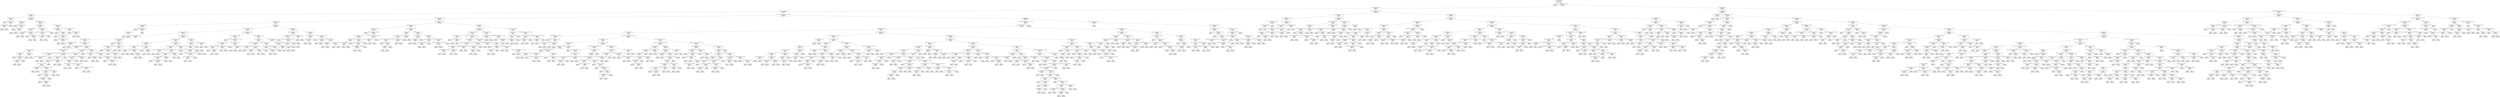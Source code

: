 digraph Tree {
node [shape=box] ;
0 [label="Sum of ASM <= 2308118.0\nmse = 0.008\nsamples = 1133\nvalue = 0.766"] ;
1 [label="mse = 0.0\nsamples = 3\nvalue = 0.0"] ;
0 -> 1 [labeldistance=2.5, labelangle=45, headlabel="True"] ;
2 [label="RASM - Pax Revenue / ASM <= 0.097\nmse = 0.006\nsamples = 1130\nvalue = 0.768"] ;
0 -> 2 [labeldistance=2.5, labelangle=-45, headlabel="False"] ;
3 [label="Yield - Pax Revenue / RPM <= 0.121\nmse = 0.007\nsamples = 732\nvalue = 0.743"] ;
2 -> 3 ;
4 [label="Sum of RPM <= 433655168.0\nmse = 0.006\nsamples = 549\nvalue = 0.767"] ;
3 -> 4 ;
5 [label="ASM Percentage <= 0.002\nmse = 0.015\nsamples = 35\nvalue = 0.624"] ;
4 -> 5 ;
6 [label="ASM Percentage <= 0.0\nmse = 0.001\nsamples = 4\nvalue = 0.847"] ;
5 -> 6 ;
7 [label="mse = 0.0\nsamples = 1\nvalue = 0.905"] ;
6 -> 7 ;
8 [label="RPM Percentage <= 0.001\nmse = 0.0\nsamples = 3\nvalue = 0.828"] ;
6 -> 8 ;
9 [label="Region_ International <= 0.5\nmse = 0.0\nsamples = 2\nvalue = 0.829"] ;
8 -> 9 ;
10 [label="mse = 0.0\nsamples = 1\nvalue = 0.829"] ;
9 -> 10 ;
11 [label="mse = 0.0\nsamples = 1\nvalue = 0.829"] ;
9 -> 11 ;
12 [label="mse = 0.0\nsamples = 1\nvalue = 0.827"] ;
8 -> 12 ;
13 [label="Sum of RPM <= 46563150.0\nmse = 0.009\nsamples = 31\nvalue = 0.596"] ;
5 -> 13 ;
14 [label="ASM Percentage <= 0.502\nmse = 0.007\nsamples = 6\nvalue = 0.459"] ;
13 -> 14 ;
15 [label="mse = 0.0\nsamples = 2\nvalue = 0.58"] ;
14 -> 15 ;
16 [label="Sum of RPM <= 31067000.0\nmse = 0.0\nsamples = 4\nvalue = 0.399"] ;
14 -> 16 ;
17 [label="mse = 0.0\nsamples = 2\nvalue = 0.387"] ;
16 -> 17 ;
18 [label="Region_ Domestic <= 0.5\nmse = 0.0\nsamples = 2\nvalue = 0.411"] ;
16 -> 18 ;
19 [label="mse = 0.0\nsamples = 1\nvalue = 0.411"] ;
18 -> 19 ;
20 [label="mse = 0.0\nsamples = 1\nvalue = 0.411"] ;
18 -> 20 ;
21 [label="Yield - Pax Revenue / RPM <= 0.09\nmse = 0.004\nsamples = 25\nvalue = 0.628"] ;
13 -> 21 ;
22 [label="Pax Rev Percentage <= 0.002\nmse = 0.004\nsamples = 12\nvalue = 0.666"] ;
21 -> 22 ;
23 [label="Sum of ASM <= 138856728.0\nmse = 0.002\nsamples = 7\nvalue = 0.625"] ;
22 -> 23 ;
24 [label="Sum of RPM <= 53611650.0\nmse = 0.002\nsamples = 3\nvalue = 0.583"] ;
23 -> 24 ;
25 [label="mse = 0.0\nsamples = 2\nvalue = 0.617"] ;
24 -> 25 ;
26 [label="mse = 0.0\nsamples = 1\nvalue = 0.517"] ;
24 -> 26 ;
27 [label="Airline_Jetblue Airways <= 0.5\nmse = 0.0\nsamples = 4\nvalue = 0.656"] ;
23 -> 27 ;
28 [label="mse = 0.0\nsamples = 2\nvalue = 0.654"] ;
27 -> 28 ;
29 [label="Region_ International <= 0.5\nmse = 0.0\nsamples = 2\nvalue = 0.658"] ;
27 -> 29 ;
30 [label="mse = 0.0\nsamples = 1\nvalue = 0.658"] ;
29 -> 30 ;
31 [label="mse = 0.0\nsamples = 1\nvalue = 0.658"] ;
29 -> 31 ;
32 [label="Airline_Hawaiian Airlines <= 0.5\nmse = 0.001\nsamples = 5\nvalue = 0.725"] ;
22 -> 32 ;
33 [label="CASM Aircraft Operations - Expenses / ASM <= 0.027\nmse = 0.0\nsamples = 3\nvalue = 0.755"] ;
32 -> 33 ;
34 [label="Region_ Latin America <= 0.5\nmse = 0.0\nsamples = 2\nvalue = 0.759"] ;
33 -> 34 ;
35 [label="mse = 0.0\nsamples = 1\nvalue = 0.759"] ;
34 -> 35 ;
36 [label="mse = 0.0\nsamples = 1\nvalue = 0.759"] ;
34 -> 36 ;
37 [label="mse = -0.0\nsamples = 1\nvalue = 0.747"] ;
33 -> 37 ;
38 [label="mse = 0.0\nsamples = 2\nvalue = 0.679"] ;
32 -> 38 ;
39 [label="Sum of Pax Rev <= 29241.31\nmse = 0.001\nsamples = 13\nvalue = 0.593"] ;
21 -> 39 ;
40 [label="Sum of Aircraft Expense <= 4302.97\nmse = 0.001\nsamples = 9\nvalue = 0.611"] ;
39 -> 40 ;
41 [label="mse = 0.0\nsamples = 2\nvalue = 0.655"] ;
40 -> 41 ;
42 [label="Pax Rev Percentage <= 0.031\nmse = 0.0\nsamples = 7\nvalue = 0.599"] ;
40 -> 42 ;
43 [label="mse = 0.0\nsamples = 2\nvalue = 0.591"] ;
42 -> 43 ;
44 [label="Yield - Pax Revenue / RPM <= 0.113\nmse = 0.0\nsamples = 5\nvalue = 0.602"] ;
42 -> 44 ;
45 [label="mse = 0.0\nsamples = 2\nvalue = 0.605"] ;
44 -> 45 ;
46 [label="Sum of Aircraft Expense <= 6515.35\nmse = 0.0\nsamples = 3\nvalue = 0.599"] ;
44 -> 46 ;
47 [label="mse = 0.0\nsamples = 1\nvalue = 0.601"] ;
46 -> 47 ;
48 [label="mse = -0.0\nsamples = 2\nvalue = 0.598"] ;
46 -> 48 ;
49 [label="RASM - Pax Revenue / ASM <= 0.057\nmse = 0.0\nsamples = 4\nvalue = 0.552"] ;
39 -> 49 ;
50 [label="mse = 0.0\nsamples = 2\nvalue = 0.555"] ;
49 -> 50 ;
51 [label="Region_ International <= 0.5\nmse = 0.0\nsamples = 2\nvalue = 0.55"] ;
49 -> 51 ;
52 [label="mse = 0.0\nsamples = 1\nvalue = 0.55"] ;
51 -> 52 ;
53 [label="mse = 0.0\nsamples = 1\nvalue = 0.55"] ;
51 -> 53 ;
54 [label="CASM Aircraft Operations - Expenses / ASM <= 0.043\nmse = 0.004\nsamples = 514\nvalue = 0.776"] ;
4 -> 54 ;
55 [label="Yield - Pax Revenue / RPM <= 0.103\nmse = 0.003\nsamples = 202\nvalue = 0.749"] ;
54 -> 55 ;
56 [label="Sum of Pax Rev <= 24112.631\nmse = 0.002\nsamples = 135\nvalue = 0.771"] ;
55 -> 56 ;
57 [label="Sum of RPM <= 454996656.0\nmse = 0.001\nsamples = 5\nvalue = 0.689"] ;
56 -> 57 ;
58 [label="mse = 0.0\nsamples = 1\nvalue = 0.745"] ;
57 -> 58 ;
59 [label="Sum of Pax Rev <= 20993.875\nmse = 0.001\nsamples = 4\nvalue = 0.675"] ;
57 -> 59 ;
60 [label="Region_ Domestic <= 0.5\nmse = 0.0\nsamples = 3\nvalue = 0.66"] ;
59 -> 60 ;
61 [label="mse = 0.0\nsamples = 2\nvalue = 0.672"] ;
60 -> 61 ;
62 [label="mse = 0.0\nsamples = 1\nvalue = 0.637"] ;
60 -> 62 ;
63 [label="mse = -0.0\nsamples = 1\nvalue = 0.721"] ;
59 -> 63 ;
64 [label="Region_ Pacific <= 0.5\nmse = 0.002\nsamples = 130\nvalue = 0.774"] ;
56 -> 64 ;
65 [label="Yield - Pax Revenue / RPM <= 0.097\nmse = 0.002\nsamples = 116\nvalue = 0.779"] ;
64 -> 65 ;
66 [label="RASM - Pax Revenue / ASM <= 0.07\nmse = 0.002\nsamples = 88\nvalue = 0.788"] ;
65 -> 66 ;
67 [label="Yield - Pax Revenue / RPM <= 0.091\nmse = 0.002\nsamples = 57\nvalue = 0.778"] ;
66 -> 67 ;
68 [label="RASM - Pax Revenue / ASM <= 0.025\nmse = 0.002\nsamples = 48\nvalue = 0.787"] ;
67 -> 68 ;
69 [label="Aircraft Expense Percentage <= 0.047\nmse = 0.005\nsamples = 3\nvalue = 0.72"] ;
68 -> 69 ;
70 [label="mse = 0.0\nsamples = 2\nvalue = 0.671"] ;
69 -> 70 ;
71 [label="mse = 0.0\nsamples = 1\nvalue = 0.819"] ;
69 -> 71 ;
72 [label="Yield - Pax Revenue / RPM <= 0.081\nmse = 0.001\nsamples = 45\nvalue = 0.791"] ;
68 -> 72 ;
73 [label="Sum of Aircraft Expense <= 20333.505\nmse = 0.001\nsamples = 29\nvalue = 0.802"] ;
72 -> 73 ;
74 [label="Sum of ASM <= 1384118720.0\nmse = 0.0\nsamples = 8\nvalue = 0.773"] ;
73 -> 74 ;
75 [label="ASM Percentage <= 0.056\nmse = 0.0\nsamples = 6\nvalue = 0.762"] ;
74 -> 75 ;
76 [label="mse = 0.0\nsamples = 1\nvalue = 0.785"] ;
75 -> 76 ;
77 [label="Airline_Allegiant Air <= 0.5\nmse = 0.0\nsamples = 5\nvalue = 0.757"] ;
75 -> 77 ;
78 [label="ASM Percentage <= 0.534\nmse = 0.0\nsamples = 3\nvalue = 0.753"] ;
77 -> 78 ;
79 [label="mse = 0.0\nsamples = 2\nvalue = 0.753"] ;
78 -> 79 ;
80 [label="mse = 0.0\nsamples = 1\nvalue = 0.753"] ;
78 -> 80 ;
81 [label="mse = 0.0\nsamples = 2\nvalue = 0.763"] ;
77 -> 81 ;
82 [label="RPM Percentage <= 0.5\nmse = 0.0\nsamples = 2\nvalue = 0.806"] ;
74 -> 82 ;
83 [label="mse = 0.0\nsamples = 1\nvalue = 0.806"] ;
82 -> 83 ;
84 [label="mse = 0.0\nsamples = 1\nvalue = 0.806"] ;
82 -> 84 ;
85 [label="Sum of RPM <= 1197049152.0\nmse = 0.001\nsamples = 21\nvalue = 0.813"] ;
73 -> 85 ;
86 [label="CASM Aircraft Operations - Expenses / ASM <= 0.035\nmse = 0.0\nsamples = 4\nvalue = 0.854"] ;
85 -> 86 ;
87 [label="CASM Aircraft Operations - Expenses / ASM <= 0.027\nmse = 0.0\nsamples = 3\nvalue = 0.844"] ;
86 -> 87 ;
88 [label="mse = 0.0\nsamples = 1\nvalue = 0.84"] ;
87 -> 88 ;
89 [label="mse = -0.0\nsamples = 2\nvalue = 0.846"] ;
87 -> 89 ;
90 [label="mse = -0.0\nsamples = 1\nvalue = 0.883"] ;
86 -> 90 ;
91 [label="CASM Aircraft Operations - Expenses / ASM <= 0.043\nmse = 0.001\nsamples = 17\nvalue = 0.803"] ;
85 -> 91 ;
92 [label="RASM - Pax Revenue / ASM <= 0.065\nmse = 0.0\nsamples = 16\nvalue = 0.808"] ;
91 -> 92 ;
93 [label="RPM Percentage <= 0.944\nmse = 0.0\nsamples = 14\nvalue = 0.803"] ;
92 -> 93 ;
94 [label="RASM - Pax Revenue / ASM <= 0.04\nmse = 0.0\nsamples = 13\nvalue = 0.806"] ;
93 -> 94 ;
95 [label="Pax Rev Percentage <= 0.042\nmse = 0.0\nsamples = 4\nvalue = 0.798"] ;
94 -> 95 ;
96 [label="mse = 0.0\nsamples = 2\nvalue = 0.803"] ;
95 -> 96 ;
97 [label="mse = -0.0\nsamples = 2\nvalue = 0.794"] ;
95 -> 97 ;
98 [label="Sum of Aircraft Expense <= 311162.625\nmse = 0.0\nsamples = 9\nvalue = 0.809"] ;
94 -> 98 ;
99 [label="Sum of ASM <= 2061899776.0\nmse = 0.0\nsamples = 7\nvalue = 0.812"] ;
98 -> 99 ;
100 [label="mse = 0.0\nsamples = 2\nvalue = 0.817"] ;
99 -> 100 ;
101 [label="Airline_Frontier Airlines <= 0.5\nmse = 0.0\nsamples = 5\nvalue = 0.81"] ;
99 -> 101 ;
102 [label="Airline_Spirit Airlines <= 0.5\nmse = 0.0\nsamples = 3\nvalue = 0.811"] ;
101 -> 102 ;
103 [label="mse = 0.0\nsamples = 1\nvalue = 0.81"] ;
102 -> 103 ;
104 [label="Region_ Latin America <= 0.5\nmse = 0.0\nsamples = 2\nvalue = 0.812"] ;
102 -> 104 ;
105 [label="mse = 0.0\nsamples = 1\nvalue = 0.812"] ;
104 -> 105 ;
106 [label="mse = 0.0\nsamples = 1\nvalue = 0.812"] ;
104 -> 106 ;
107 [label="mse = -0.0\nsamples = 2\nvalue = 0.808"] ;
101 -> 107 ;
108 [label="ASM Percentage <= 0.084\nmse = 0.0\nsamples = 2\nvalue = 0.798"] ;
98 -> 108 ;
109 [label="mse = 0.0\nsamples = 1\nvalue = 0.798"] ;
108 -> 109 ;
110 [label="mse = 0.0\nsamples = 1\nvalue = 0.797"] ;
108 -> 110 ;
111 [label="mse = -0.0\nsamples = 1\nvalue = 0.774"] ;
93 -> 111 ;
112 [label="Sum of Aircraft Expense <= 781476.344\nmse = 0.0\nsamples = 2\nvalue = 0.839"] ;
92 -> 112 ;
113 [label="mse = 0.0\nsamples = 1\nvalue = 0.83"] ;
112 -> 113 ;
114 [label="mse = 0.0\nsamples = 1\nvalue = 0.848"] ;
112 -> 114 ;
115 [label="mse = 0.0\nsamples = 1\nvalue = 0.735"] ;
91 -> 115 ;
116 [label="Airline Type_Value Carriers <= 0.5\nmse = 0.0\nsamples = 16\nvalue = 0.772"] ;
72 -> 116 ;
117 [label="Sum of RPM <= 29992111104.0\nmse = 0.0\nsamples = 9\nvalue = 0.781"] ;
116 -> 117 ;
118 [label="Yield - Pax Revenue / RPM <= 0.089\nmse = 0.0\nsamples = 8\nvalue = 0.778"] ;
117 -> 118 ;
119 [label="Sum of RPM <= 19852668928.0\nmse = 0.0\nsamples = 6\nvalue = 0.781"] ;
118 -> 119 ;
120 [label="RASM - Pax Revenue / ASM <= 0.066\nmse = 0.0\nsamples = 5\nvalue = 0.784"] ;
119 -> 120 ;
121 [label="Yield - Pax Revenue / RPM <= 0.081\nmse = 0.0\nsamples = 2\nvalue = 0.788"] ;
120 -> 121 ;
122 [label="mse = 0.0\nsamples = 1\nvalue = 0.789"] ;
121 -> 122 ;
123 [label="mse = 0.0\nsamples = 1\nvalue = 0.786"] ;
121 -> 123 ;
124 [label="Sum of ASM <= 4560468096.0\nmse = 0.0\nsamples = 3\nvalue = 0.781"] ;
120 -> 124 ;
125 [label="mse = 0.0\nsamples = 1\nvalue = 0.784"] ;
124 -> 125 ;
126 [label="CASM Aircraft Operations - Expenses / ASM <= 0.037\nmse = 0.0\nsamples = 2\nvalue = 0.78"] ;
124 -> 126 ;
127 [label="mse = 0.0\nsamples = 1\nvalue = 0.778"] ;
126 -> 127 ;
128 [label="mse = 0.0\nsamples = 1\nvalue = 0.781"] ;
126 -> 128 ;
129 [label="mse = 0.0\nsamples = 1\nvalue = 0.768"] ;
119 -> 129 ;
130 [label="Aircraft Expense Percentage <= 0.101\nmse = 0.0\nsamples = 2\nvalue = 0.768"] ;
118 -> 130 ;
131 [label="mse = 0.0\nsamples = 1\nvalue = 0.764"] ;
130 -> 131 ;
132 [label="mse = 0.0\nsamples = 1\nvalue = 0.771"] ;
130 -> 132 ;
133 [label="mse = 0.0\nsamples = 1\nvalue = 0.804"] ;
117 -> 133 ;
134 [label="Yield - Pax Revenue / RPM <= 0.083\nmse = 0.0\nsamples = 7\nvalue = 0.762"] ;
116 -> 134 ;
135 [label="RASM - Pax Revenue / ASM <= 0.063\nmse = 0.0\nsamples = 3\nvalue = 0.77"] ;
134 -> 135 ;
136 [label="mse = 0.0\nsamples = 1\nvalue = 0.776"] ;
135 -> 136 ;
137 [label="Region_ Total <= 0.5\nmse = 0.0\nsamples = 2\nvalue = 0.767"] ;
135 -> 137 ;
138 [label="mse = 0.0\nsamples = 1\nvalue = 0.764"] ;
137 -> 138 ;
139 [label="mse = 0.0\nsamples = 1\nvalue = 0.769"] ;
137 -> 139 ;
140 [label="Yield - Pax Revenue / RPM <= 0.084\nmse = 0.0\nsamples = 4\nvalue = 0.756"] ;
134 -> 140 ;
141 [label="mse = 0.0\nsamples = 1\nvalue = 0.762"] ;
140 -> 141 ;
142 [label="RASM - Pax Revenue / ASM <= 0.064\nmse = 0.0\nsamples = 3\nvalue = 0.754"] ;
140 -> 142 ;
143 [label="mse = 0.0\nsamples = 1\nvalue = 0.757"] ;
142 -> 143 ;
144 [label="RASM - Pax Revenue / ASM <= 0.064\nmse = 0.0\nsamples = 2\nvalue = 0.753"] ;
142 -> 144 ;
145 [label="mse = 0.0\nsamples = 1\nvalue = 0.753"] ;
144 -> 145 ;
146 [label="mse = 0.0\nsamples = 1\nvalue = 0.752"] ;
144 -> 146 ;
147 [label="Sum of RPM <= 1419032992.0\nmse = 0.001\nsamples = 9\nvalue = 0.731"] ;
67 -> 147 ;
148 [label="mse = 0.0\nsamples = 2\nvalue = 0.685"] ;
147 -> 148 ;
149 [label="Airline_Delta Airlines <= 0.5\nmse = 0.0\nsamples = 7\nvalue = 0.744"] ;
147 -> 149 ;
150 [label="Yield - Pax Revenue / RPM <= 0.093\nmse = 0.0\nsamples = 5\nvalue = 0.738"] ;
149 -> 150 ;
151 [label="mse = 0.0\nsamples = 2\nvalue = 0.734"] ;
150 -> 151 ;
152 [label="Sum of ASM <= 8602960896.0\nmse = 0.0\nsamples = 3\nvalue = 0.742"] ;
150 -> 152 ;
153 [label="mse = 0.0\nsamples = 1\nvalue = 0.74"] ;
152 -> 153 ;
154 [label="Airline Type_Network Carriers <= 0.5\nmse = 0.0\nsamples = 2\nvalue = 0.742"] ;
152 -> 154 ;
155 [label="mse = 0.0\nsamples = 1\nvalue = 0.743"] ;
154 -> 155 ;
156 [label="mse = -0.0\nsamples = 1\nvalue = 0.742"] ;
154 -> 156 ;
157 [label="Sum of Aircraft Expense <= 1026010.5\nmse = 0.0\nsamples = 2\nvalue = 0.758"] ;
149 -> 157 ;
158 [label="mse = 0.0\nsamples = 1\nvalue = 0.757"] ;
157 -> 158 ;
159 [label="mse = 0.0\nsamples = 1\nvalue = 0.759"] ;
157 -> 159 ;
160 [label="RASM - Pax Revenue / ASM <= 0.079\nmse = 0.001\nsamples = 31\nvalue = 0.806"] ;
66 -> 160 ;
161 [label="Yield - Pax Revenue / RPM <= 0.09\nmse = 0.0\nsamples = 26\nvalue = 0.8"] ;
160 -> 161 ;
162 [label="Airline Type_Value Carriers <= 0.5\nmse = 0.0\nsamples = 10\nvalue = 0.823"] ;
161 -> 162 ;
163 [label="RASM - Pax Revenue / ASM <= 0.071\nmse = 0.0\nsamples = 6\nvalue = 0.815"] ;
162 -> 163 ;
164 [label="ASM Percentage <= 0.1\nmse = 0.0\nsamples = 2\nvalue = 0.801"] ;
163 -> 164 ;
165 [label="mse = 0.0\nsamples = 1\nvalue = 0.795"] ;
164 -> 165 ;
166 [label="mse = 0.0\nsamples = 1\nvalue = 0.808"] ;
164 -> 166 ;
167 [label="Aircraft Expense Percentage <= 0.054\nmse = 0.0\nsamples = 4\nvalue = 0.821"] ;
163 -> 167 ;
168 [label="mse = 0.0\nsamples = 2\nvalue = 0.82"] ;
167 -> 168 ;
169 [label="Airline_US Airways <= 0.5\nmse = 0.0\nsamples = 2\nvalue = 0.823"] ;
167 -> 169 ;
170 [label="mse = 0.0\nsamples = 1\nvalue = 0.823"] ;
169 -> 170 ;
171 [label="mse = 0.0\nsamples = 1\nvalue = 0.823"] ;
169 -> 171 ;
172 [label="Yield - Pax Revenue / RPM <= 0.087\nmse = 0.0\nsamples = 4\nvalue = 0.835"] ;
162 -> 172 ;
173 [label="mse = 0.0\nsamples = 2\nvalue = 0.842"] ;
172 -> 173 ;
174 [label="Pax Rev Percentage <= 0.5\nmse = 0.0\nsamples = 2\nvalue = 0.829"] ;
172 -> 174 ;
175 [label="mse = 0.0\nsamples = 1\nvalue = 0.829"] ;
174 -> 175 ;
176 [label="mse = 0.0\nsamples = 1\nvalue = 0.829"] ;
174 -> 176 ;
177 [label="Yield - Pax Revenue / RPM <= 0.095\nmse = 0.0\nsamples = 16\nvalue = 0.786"] ;
161 -> 177 ;
178 [label="RASM - Pax Revenue / ASM <= 0.071\nmse = 0.0\nsamples = 9\nvalue = 0.792"] ;
177 -> 178 ;
179 [label="CASM Aircraft Operations - Expenses / ASM <= 0.034\nmse = 0.0\nsamples = 2\nvalue = 0.78"] ;
178 -> 179 ;
180 [label="mse = 0.0\nsamples = 1\nvalue = 0.779"] ;
179 -> 180 ;
181 [label="mse = 0.0\nsamples = 1\nvalue = 0.781"] ;
179 -> 181 ;
182 [label="Yield - Pax Revenue / RPM <= 0.094\nmse = 0.0\nsamples = 7\nvalue = 0.795"] ;
178 -> 182 ;
183 [label="RASM - Pax Revenue / ASM <= 0.072\nmse = 0.0\nsamples = 5\nvalue = 0.794"] ;
182 -> 183 ;
184 [label="Sum of RPM <= 13027686656.0\nmse = 0.0\nsamples = 3\nvalue = 0.795"] ;
183 -> 184 ;
185 [label="mse = 0.0\nsamples = 1\nvalue = 0.795"] ;
184 -> 185 ;
186 [label="Yield - Pax Revenue / RPM <= 0.091\nmse = 0.0\nsamples = 2\nvalue = 0.794"] ;
184 -> 186 ;
187 [label="mse = 0.0\nsamples = 1\nvalue = 0.794"] ;
186 -> 187 ;
188 [label="mse = 0.0\nsamples = 1\nvalue = 0.794"] ;
186 -> 188 ;
189 [label="Airline Type_Other <= 0.5\nmse = 0.0\nsamples = 2\nvalue = 0.792"] ;
183 -> 189 ;
190 [label="mse = 0.0\nsamples = 1\nvalue = 0.792"] ;
189 -> 190 ;
191 [label="mse = 0.0\nsamples = 1\nvalue = 0.792"] ;
189 -> 191 ;
192 [label="Region_ International <= 0.5\nmse = 0.0\nsamples = 2\nvalue = 0.798"] ;
182 -> 192 ;
193 [label="mse = 0.0\nsamples = 1\nvalue = 0.798"] ;
192 -> 193 ;
194 [label="mse = 0.0\nsamples = 1\nvalue = 0.798"] ;
192 -> 194 ;
195 [label="RASM - Pax Revenue / ASM <= 0.075\nmse = 0.0\nsamples = 7\nvalue = 0.778"] ;
177 -> 195 ;
196 [label="Sum of ASM <= 4731737472.0\nmse = 0.0\nsamples = 5\nvalue = 0.772"] ;
195 -> 196 ;
197 [label="mse = 0.0\nsamples = 2\nvalue = 0.77"] ;
196 -> 197 ;
198 [label="CASM Aircraft Operations - Expenses / ASM <= 0.039\nmse = 0.0\nsamples = 3\nvalue = 0.774"] ;
196 -> 198 ;
199 [label="RASM - Pax Revenue / ASM <= 0.074\nmse = 0.0\nsamples = 2\nvalue = 0.774"] ;
198 -> 199 ;
200 [label="mse = 0.0\nsamples = 1\nvalue = 0.774"] ;
199 -> 200 ;
201 [label="mse = 0.0\nsamples = 1\nvalue = 0.774"] ;
199 -> 201 ;
202 [label="mse = 0.0\nsamples = 1\nvalue = 0.773"] ;
198 -> 202 ;
203 [label="Airline_Northwest Airlines <= 0.5\nmse = 0.0\nsamples = 2\nvalue = 0.791"] ;
195 -> 203 ;
204 [label="mse = 0.0\nsamples = 1\nvalue = 0.789"] ;
203 -> 204 ;
205 [label="mse = 0.0\nsamples = 1\nvalue = 0.793"] ;
203 -> 205 ;
206 [label="RPM Percentage <= 0.095\nmse = 0.0\nsamples = 5\nvalue = 0.837"] ;
160 -> 206 ;
207 [label="Sum of Pax Rev <= 354274.971\nmse = 0.0\nsamples = 3\nvalue = 0.844"] ;
206 -> 207 ;
208 [label="Region_ International <= 0.5\nmse = 0.0\nsamples = 2\nvalue = 0.843"] ;
207 -> 208 ;
209 [label="mse = 0.0\nsamples = 1\nvalue = 0.843"] ;
208 -> 209 ;
210 [label="mse = 0.0\nsamples = 1\nvalue = 0.843"] ;
208 -> 210 ;
211 [label="mse = -0.0\nsamples = 1\nvalue = 0.845"] ;
207 -> 211 ;
212 [label="Sum of RPM <= 8874316032.0\nmse = 0.0\nsamples = 2\nvalue = 0.827"] ;
206 -> 212 ;
213 [label="mse = 0.0\nsamples = 1\nvalue = 0.827"] ;
212 -> 213 ;
214 [label="mse = 0.0\nsamples = 1\nvalue = 0.827"] ;
212 -> 214 ;
215 [label="RASM - Pax Revenue / ASM <= 0.074\nmse = 0.001\nsamples = 28\nvalue = 0.751"] ;
65 -> 215 ;
216 [label="Sum of Aircraft Expense <= 41039.5\nmse = 0.0\nsamples = 12\nvalue = 0.72"] ;
215 -> 216 ;
217 [label="mse = 0.0\nsamples = 1\nvalue = 0.671"] ;
216 -> 217 ;
218 [label="CASM Aircraft Operations - Expenses / ASM <= 0.038\nmse = 0.0\nsamples = 11\nvalue = 0.724"] ;
216 -> 218 ;
219 [label="RASM - Pax Revenue / ASM <= 0.072\nmse = 0.0\nsamples = 6\nvalue = 0.718"] ;
218 -> 219 ;
220 [label="Sum of RPM <= 1481684960.0\nmse = 0.0\nsamples = 3\nvalue = 0.71"] ;
219 -> 220 ;
221 [label="mse = 0.0\nsamples = 1\nvalue = 0.705"] ;
220 -> 221 ;
222 [label="Airline_US Airways <= 0.5\nmse = 0.0\nsamples = 2\nvalue = 0.713"] ;
220 -> 222 ;
223 [label="mse = 0.0\nsamples = 1\nvalue = 0.713"] ;
222 -> 223 ;
224 [label="mse = 0.0\nsamples = 1\nvalue = 0.713"] ;
222 -> 224 ;
225 [label="Airline Type_Network Carriers <= 0.5\nmse = 0.0\nsamples = 3\nvalue = 0.726"] ;
219 -> 225 ;
226 [label="mse = 0.0\nsamples = 2\nvalue = 0.727"] ;
225 -> 226 ;
227 [label="mse = 0.0\nsamples = 1\nvalue = 0.726"] ;
225 -> 227 ;
228 [label="RASM - Pax Revenue / ASM <= 0.071\nmse = 0.0\nsamples = 5\nvalue = 0.731"] ;
218 -> 228 ;
229 [label="mse = 0.0\nsamples = 2\nvalue = 0.728"] ;
228 -> 229 ;
230 [label="RASM - Pax Revenue / ASM <= 0.072\nmse = 0.0\nsamples = 3\nvalue = 0.733"] ;
228 -> 230 ;
231 [label="mse = 0.0\nsamples = 2\nvalue = 0.732"] ;
230 -> 231 ;
232 [label="mse = 0.0\nsamples = 1\nvalue = 0.735"] ;
230 -> 232 ;
233 [label="RASM - Pax Revenue / ASM <= 0.079\nmse = 0.0\nsamples = 16\nvalue = 0.775"] ;
215 -> 233 ;
234 [label="Pax Rev Percentage <= 0.162\nmse = 0.0\nsamples = 11\nvalue = 0.767"] ;
233 -> 234 ;
235 [label="CASM Aircraft Operations - Expenses / ASM <= 0.031\nmse = 0.0\nsamples = 6\nvalue = 0.775"] ;
234 -> 235 ;
236 [label="Airline_Spirit Airlines <= 0.5\nmse = 0.0\nsamples = 2\nvalue = 0.764"] ;
235 -> 236 ;
237 [label="mse = 0.0\nsamples = 1\nvalue = 0.768"] ;
236 -> 237 ;
238 [label="mse = 0.0\nsamples = 1\nvalue = 0.76"] ;
236 -> 238 ;
239 [label="Sum of ASM <= 13928308736.0\nmse = 0.0\nsamples = 4\nvalue = 0.78"] ;
235 -> 239 ;
240 [label="Pax Rev Percentage <= 0.124\nmse = 0.0\nsamples = 2\nvalue = 0.774"] ;
239 -> 240 ;
241 [label="mse = 0.0\nsamples = 1\nvalue = 0.772"] ;
240 -> 241 ;
242 [label="mse = -0.0\nsamples = 1\nvalue = 0.775"] ;
240 -> 242 ;
243 [label="Sum of Pax Rev <= 1474787.0\nmse = 0.0\nsamples = 2\nvalue = 0.787"] ;
239 -> 243 ;
244 [label="mse = 0.0\nsamples = 1\nvalue = 0.782"] ;
243 -> 244 ;
245 [label="mse = -0.0\nsamples = 1\nvalue = 0.792"] ;
243 -> 245 ;
246 [label="ASM Percentage <= 0.37\nmse = 0.0\nsamples = 5\nvalue = 0.758"] ;
234 -> 246 ;
247 [label="Sum of Pax Rev <= 1667903.0\nmse = 0.0\nsamples = 3\nvalue = 0.756"] ;
246 -> 247 ;
248 [label="mse = 0.0\nsamples = 1\nvalue = 0.76"] ;
247 -> 248 ;
249 [label="Sum of RPM <= 23001780224.0\nmse = 0.0\nsamples = 2\nvalue = 0.754"] ;
247 -> 249 ;
250 [label="mse = 0.0\nsamples = 1\nvalue = 0.754"] ;
249 -> 250 ;
251 [label="mse = 0.0\nsamples = 1\nvalue = 0.754"] ;
249 -> 251 ;
252 [label="Region_ International <= 0.5\nmse = 0.0\nsamples = 2\nvalue = 0.761"] ;
246 -> 252 ;
253 [label="mse = 0.0\nsamples = 1\nvalue = 0.76"] ;
252 -> 253 ;
254 [label="mse = -0.0\nsamples = 1\nvalue = 0.762"] ;
252 -> 254 ;
255 [label="Sum of ASM <= 19659950592.0\nmse = 0.0\nsamples = 5\nvalue = 0.791"] ;
233 -> 255 ;
256 [label="Sum of ASM <= 12752407552.0\nmse = 0.0\nsamples = 3\nvalue = 0.798"] ;
255 -> 256 ;
257 [label="ASM Percentage <= 0.089\nmse = 0.0\nsamples = 2\nvalue = 0.793"] ;
256 -> 257 ;
258 [label="mse = 0.0\nsamples = 1\nvalue = 0.795"] ;
257 -> 258 ;
259 [label="mse = 0.0\nsamples = 1\nvalue = 0.792"] ;
257 -> 259 ;
260 [label="mse = -0.0\nsamples = 1\nvalue = 0.807"] ;
256 -> 260 ;
261 [label="Airline_Delta Airlines <= 0.5\nmse = 0.0\nsamples = 2\nvalue = 0.781"] ;
255 -> 261 ;
262 [label="mse = 0.0\nsamples = 1\nvalue = 0.783"] ;
261 -> 262 ;
263 [label="mse = -0.0\nsamples = 1\nvalue = 0.779"] ;
261 -> 263 ;
264 [label="Pax Rev Percentage <= 0.022\nmse = 0.002\nsamples = 14\nvalue = 0.736"] ;
64 -> 264 ;
265 [label="Airline_Continental Airlines <= 0.5\nmse = 0.0\nsamples = 5\nvalue = 0.686"] ;
264 -> 265 ;
266 [label="Sum of Aircraft Expense <= 154880.0\nmse = 0.0\nsamples = 3\nvalue = 0.697"] ;
265 -> 266 ;
267 [label="mse = 0.0\nsamples = 1\nvalue = 0.713"] ;
266 -> 267 ;
268 [label="CASM Aircraft Operations - Expenses / ASM <= 0.04\nmse = 0.0\nsamples = 2\nvalue = 0.689"] ;
266 -> 268 ;
269 [label="mse = 0.0\nsamples = 1\nvalue = 0.689"] ;
268 -> 269 ;
270 [label="mse = 0.0\nsamples = 1\nvalue = 0.689"] ;
268 -> 270 ;
271 [label="Sum of Aircraft Expense <= 80676.0\nmse = 0.0\nsamples = 2\nvalue = 0.67"] ;
265 -> 271 ;
272 [label="mse = 0.0\nsamples = 1\nvalue = 0.668"] ;
271 -> 272 ;
273 [label="mse = 0.0\nsamples = 1\nvalue = 0.672"] ;
271 -> 273 ;
274 [label="Airline Type_Other <= 0.5\nmse = 0.001\nsamples = 9\nvalue = 0.764"] ;
264 -> 274 ;
275 [label="Yield - Pax Revenue / RPM <= 0.1\nmse = 0.0\nsamples = 3\nvalue = 0.728"] ;
274 -> 275 ;
276 [label="Pax Rev Percentage <= 0.146\nmse = 0.0\nsamples = 2\nvalue = 0.719"] ;
275 -> 276 ;
277 [label="mse = 0.0\nsamples = 1\nvalue = 0.723"] ;
276 -> 277 ;
278 [label="mse = 0.0\nsamples = 1\nvalue = 0.715"] ;
276 -> 278 ;
279 [label="mse = 0.0\nsamples = 1\nvalue = 0.747"] ;
275 -> 279 ;
280 [label="RASM - Pax Revenue / ASM <= 0.065\nmse = 0.0\nsamples = 6\nvalue = 0.782"] ;
274 -> 280 ;
281 [label="Pax Rev Percentage <= 0.126\nmse = 0.0\nsamples = 2\nvalue = 0.757"] ;
280 -> 281 ;
282 [label="mse = 0.0\nsamples = 1\nvalue = 0.755"] ;
281 -> 282 ;
283 [label="mse = -0.0\nsamples = 1\nvalue = 0.759"] ;
281 -> 283 ;
284 [label="Pax Rev Percentage <= 0.231\nmse = 0.0\nsamples = 4\nvalue = 0.795"] ;
280 -> 284 ;
285 [label="RPM Percentage <= 0.173\nmse = 0.0\nsamples = 2\nvalue = 0.807"] ;
284 -> 285 ;
286 [label="mse = 0.0\nsamples = 1\nvalue = 0.812"] ;
285 -> 286 ;
287 [label="mse = -0.0\nsamples = 1\nvalue = 0.802"] ;
285 -> 287 ;
288 [label="Sum of Pax Rev <= 2222187.5\nmse = 0.0\nsamples = 2\nvalue = 0.783"] ;
284 -> 288 ;
289 [label="mse = 0.0\nsamples = 1\nvalue = 0.781"] ;
288 -> 289 ;
290 [label="mse = -0.0\nsamples = 1\nvalue = 0.784"] ;
288 -> 290 ;
291 [label="RASM - Pax Revenue / ASM <= 0.078\nmse = 0.002\nsamples = 67\nvalue = 0.705"] ;
55 -> 291 ;
292 [label="Yield - Pax Revenue / RPM <= 0.109\nmse = 0.001\nsamples = 30\nvalue = 0.669"] ;
291 -> 292 ;
293 [label="Sum of RPM <= 796770976.0\nmse = 0.0\nsamples = 12\nvalue = 0.698"] ;
292 -> 293 ;
294 [label="mse = 0.0\nsamples = 1\nvalue = 0.647"] ;
293 -> 294 ;
295 [label="Sum of Aircraft Expense <= 947957.094\nmse = 0.0\nsamples = 11\nvalue = 0.703"] ;
293 -> 295 ;
296 [label="Yield - Pax Revenue / RPM <= 0.107\nmse = 0.0\nsamples = 8\nvalue = 0.696"] ;
295 -> 296 ;
297 [label="Region_ Total <= 0.5\nmse = 0.0\nsamples = 4\nvalue = 0.704"] ;
296 -> 297 ;
298 [label="Sum of ASM <= 4982689856.0\nmse = 0.0\nsamples = 3\nvalue = 0.702"] ;
297 -> 298 ;
299 [label="mse = 0.0\nsamples = 2\nvalue = 0.702"] ;
298 -> 299 ;
300 [label="mse = -0.0\nsamples = 1\nvalue = 0.704"] ;
298 -> 300 ;
301 [label="mse = -0.0\nsamples = 1\nvalue = 0.709"] ;
297 -> 301 ;
302 [label="RASM - Pax Revenue / ASM <= 0.075\nmse = 0.0\nsamples = 4\nvalue = 0.688"] ;
296 -> 302 ;
303 [label="Yield - Pax Revenue / RPM <= 0.108\nmse = 0.0\nsamples = 3\nvalue = 0.687"] ;
302 -> 303 ;
304 [label="Sum of Aircraft Expense <= 736452.906\nmse = 0.0\nsamples = 2\nvalue = 0.687"] ;
303 -> 304 ;
305 [label="mse = 0.0\nsamples = 1\nvalue = 0.687"] ;
304 -> 305 ;
306 [label="mse = -0.0\nsamples = 1\nvalue = 0.688"] ;
304 -> 306 ;
307 [label="mse = -0.0\nsamples = 1\nvalue = 0.685"] ;
303 -> 307 ;
308 [label="mse = 0.0\nsamples = 1\nvalue = 0.692"] ;
302 -> 308 ;
309 [label="CASM Aircraft Operations - Expenses / ASM <= 0.04\nmse = 0.0\nsamples = 3\nvalue = 0.721"] ;
295 -> 309 ;
310 [label="RASM - Pax Revenue / ASM <= 0.076\nmse = 0.0\nsamples = 2\nvalue = 0.718"] ;
309 -> 310 ;
311 [label="mse = 0.0\nsamples = 1\nvalue = 0.72"] ;
310 -> 311 ;
312 [label="mse = -0.0\nsamples = 1\nvalue = 0.716"] ;
310 -> 312 ;
313 [label="mse = -0.0\nsamples = 1\nvalue = 0.728"] ;
309 -> 313 ;
314 [label="RASM - Pax Revenue / ASM <= 0.074\nmse = 0.001\nsamples = 18\nvalue = 0.65"] ;
292 -> 314 ;
315 [label="Airline Type_Other <= 0.5\nmse = 0.0\nsamples = 8\nvalue = 0.63"] ;
314 -> 315 ;
316 [label="RASM - Pax Revenue / ASM <= 0.073\nmse = 0.0\nsamples = 6\nvalue = 0.62"] ;
315 -> 316 ;
317 [label="CASM Aircraft Operations - Expenses / ASM <= 0.035\nmse = 0.0\nsamples = 4\nvalue = 0.614"] ;
316 -> 317 ;
318 [label="mse = 0.0\nsamples = 1\nvalue = 0.605"] ;
317 -> 318 ;
319 [label="Region_ Domestic <= 0.5\nmse = 0.0\nsamples = 3\nvalue = 0.617"] ;
317 -> 319 ;
320 [label="Region_ Total <= 0.5\nmse = 0.0\nsamples = 2\nvalue = 0.618"] ;
319 -> 320 ;
321 [label="mse = 0.0\nsamples = 1\nvalue = 0.618"] ;
320 -> 321 ;
322 [label="mse = 0.0\nsamples = 1\nvalue = 0.618"] ;
320 -> 322 ;
323 [label="mse = -0.0\nsamples = 1\nvalue = 0.615"] ;
319 -> 323 ;
324 [label="Sum of ASM <= 8491257600.0\nmse = 0.0\nsamples = 2\nvalue = 0.632"] ;
316 -> 324 ;
325 [label="mse = 0.0\nsamples = 1\nvalue = 0.63"] ;
324 -> 325 ;
326 [label="mse = 0.0\nsamples = 1\nvalue = 0.634"] ;
324 -> 326 ;
327 [label="Region_ Total <= 0.5\nmse = 0.0\nsamples = 2\nvalue = 0.659"] ;
315 -> 327 ;
328 [label="mse = 0.0\nsamples = 1\nvalue = 0.659"] ;
327 -> 328 ;
329 [label="mse = 0.0\nsamples = 1\nvalue = 0.659"] ;
327 -> 329 ;
330 [label="Airline Type_Value Carriers <= 0.5\nmse = 0.0\nsamples = 10\nvalue = 0.666"] ;
314 -> 330 ;
331 [label="Pax Rev Percentage <= 0.977\nmse = 0.0\nsamples = 3\nvalue = 0.682"] ;
330 -> 331 ;
332 [label="RPM Percentage <= 0.491\nmse = 0.0\nsamples = 2\nvalue = 0.684"] ;
331 -> 332 ;
333 [label="mse = 0.0\nsamples = 1\nvalue = 0.684"] ;
332 -> 333 ;
334 [label="mse = 0.0\nsamples = 1\nvalue = 0.684"] ;
332 -> 334 ;
335 [label="mse = 0.0\nsamples = 1\nvalue = 0.677"] ;
331 -> 335 ;
336 [label="RPM Percentage <= 0.036\nmse = 0.0\nsamples = 7\nvalue = 0.659"] ;
330 -> 336 ;
337 [label="Yield - Pax Revenue / RPM <= 0.116\nmse = 0.0\nsamples = 3\nvalue = 0.655"] ;
336 -> 337 ;
338 [label="Airline_Southwest Airlines <= 0.5\nmse = 0.0\nsamples = 2\nvalue = 0.659"] ;
337 -> 338 ;
339 [label="mse = 0.0\nsamples = 1\nvalue = 0.66"] ;
338 -> 339 ;
340 [label="mse = 0.0\nsamples = 1\nvalue = 0.659"] ;
338 -> 340 ;
341 [label="mse = 0.0\nsamples = 1\nvalue = 0.645"] ;
337 -> 341 ;
342 [label="Sum of RPM <= 46775093248.0\nmse = 0.0\nsamples = 4\nvalue = 0.662"] ;
336 -> 342 ;
343 [label="CASM Aircraft Operations - Expenses / ASM <= 0.035\nmse = 0.0\nsamples = 3\nvalue = 0.661"] ;
342 -> 343 ;
344 [label="mse = 0.0\nsamples = 2\nvalue = 0.661"] ;
343 -> 344 ;
345 [label="mse = -0.0\nsamples = 1\nvalue = 0.659"] ;
343 -> 345 ;
346 [label="mse = -0.0\nsamples = 1\nvalue = 0.668"] ;
342 -> 346 ;
347 [label="Region_ Atlantic <= 0.5\nmse = 0.001\nsamples = 37\nvalue = 0.734"] ;
291 -> 347 ;
348 [label="Airline_Southwest Airlines <= 0.5\nmse = 0.001\nsamples = 27\nvalue = 0.719"] ;
347 -> 348 ;
349 [label="Yield - Pax Revenue / RPM <= 0.106\nmse = 0.0\nsamples = 20\nvalue = 0.73"] ;
348 -> 349 ;
350 [label="Yield - Pax Revenue / RPM <= 0.104\nmse = 0.0\nsamples = 3\nvalue = 0.756"] ;
349 -> 350 ;
351 [label="mse = 0.0\nsamples = 1\nvalue = 0.768"] ;
350 -> 351 ;
352 [label="Yield - Pax Revenue / RPM <= 0.105\nmse = 0.0\nsamples = 2\nvalue = 0.75"] ;
350 -> 352 ;
353 [label="mse = 0.0\nsamples = 1\nvalue = 0.754"] ;
352 -> 353 ;
354 [label="mse = 0.0\nsamples = 1\nvalue = 0.746"] ;
352 -> 354 ;
355 [label="CASM Aircraft Operations - Expenses / ASM <= 0.04\nmse = 0.0\nsamples = 17\nvalue = 0.726"] ;
349 -> 355 ;
356 [label="Yield - Pax Revenue / RPM <= 0.111\nmse = 0.0\nsamples = 10\nvalue = 0.719"] ;
355 -> 356 ;
357 [label="CASM Aircraft Operations - Expenses / ASM <= 0.038\nmse = 0.0\nsamples = 6\nvalue = 0.729"] ;
356 -> 357 ;
358 [label="Aircraft Expense Percentage <= 0.267\nmse = 0.0\nsamples = 4\nvalue = 0.732"] ;
357 -> 358 ;
359 [label="Aircraft Expense Percentage <= 0.139\nmse = 0.0\nsamples = 2\nvalue = 0.736"] ;
358 -> 359 ;
360 [label="mse = 0.0\nsamples = 1\nvalue = 0.736"] ;
359 -> 360 ;
361 [label="mse = 0.0\nsamples = 1\nvalue = 0.736"] ;
359 -> 361 ;
362 [label="Sum of Pax Rev <= 4852893.5\nmse = 0.0\nsamples = 2\nvalue = 0.727"] ;
358 -> 362 ;
363 [label="mse = 0.0\nsamples = 1\nvalue = 0.726"] ;
362 -> 363 ;
364 [label="mse = 0.0\nsamples = 1\nvalue = 0.727"] ;
362 -> 364 ;
365 [label="Aircraft Expense Percentage <= 0.148\nmse = 0.0\nsamples = 2\nvalue = 0.723"] ;
357 -> 365 ;
366 [label="mse = 0.0\nsamples = 1\nvalue = 0.725"] ;
365 -> 366 ;
367 [label="mse = 0.0\nsamples = 1\nvalue = 0.72"] ;
365 -> 367 ;
368 [label="Region_ Latin America <= 0.5\nmse = 0.0\nsamples = 4\nvalue = 0.704"] ;
356 -> 368 ;
369 [label="Airline_American Airlines <= 0.5\nmse = 0.0\nsamples = 3\nvalue = 0.706"] ;
368 -> 369 ;
370 [label="Region_ Total <= 0.5\nmse = 0.0\nsamples = 2\nvalue = 0.705"] ;
369 -> 370 ;
371 [label="mse = 0.0\nsamples = 1\nvalue = 0.705"] ;
370 -> 371 ;
372 [label="mse = 0.0\nsamples = 1\nvalue = 0.705"] ;
370 -> 372 ;
373 [label="mse = -0.0\nsamples = 1\nvalue = 0.708"] ;
369 -> 373 ;
374 [label="mse = 0.0\nsamples = 1\nvalue = 0.698"] ;
368 -> 374 ;
375 [label="Sum of ASM <= 57098092544.0\nmse = 0.0\nsamples = 7\nvalue = 0.736"] ;
355 -> 375 ;
376 [label="Airline Type_Network Carriers <= 0.5\nmse = 0.0\nsamples = 2\nvalue = 0.727"] ;
375 -> 376 ;
377 [label="mse = 0.0\nsamples = 1\nvalue = 0.723"] ;
376 -> 377 ;
378 [label="mse = -0.0\nsamples = 1\nvalue = 0.73"] ;
376 -> 378 ;
379 [label="RPM Percentage <= 0.691\nmse = 0.0\nsamples = 5\nvalue = 0.74"] ;
375 -> 379 ;
380 [label="RASM - Pax Revenue / ASM <= 0.087\nmse = 0.0\nsamples = 3\nvalue = 0.737"] ;
379 -> 380 ;
381 [label="ASM Percentage <= 0.187\nmse = 0.0\nsamples = 2\nvalue = 0.741"] ;
380 -> 381 ;
382 [label="mse = 0.0\nsamples = 1\nvalue = 0.742"] ;
381 -> 382 ;
383 [label="mse = -0.0\nsamples = 1\nvalue = 0.739"] ;
381 -> 383 ;
384 [label="mse = 0.0\nsamples = 1\nvalue = 0.731"] ;
380 -> 384 ;
385 [label="Sum of RPM <= 73218297856.0\nmse = 0.0\nsamples = 2\nvalue = 0.744"] ;
379 -> 385 ;
386 [label="mse = 0.0\nsamples = 1\nvalue = 0.743"] ;
385 -> 386 ;
387 [label="mse = 0.0\nsamples = 1\nvalue = 0.746"] ;
385 -> 387 ;
388 [label="Sum of RPM <= 49069611008.0\nmse = 0.0\nsamples = 7\nvalue = 0.686"] ;
348 -> 388 ;
389 [label="Sum of RPM <= 35916867584.0\nmse = 0.0\nsamples = 4\nvalue = 0.673"] ;
388 -> 389 ;
390 [label="mse = 0.0\nsamples = 2\nvalue = 0.666"] ;
389 -> 390 ;
391 [label="mse = -0.0\nsamples = 2\nvalue = 0.681"] ;
389 -> 391 ;
392 [label="CASM Aircraft Operations - Expenses / ASM <= 0.042\nmse = 0.0\nsamples = 3\nvalue = 0.703"] ;
388 -> 392 ;
393 [label="mse = 0.0\nsamples = 1\nvalue = 0.695"] ;
392 -> 393 ;
394 [label="Aircraft Expense Percentage <= 0.5\nmse = 0.0\nsamples = 2\nvalue = 0.707"] ;
392 -> 394 ;
395 [label="mse = 0.0\nsamples = 1\nvalue = 0.707"] ;
394 -> 395 ;
396 [label="mse = 0.0\nsamples = 1\nvalue = 0.707"] ;
394 -> 396 ;
397 [label="Sum of ASM <= 18845591552.0\nmse = 0.0\nsamples = 10\nvalue = 0.775"] ;
347 -> 397 ;
398 [label="Sum of Pax Rev <= 1736590.5\nmse = 0.0\nsamples = 4\nvalue = 0.788"] ;
397 -> 398 ;
399 [label="Sum of Pax Rev <= 1593474.5\nmse = 0.0\nsamples = 3\nvalue = 0.79"] ;
398 -> 399 ;
400 [label="ASM Percentage <= 0.142\nmse = 0.0\nsamples = 2\nvalue = 0.789"] ;
399 -> 400 ;
401 [label="mse = 0.0\nsamples = 1\nvalue = 0.789"] ;
400 -> 401 ;
402 [label="mse = 0.0\nsamples = 1\nvalue = 0.789"] ;
400 -> 402 ;
403 [label="mse = -0.0\nsamples = 1\nvalue = 0.791"] ;
399 -> 403 ;
404 [label="mse = 0.0\nsamples = 1\nvalue = 0.783"] ;
398 -> 404 ;
405 [label="CASM Aircraft Operations - Expenses / ASM <= 0.036\nmse = 0.0\nsamples = 6\nvalue = 0.766"] ;
397 -> 405 ;
406 [label="Sum of ASM <= 21125989376.0\nmse = 0.0\nsamples = 3\nvalue = 0.759"] ;
405 -> 406 ;
407 [label="RPM Percentage <= 0.129\nmse = 0.0\nsamples = 2\nvalue = 0.762"] ;
406 -> 407 ;
408 [label="mse = 0.0\nsamples = 1\nvalue = 0.763"] ;
407 -> 408 ;
409 [label="mse = 0.0\nsamples = 1\nvalue = 0.76"] ;
407 -> 409 ;
410 [label="mse = 0.0\nsamples = 1\nvalue = 0.753"] ;
406 -> 410 ;
411 [label="CASM Aircraft Operations - Expenses / ASM <= 0.038\nmse = 0.0\nsamples = 3\nvalue = 0.774"] ;
405 -> 411 ;
412 [label="Pax Rev Percentage <= 0.117\nmse = 0.0\nsamples = 2\nvalue = 0.771"] ;
411 -> 412 ;
413 [label="mse = 0.0\nsamples = 1\nvalue = 0.77"] ;
412 -> 413 ;
414 [label="mse = -0.0\nsamples = 1\nvalue = 0.772"] ;
412 -> 414 ;
415 [label="mse = -0.0\nsamples = 1\nvalue = 0.78"] ;
411 -> 415 ;
416 [label="Airline_Allegiant Air <= 0.5\nmse = 0.003\nsamples = 312\nvalue = 0.794"] ;
54 -> 416 ;
417 [label="CASM Aircraft Operations - Expenses / ASM <= 0.106\nmse = 0.002\nsamples = 288\nvalue = 0.79"] ;
416 -> 417 ;
418 [label="RASM - Pax Revenue / ASM <= 0.093\nmse = 0.002\nsamples = 287\nvalue = 0.79"] ;
417 -> 418 ;
419 [label="Yield - Pax Revenue / RPM <= 0.098\nmse = 0.002\nsamples = 255\nvalue = 0.785"] ;
418 -> 419 ;
420 [label="RASM - Pax Revenue / ASM <= 0.041\nmse = 0.002\nsamples = 97\nvalue = 0.807"] ;
419 -> 420 ;
421 [label="Sum of Aircraft Expense <= 106262.191\nmse = 0.005\nsamples = 7\nvalue = 0.727"] ;
420 -> 421 ;
422 [label="mse = 0.0\nsamples = 2\nvalue = 0.835"] ;
421 -> 422 ;
423 [label="Yield - Pax Revenue / RPM <= 0.051\nmse = 0.0\nsamples = 5\nvalue = 0.684"] ;
421 -> 423 ;
424 [label="RASM - Pax Revenue / ASM <= 0.031\nmse = 0.0\nsamples = 3\nvalue = 0.69"] ;
423 -> 424 ;
425 [label="mse = 0.0\nsamples = 2\nvalue = 0.689"] ;
424 -> 425 ;
426 [label="mse = -0.0\nsamples = 1\nvalue = 0.692"] ;
424 -> 426 ;
427 [label="Pax Rev Percentage <= 0.473\nmse = 0.0\nsamples = 2\nvalue = 0.675"] ;
423 -> 427 ;
428 [label="mse = 0.0\nsamples = 1\nvalue = 0.675"] ;
427 -> 428 ;
429 [label="mse = 0.0\nsamples = 1\nvalue = 0.675"] ;
427 -> 429 ;
430 [label="CASM Aircraft Operations - Expenses / ASM <= 0.049\nmse = 0.001\nsamples = 90\nvalue = 0.814"] ;
420 -> 430 ;
431 [label="Yield - Pax Revenue / RPM <= 0.082\nmse = 0.001\nsamples = 39\nvalue = 0.79"] ;
430 -> 431 ;
432 [label="Sum of Pax Rev <= 896094.375\nmse = 0.0\nsamples = 10\nvalue = 0.823"] ;
431 -> 432 ;
433 [label="Airline Type_Other <= 0.5\nmse = 0.0\nsamples = 4\nvalue = 0.808"] ;
432 -> 433 ;
434 [label="CASM Aircraft Operations - Expenses / ASM <= 0.046\nmse = 0.0\nsamples = 3\nvalue = 0.813"] ;
433 -> 434 ;
435 [label="mse = 0.0\nsamples = 1\nvalue = 0.807"] ;
434 -> 435 ;
436 [label="mse = -0.0\nsamples = 2\nvalue = 0.816"] ;
434 -> 436 ;
437 [label="mse = 0.0\nsamples = 1\nvalue = 0.794"] ;
433 -> 437 ;
438 [label="Yield - Pax Revenue / RPM <= 0.08\nmse = 0.0\nsamples = 6\nvalue = 0.833"] ;
432 -> 438 ;
439 [label="Sum of RPM <= 22155424768.0\nmse = 0.0\nsamples = 5\nvalue = 0.836"] ;
438 -> 439 ;
440 [label="RASM - Pax Revenue / ASM <= 0.058\nmse = 0.0\nsamples = 2\nvalue = 0.84"] ;
439 -> 440 ;
441 [label="mse = 0.0\nsamples = 1\nvalue = 0.842"] ;
440 -> 441 ;
442 [label="mse = 0.0\nsamples = 1\nvalue = 0.839"] ;
440 -> 442 ;
443 [label="Airline_Spirit Airlines <= 0.5\nmse = 0.0\nsamples = 3\nvalue = 0.833"] ;
439 -> 443 ;
444 [label="mse = 0.0\nsamples = 1\nvalue = 0.835"] ;
443 -> 444 ;
445 [label="CASM Aircraft Operations - Expenses / ASM <= 0.046\nmse = 0.0\nsamples = 2\nvalue = 0.832"] ;
443 -> 445 ;
446 [label="mse = 0.0\nsamples = 1\nvalue = 0.832"] ;
445 -> 446 ;
447 [label="mse = 0.0\nsamples = 1\nvalue = 0.833"] ;
445 -> 447 ;
448 [label="mse = -0.0\nsamples = 1\nvalue = 0.82"] ;
438 -> 448 ;
449 [label="RASM - Pax Revenue / ASM <= 0.073\nmse = 0.001\nsamples = 29\nvalue = 0.779"] ;
431 -> 449 ;
450 [label="CASM Aircraft Operations - Expenses / ASM <= 0.045\nmse = 0.001\nsamples = 21\nvalue = 0.767"] ;
449 -> 450 ;
451 [label="RASM - Pax Revenue / ASM <= 0.067\nmse = 0.001\nsamples = 9\nvalue = 0.752"] ;
450 -> 451 ;
452 [label="Airline Type_Other <= 0.5\nmse = 0.0\nsamples = 3\nvalue = 0.726"] ;
451 -> 452 ;
453 [label="mse = 0.0\nsamples = 1\nvalue = 0.711"] ;
452 -> 453 ;
454 [label="Sum of Aircraft Expense <= 319937.5\nmse = 0.0\nsamples = 2\nvalue = 0.733"] ;
452 -> 454 ;
455 [label="mse = 0.0\nsamples = 1\nvalue = 0.729"] ;
454 -> 455 ;
456 [label="mse = 0.0\nsamples = 1\nvalue = 0.738"] ;
454 -> 456 ;
457 [label="Sum of Pax Rev <= 1351450.062\nmse = 0.0\nsamples = 6\nvalue = 0.765"] ;
451 -> 457 ;
458 [label="Sum of ASM <= 10412625408.0\nmse = 0.0\nsamples = 4\nvalue = 0.779"] ;
457 -> 458 ;
459 [label="Sum of RPM <= 4493691968.0\nmse = 0.0\nsamples = 3\nvalue = 0.78"] ;
458 -> 459 ;
460 [label="mse = -0.0\nsamples = 2\nvalue = 0.78"] ;
459 -> 460 ;
461 [label="mse = 0.0\nsamples = 1\nvalue = 0.781"] ;
459 -> 461 ;
462 [label="mse = -0.0\nsamples = 1\nvalue = 0.777"] ;
458 -> 462 ;
463 [label="CASM Aircraft Operations - Expenses / ASM <= 0.045\nmse = 0.0\nsamples = 2\nvalue = 0.737"] ;
457 -> 463 ;
464 [label="mse = 0.0\nsamples = 1\nvalue = 0.739"] ;
463 -> 464 ;
465 [label="mse = 0.0\nsamples = 1\nvalue = 0.736"] ;
463 -> 465 ;
466 [label="Yield - Pax Revenue / RPM <= 0.095\nmse = 0.0\nsamples = 12\nvalue = 0.779"] ;
450 -> 466 ;
467 [label="Region_ Atlantic <= 0.5\nmse = 0.0\nsamples = 11\nvalue = 0.781"] ;
466 -> 467 ;
468 [label="CASM Aircraft Operations - Expenses / ASM <= 0.047\nmse = 0.0\nsamples = 9\nvalue = 0.778"] ;
467 -> 468 ;
469 [label="RASM - Pax Revenue / ASM <= 0.066\nmse = 0.0\nsamples = 3\nvalue = 0.783"] ;
468 -> 469 ;
470 [label="mse = 0.0\nsamples = 1\nvalue = 0.787"] ;
469 -> 470 ;
471 [label="RASM - Pax Revenue / ASM <= 0.068\nmse = 0.0\nsamples = 2\nvalue = 0.781"] ;
469 -> 471 ;
472 [label="mse = 0.0\nsamples = 1\nvalue = 0.78"] ;
471 -> 472 ;
473 [label="mse = -0.0\nsamples = 1\nvalue = 0.783"] ;
471 -> 473 ;
474 [label="Yield - Pax Revenue / RPM <= 0.082\nmse = 0.0\nsamples = 6\nvalue = 0.775"] ;
468 -> 474 ;
475 [label="mse = 0.0\nsamples = 1\nvalue = 0.78"] ;
474 -> 475 ;
476 [label="Sum of RPM <= 4753225472.0\nmse = 0.0\nsamples = 5\nvalue = 0.774"] ;
474 -> 476 ;
477 [label="mse = 0.0\nsamples = 1\nvalue = 0.777"] ;
476 -> 477 ;
478 [label="Sum of Aircraft Expense <= 861837.25\nmse = 0.0\nsamples = 4\nvalue = 0.774"] ;
476 -> 478 ;
479 [label="mse = 0.0\nsamples = 1\nvalue = 0.772"] ;
478 -> 479 ;
480 [label="Region_ Domestic <= 0.5\nmse = 0.0\nsamples = 3\nvalue = 0.774"] ;
478 -> 480 ;
481 [label="Yield - Pax Revenue / RPM <= 0.093\nmse = 0.0\nsamples = 2\nvalue = 0.774"] ;
480 -> 481 ;
482 [label="mse = 0.0\nsamples = 1\nvalue = 0.774"] ;
481 -> 482 ;
483 [label="mse = 0.0\nsamples = 1\nvalue = 0.774"] ;
481 -> 483 ;
484 [label="mse = 0.0\nsamples = 1\nvalue = 0.775"] ;
480 -> 484 ;
485 [label="Sum of Aircraft Expense <= 975338.5\nmse = 0.0\nsamples = 2\nvalue = 0.795"] ;
467 -> 485 ;
486 [label="mse = 0.0\nsamples = 1\nvalue = 0.799"] ;
485 -> 486 ;
487 [label="mse = 0.0\nsamples = 1\nvalue = 0.792"] ;
485 -> 487 ;
488 [label="mse = 0.0\nsamples = 1\nvalue = 0.753"] ;
466 -> 488 ;
489 [label="RASM - Pax Revenue / ASM <= 0.079\nmse = 0.001\nsamples = 8\nvalue = 0.809"] ;
449 -> 489 ;
490 [label="Sum of ASM <= 24297132032.0\nmse = 0.0\nsamples = 6\nvalue = 0.798"] ;
489 -> 490 ;
491 [label="Yield - Pax Revenue / RPM <= 0.095\nmse = 0.0\nsamples = 3\nvalue = 0.779"] ;
490 -> 491 ;
492 [label="mse = 0.0\nsamples = 1\nvalue = 0.782"] ;
491 -> 492 ;
493 [label="mse = -0.0\nsamples = 2\nvalue = 0.778"] ;
491 -> 493 ;
494 [label="CASM Aircraft Operations - Expenses / ASM <= 0.045\nmse = 0.0\nsamples = 3\nvalue = 0.817"] ;
490 -> 494 ;
495 [label="mse = 0.0\nsamples = 1\nvalue = 0.819"] ;
494 -> 495 ;
496 [label="CASM Aircraft Operations - Expenses / ASM <= 0.047\nmse = 0.0\nsamples = 2\nvalue = 0.816"] ;
494 -> 496 ;
497 [label="mse = 0.0\nsamples = 1\nvalue = 0.817"] ;
496 -> 497 ;
498 [label="mse = 0.0\nsamples = 1\nvalue = 0.816"] ;
496 -> 498 ;
499 [label="Sum of Pax Rev <= 1622299.0\nmse = 0.0\nsamples = 2\nvalue = 0.84"] ;
489 -> 499 ;
500 [label="mse = 0.0\nsamples = 1\nvalue = 0.856"] ;
499 -> 500 ;
501 [label="mse = 0.0\nsamples = 1\nvalue = 0.824"] ;
499 -> 501 ;
502 [label="Sum of Aircraft Expense <= 622967.281\nmse = 0.001\nsamples = 51\nvalue = 0.832"] ;
430 -> 502 ;
503 [label="CASM Aircraft Operations - Expenses / ASM <= 0.056\nmse = 0.001\nsamples = 26\nvalue = 0.812"] ;
502 -> 503 ;
504 [label="Airline_Alaska Airlines <= 0.5\nmse = 0.0\nsamples = 12\nvalue = 0.793"] ;
503 -> 504 ;
505 [label="Pax Rev Percentage <= 0.464\nmse = 0.0\nsamples = 10\nvalue = 0.788"] ;
504 -> 505 ;
506 [label="Pax Rev Percentage <= 0.105\nmse = 0.0\nsamples = 9\nvalue = 0.785"] ;
505 -> 506 ;
507 [label="Airline_Frontier Airlines <= 0.5\nmse = 0.0\nsamples = 6\nvalue = 0.789"] ;
506 -> 507 ;
508 [label="ASM Percentage <= 0.054\nmse = 0.0\nsamples = 4\nvalue = 0.792"] ;
507 -> 508 ;
509 [label="mse = 0.0\nsamples = 2\nvalue = 0.792"] ;
508 -> 509 ;
510 [label="Region_ International <= 0.5\nmse = 0.0\nsamples = 2\nvalue = 0.792"] ;
508 -> 510 ;
511 [label="mse = 0.0\nsamples = 1\nvalue = 0.792"] ;
510 -> 511 ;
512 [label="mse = 0.0\nsamples = 1\nvalue = 0.792"] ;
510 -> 512 ;
513 [label="mse = -0.0\nsamples = 2\nvalue = 0.783"] ;
507 -> 513 ;
514 [label="Region_ Atlantic <= 0.5\nmse = 0.0\nsamples = 3\nvalue = 0.777"] ;
506 -> 514 ;
515 [label="mse = 0.0\nsamples = 2\nvalue = 0.776"] ;
514 -> 515 ;
516 [label="mse = 0.0\nsamples = 1\nvalue = 0.779"] ;
514 -> 516 ;
517 [label="mse = -0.0\nsamples = 1\nvalue = 0.812"] ;
505 -> 517 ;
518 [label="Region_ Latin America <= 0.5\nmse = 0.0\nsamples = 2\nvalue = 0.819"] ;
504 -> 518 ;
519 [label="mse = 0.0\nsamples = 1\nvalue = 0.819"] ;
518 -> 519 ;
520 [label="mse = 0.0\nsamples = 1\nvalue = 0.819"] ;
518 -> 520 ;
521 [label="Region_ Pacific <= 0.5\nmse = 0.001\nsamples = 14\nvalue = 0.829"] ;
503 -> 521 ;
522 [label="Pax Rev Percentage <= 0.063\nmse = 0.0\nsamples = 12\nvalue = 0.837"] ;
521 -> 522 ;
523 [label="Sum of RPM <= 1421500736.0\nmse = 0.0\nsamples = 2\nvalue = 0.865"] ;
522 -> 523 ;
524 [label="mse = 0.0\nsamples = 1\nvalue = 0.856"] ;
523 -> 524 ;
525 [label="mse = 0.0\nsamples = 1\nvalue = 0.873"] ;
523 -> 525 ;
526 [label="ASM Percentage <= 0.825\nmse = 0.0\nsamples = 10\nvalue = 0.831"] ;
522 -> 526 ;
527 [label="Sum of Aircraft Expense <= 394270.391\nmse = 0.0\nsamples = 9\nvalue = 0.828"] ;
526 -> 527 ;
528 [label="ASM Percentage <= 0.142\nmse = 0.0\nsamples = 8\nvalue = 0.829"] ;
527 -> 528 ;
529 [label="Yield - Pax Revenue / RPM <= 0.092\nmse = 0.0\nsamples = 5\nvalue = 0.827"] ;
528 -> 529 ;
530 [label="RASM - Pax Revenue / ASM <= 0.071\nmse = 0.0\nsamples = 3\nvalue = 0.826"] ;
529 -> 530 ;
531 [label="mse = 0.0\nsamples = 1\nvalue = 0.826"] ;
530 -> 531 ;
532 [label="Region_ International <= 0.5\nmse = 0.0\nsamples = 2\nvalue = 0.827"] ;
530 -> 532 ;
533 [label="mse = 0.0\nsamples = 1\nvalue = 0.827"] ;
532 -> 533 ;
534 [label="mse = 0.0\nsamples = 1\nvalue = 0.827"] ;
532 -> 534 ;
535 [label="Region_ International <= 0.5\nmse = 0.0\nsamples = 2\nvalue = 0.828"] ;
529 -> 535 ;
536 [label="mse = 0.0\nsamples = 1\nvalue = 0.828"] ;
535 -> 536 ;
537 [label="mse = 0.0\nsamples = 1\nvalue = 0.828"] ;
535 -> 537 ;
538 [label="Sum of RPM <= 3379037440.0\nmse = 0.0\nsamples = 3\nvalue = 0.833"] ;
528 -> 538 ;
539 [label="Region_ International <= 0.5\nmse = 0.0\nsamples = 2\nvalue = 0.833"] ;
538 -> 539 ;
540 [label="mse = 0.0\nsamples = 1\nvalue = 0.833"] ;
539 -> 540 ;
541 [label="mse = 0.0\nsamples = 1\nvalue = 0.833"] ;
539 -> 541 ;
542 [label="mse = -0.0\nsamples = 1\nvalue = 0.832"] ;
538 -> 542 ;
543 [label="mse = 0.0\nsamples = 1\nvalue = 0.819"] ;
527 -> 543 ;
544 [label="mse = -0.0\nsamples = 1\nvalue = 0.861"] ;
526 -> 544 ;
545 [label="Sum of ASM <= 2589229440.0\nmse = 0.0\nsamples = 2\nvalue = 0.784"] ;
521 -> 545 ;
546 [label="mse = 0.0\nsamples = 1\nvalue = 0.775"] ;
545 -> 546 ;
547 [label="mse = 0.0\nsamples = 1\nvalue = 0.792"] ;
545 -> 547 ;
548 [label="CASM Aircraft Operations - Expenses / ASM <= 0.05\nmse = 0.0\nsamples = 25\nvalue = 0.851"] ;
502 -> 548 ;
549 [label="Yield - Pax Revenue / RPM <= 0.074\nmse = 0.001\nsamples = 7\nvalue = 0.829"] ;
548 -> 549 ;
550 [label="Airline_Spirit Airlines <= 0.5\nmse = 0.0\nsamples = 4\nvalue = 0.851"] ;
549 -> 550 ;
551 [label="mse = 0.0\nsamples = 1\nvalue = 0.864"] ;
550 -> 551 ;
552 [label="Yield - Pax Revenue / RPM <= 0.06\nmse = 0.0\nsamples = 3\nvalue = 0.847"] ;
550 -> 552 ;
553 [label="mse = 0.0\nsamples = 1\nvalue = 0.851"] ;
552 -> 553 ;
554 [label="Yield - Pax Revenue / RPM <= 0.065\nmse = 0.0\nsamples = 2\nvalue = 0.845"] ;
552 -> 554 ;
555 [label="mse = 0.0\nsamples = 1\nvalue = 0.843"] ;
554 -> 555 ;
556 [label="mse = 0.0\nsamples = 1\nvalue = 0.847"] ;
554 -> 556 ;
557 [label="Sum of Pax Rev <= 1548960.0\nmse = 0.0\nsamples = 3\nvalue = 0.799"] ;
549 -> 557 ;
558 [label="mse = 0.0\nsamples = 1\nvalue = 0.813"] ;
557 -> 558 ;
559 [label="Yield - Pax Revenue / RPM <= 0.085\nmse = 0.0\nsamples = 2\nvalue = 0.791"] ;
557 -> 559 ;
560 [label="mse = 0.0\nsamples = 1\nvalue = 0.786"] ;
559 -> 560 ;
561 [label="mse = -0.0\nsamples = 1\nvalue = 0.796"] ;
559 -> 561 ;
562 [label="Airline Type_Network Carriers <= 0.5\nmse = 0.0\nsamples = 18\nvalue = 0.86"] ;
548 -> 562 ;
563 [label="Airline_Spirit Airlines <= 0.5\nmse = 0.0\nsamples = 17\nvalue = 0.862"] ;
562 -> 563 ;
564 [label="RASM - Pax Revenue / ASM <= 0.052\nmse = 0.0\nsamples = 11\nvalue = 0.866"] ;
563 -> 564 ;
565 [label="ASM Percentage <= 0.912\nmse = 0.0\nsamples = 4\nvalue = 0.86"] ;
564 -> 565 ;
566 [label="Sum of Pax Rev <= 1284399.562\nmse = 0.0\nsamples = 3\nvalue = 0.858"] ;
565 -> 566 ;
567 [label="Sum of Aircraft Expense <= 1323202.875\nmse = 0.0\nsamples = 2\nvalue = 0.857"] ;
566 -> 567 ;
568 [label="mse = 0.0\nsamples = 1\nvalue = 0.86"] ;
567 -> 568 ;
569 [label="mse = -0.0\nsamples = 1\nvalue = 0.854"] ;
567 -> 569 ;
570 [label="mse = 0.0\nsamples = 1\nvalue = 0.861"] ;
566 -> 570 ;
571 [label="mse = -0.0\nsamples = 1\nvalue = 0.866"] ;
565 -> 571 ;
572 [label="RPM Percentage <= 0.927\nmse = 0.0\nsamples = 7\nvalue = 0.869"] ;
564 -> 572 ;
573 [label="CASM Aircraft Operations - Expenses / ASM <= 0.057\nmse = 0.0\nsamples = 6\nvalue = 0.868"] ;
572 -> 573 ;
574 [label="Aircraft Expense Percentage <= 0.66\nmse = 0.0\nsamples = 3\nvalue = 0.865"] ;
573 -> 574 ;
575 [label="Pax Rev Percentage <= 0.164\nmse = 0.0\nsamples = 2\nvalue = 0.864"] ;
574 -> 575 ;
576 [label="mse = 0.0\nsamples = 1\nvalue = 0.864"] ;
575 -> 576 ;
577 [label="mse = 0.0\nsamples = 1\nvalue = 0.864"] ;
575 -> 577 ;
578 [label="mse = 0.0\nsamples = 1\nvalue = 0.868"] ;
574 -> 578 ;
579 [label="Yield - Pax Revenue / RPM <= 0.097\nmse = 0.0\nsamples = 3\nvalue = 0.87"] ;
573 -> 579 ;
580 [label="Airline_Northwest Airlines <= 0.5\nmse = 0.0\nsamples = 2\nvalue = 0.869"] ;
579 -> 580 ;
581 [label="mse = 0.0\nsamples = 1\nvalue = 0.87"] ;
580 -> 581 ;
582 [label="mse = 0.0\nsamples = 1\nvalue = 0.868"] ;
580 -> 582 ;
583 [label="mse = 0.0\nsamples = 1\nvalue = 0.873"] ;
579 -> 583 ;
584 [label="mse = -0.0\nsamples = 1\nvalue = 0.874"] ;
572 -> 584 ;
585 [label="RASM - Pax Revenue / ASM <= 0.074\nmse = 0.0\nsamples = 6\nvalue = 0.855"] ;
563 -> 585 ;
586 [label="Sum of ASM <= 34604639232.0\nmse = 0.0\nsamples = 3\nvalue = 0.848"] ;
585 -> 586 ;
587 [label="RPM Percentage <= 0.457\nmse = 0.0\nsamples = 2\nvalue = 0.85"] ;
586 -> 587 ;
588 [label="mse = 0.0\nsamples = 1\nvalue = 0.851"] ;
587 -> 588 ;
589 [label="mse = 0.0\nsamples = 1\nvalue = 0.849"] ;
587 -> 589 ;
590 [label="mse = -0.0\nsamples = 1\nvalue = 0.843"] ;
586 -> 590 ;
591 [label="Sum of Aircraft Expense <= 805132.0\nmse = 0.0\nsamples = 3\nvalue = 0.862"] ;
585 -> 591 ;
592 [label="mse = 0.0\nsamples = 1\nvalue = 0.856"] ;
591 -> 592 ;
593 [label="RASM - Pax Revenue / ASM <= 0.075\nmse = 0.0\nsamples = 2\nvalue = 0.865"] ;
591 -> 593 ;
594 [label="mse = 0.0\nsamples = 1\nvalue = 0.863"] ;
593 -> 594 ;
595 [label="mse = 0.0\nsamples = 1\nvalue = 0.867"] ;
593 -> 595 ;
596 [label="mse = 0.0\nsamples = 1\nvalue = 0.831"] ;
562 -> 596 ;
597 [label="RASM - Pax Revenue / ASM <= 0.082\nmse = 0.002\nsamples = 158\nvalue = 0.772"] ;
419 -> 597 ;
598 [label="RASM - Pax Revenue / ASM <= 0.069\nmse = 0.002\nsamples = 49\nvalue = 0.74"] ;
597 -> 598 ;
599 [label="Airline_United Airlines <= 0.5\nmse = 0.0\nsamples = 3\nvalue = 0.637"] ;
598 -> 599 ;
600 [label="mse = 0.0\nsamples = 2\nvalue = 0.631"] ;
599 -> 600 ;
601 [label="mse = 0.0\nsamples = 1\nvalue = 0.65"] ;
599 -> 601 ;
602 [label="Yield - Pax Revenue / RPM <= 0.107\nmse = 0.001\nsamples = 46\nvalue = 0.747"] ;
598 -> 602 ;
603 [label="RASM - Pax Revenue / ASM <= 0.079\nmse = 0.0\nsamples = 31\nvalue = 0.764"] ;
602 -> 603 ;
604 [label="ASM Percentage <= 0.167\nmse = 0.0\nsamples = 18\nvalue = 0.75"] ;
603 -> 604 ;
605 [label="Sum of RPM <= 9759546112.0\nmse = 0.0\nsamples = 13\nvalue = 0.743"] ;
604 -> 605 ;
606 [label="Pax Rev Percentage <= 0.078\nmse = 0.0\nsamples = 9\nvalue = 0.738"] ;
605 -> 606 ;
607 [label="Airline Type_Value Carriers <= 0.5\nmse = 0.0\nsamples = 3\nvalue = 0.726"] ;
606 -> 607 ;
608 [label="mse = 0.0\nsamples = 1\nvalue = 0.722"] ;
607 -> 608 ;
609 [label="mse = 0.0\nsamples = 2\nvalue = 0.729"] ;
607 -> 609 ;
610 [label="ASM Percentage <= 0.096\nmse = 0.0\nsamples = 6\nvalue = 0.744"] ;
606 -> 610 ;
611 [label="Sum of RPM <= 1403034368.0\nmse = 0.0\nsamples = 4\nvalue = 0.748"] ;
610 -> 611 ;
612 [label="mse = 0.0\nsamples = 2\nvalue = 0.751"] ;
611 -> 612 ;
613 [label="mse = -0.0\nsamples = 2\nvalue = 0.745"] ;
611 -> 613 ;
614 [label="Region_ Latin America <= 0.5\nmse = 0.0\nsamples = 2\nvalue = 0.735"] ;
610 -> 614 ;
615 [label="mse = 0.0\nsamples = 1\nvalue = 0.735"] ;
614 -> 615 ;
616 [label="mse = 0.0\nsamples = 1\nvalue = 0.735"] ;
614 -> 616 ;
617 [label="Yield - Pax Revenue / RPM <= 0.105\nmse = 0.0\nsamples = 4\nvalue = 0.755"] ;
605 -> 617 ;
618 [label="ASM Percentage <= 0.083\nmse = 0.0\nsamples = 3\nvalue = 0.761"] ;
617 -> 618 ;
619 [label="Sum of ASM <= 82219634688.0\nmse = 0.0\nsamples = 2\nvalue = 0.764"] ;
618 -> 619 ;
620 [label="mse = 0.0\nsamples = 1\nvalue = 0.764"] ;
619 -> 620 ;
621 [label="mse = -0.0\nsamples = 1\nvalue = 0.764"] ;
619 -> 621 ;
622 [label="mse = -0.0\nsamples = 1\nvalue = 0.755"] ;
618 -> 622 ;
623 [label="mse = -0.0\nsamples = 1\nvalue = 0.735"] ;
617 -> 623 ;
624 [label="Sum of Pax Rev <= 1889820.5\nmse = 0.0\nsamples = 5\nvalue = 0.77"] ;
604 -> 624 ;
625 [label="Airline_Spirit Airlines <= 0.5\nmse = 0.0\nsamples = 4\nvalue = 0.776"] ;
624 -> 625 ;
626 [label="Sum of Pax Rev <= 1313406.0\nmse = 0.0\nsamples = 2\nvalue = 0.784"] ;
625 -> 626 ;
627 [label="mse = 0.0\nsamples = 1\nvalue = 0.779"] ;
626 -> 627 ;
628 [label="mse = -0.0\nsamples = 1\nvalue = 0.789"] ;
626 -> 628 ;
629 [label="mse = 0.0\nsamples = 2\nvalue = 0.768"] ;
625 -> 629 ;
630 [label="mse = -0.0\nsamples = 1\nvalue = 0.744"] ;
624 -> 630 ;
631 [label="Yield - Pax Revenue / RPM <= 0.101\nmse = 0.0\nsamples = 13\nvalue = 0.782"] ;
603 -> 631 ;
632 [label="Airline Type_Network Carriers <= 0.5\nmse = 0.0\nsamples = 2\nvalue = 0.805"] ;
631 -> 632 ;
633 [label="mse = 0.0\nsamples = 1\nvalue = 0.803"] ;
632 -> 633 ;
634 [label="mse = -0.0\nsamples = 1\nvalue = 0.807"] ;
632 -> 634 ;
635 [label="Yield - Pax Revenue / RPM <= 0.104\nmse = 0.0\nsamples = 11\nvalue = 0.778"] ;
631 -> 635 ;
636 [label="RASM - Pax Revenue / ASM <= 0.081\nmse = 0.0\nsamples = 7\nvalue = 0.781"] ;
635 -> 636 ;
637 [label="CASM Aircraft Operations - Expenses / ASM <= 0.054\nmse = 0.0\nsamples = 4\nvalue = 0.777"] ;
636 -> 637 ;
638 [label="ASM Percentage <= 0.071\nmse = 0.0\nsamples = 3\nvalue = 0.777"] ;
637 -> 638 ;
639 [label="mse = 0.0\nsamples = 1\nvalue = 0.777"] ;
638 -> 639 ;
640 [label="RASM - Pax Revenue / ASM <= 0.079\nmse = 0.0\nsamples = 2\nvalue = 0.777"] ;
638 -> 640 ;
641 [label="mse = 0.0\nsamples = 1\nvalue = 0.777"] ;
640 -> 641 ;
642 [label="mse = -0.0\nsamples = 1\nvalue = 0.777"] ;
640 -> 642 ;
643 [label="mse = 0.0\nsamples = 1\nvalue = 0.778"] ;
637 -> 643 ;
644 [label="Airline_United Airlines <= 0.5\nmse = 0.0\nsamples = 3\nvalue = 0.785"] ;
636 -> 644 ;
645 [label="Sum of RPM <= 5002794240.0\nmse = 0.0\nsamples = 2\nvalue = 0.786"] ;
644 -> 645 ;
646 [label="mse = 0.0\nsamples = 1\nvalue = 0.786"] ;
645 -> 646 ;
647 [label="mse = 0.0\nsamples = 1\nvalue = 0.787"] ;
645 -> 647 ;
648 [label="mse = 0.0\nsamples = 1\nvalue = 0.783"] ;
644 -> 648 ;
649 [label="Pax Rev Percentage <= 0.13\nmse = 0.0\nsamples = 4\nvalue = 0.772"] ;
635 -> 649 ;
650 [label="RASM - Pax Revenue / ASM <= 0.081\nmse = 0.0\nsamples = 3\nvalue = 0.774"] ;
649 -> 650 ;
651 [label="mse = 0.0\nsamples = 2\nvalue = 0.774"] ;
650 -> 651 ;
652 [label="mse = 0.0\nsamples = 1\nvalue = 0.774"] ;
650 -> 652 ;
653 [label="mse = 0.0\nsamples = 1\nvalue = 0.767"] ;
649 -> 653 ;
654 [label="Airline Type_Ultra-Low-Cost Carriers <= 0.5\nmse = 0.0\nsamples = 15\nvalue = 0.712"] ;
602 -> 654 ;
655 [label="Sum of Pax Rev <= 639672.5\nmse = 0.0\nsamples = 9\nvalue = 0.704"] ;
654 -> 655 ;
656 [label="Airline_Hawaiian Airlines <= 0.5\nmse = 0.0\nsamples = 3\nvalue = 0.691"] ;
655 -> 656 ;
657 [label="mse = 0.0\nsamples = 1\nvalue = 0.679"] ;
656 -> 657 ;
658 [label="Region_ Pacific <= 0.5\nmse = 0.0\nsamples = 2\nvalue = 0.698"] ;
656 -> 658 ;
659 [label="mse = 0.0\nsamples = 1\nvalue = 0.698"] ;
658 -> 659 ;
660 [label="mse = 0.0\nsamples = 1\nvalue = 0.698"] ;
658 -> 660 ;
661 [label="CASM Aircraft Operations - Expenses / ASM <= 0.047\nmse = 0.0\nsamples = 6\nvalue = 0.711"] ;
655 -> 661 ;
662 [label="mse = 0.0\nsamples = 1\nvalue = 0.724"] ;
661 -> 662 ;
663 [label="CASM Aircraft Operations - Expenses / ASM <= 0.052\nmse = 0.0\nsamples = 5\nvalue = 0.708"] ;
661 -> 663 ;
664 [label="Airline_America West <= 0.5\nmse = 0.0\nsamples = 3\nvalue = 0.706"] ;
663 -> 664 ;
665 [label="mse = 0.0\nsamples = 1\nvalue = 0.708"] ;
664 -> 665 ;
666 [label="Sum of Pax Rev <= 2154389.875\nmse = 0.0\nsamples = 2\nvalue = 0.705"] ;
664 -> 666 ;
667 [label="mse = 0.0\nsamples = 1\nvalue = 0.705"] ;
666 -> 667 ;
668 [label="mse = 0.0\nsamples = 1\nvalue = 0.705"] ;
666 -> 668 ;
669 [label="Sum of RPM <= 36813129472.0\nmse = 0.0\nsamples = 2\nvalue = 0.711"] ;
663 -> 669 ;
670 [label="mse = 0.0\nsamples = 1\nvalue = 0.71"] ;
669 -> 670 ;
671 [label="mse = 0.0\nsamples = 1\nvalue = 0.713"] ;
669 -> 671 ;
672 [label="CASM Aircraft Operations - Expenses / ASM <= 0.055\nmse = 0.0\nsamples = 6\nvalue = 0.724"] ;
654 -> 672 ;
673 [label="Sum of RPM <= 976143584.0\nmse = 0.0\nsamples = 4\nvalue = 0.721"] ;
672 -> 673 ;
674 [label="mse = 0.0\nsamples = 2\nvalue = 0.718"] ;
673 -> 674 ;
675 [label="mse = -0.0\nsamples = 2\nvalue = 0.723"] ;
673 -> 675 ;
676 [label="RPM Percentage <= 0.5\nmse = 0.0\nsamples = 2\nvalue = 0.731"] ;
672 -> 676 ;
677 [label="mse = 0.0\nsamples = 1\nvalue = 0.731"] ;
676 -> 677 ;
678 [label="mse = 0.0\nsamples = 1\nvalue = 0.731"] ;
676 -> 678 ;
679 [label="Yield - Pax Revenue / RPM <= 0.117\nmse = 0.001\nsamples = 109\nvalue = 0.786"] ;
597 -> 679 ;
680 [label="Yield - Pax Revenue / RPM <= 0.109\nmse = 0.001\nsamples = 90\nvalue = 0.796"] ;
679 -> 680 ;
681 [label="RASM - Pax Revenue / ASM <= 0.087\nmse = 0.0\nsamples = 37\nvalue = 0.811"] ;
680 -> 681 ;
682 [label="Sum of RPM <= 59040305152.0\nmse = 0.0\nsamples = 30\nvalue = 0.805"] ;
681 -> 682 ;
683 [label="Sum of Pax Rev <= 324703.547\nmse = 0.0\nsamples = 27\nvalue = 0.808"] ;
682 -> 683 ;
684 [label="CASM Aircraft Operations - Expenses / ASM <= 0.069\nmse = 0.0\nsamples = 6\nvalue = 0.819"] ;
683 -> 684 ;
685 [label="Yield - Pax Revenue / RPM <= 0.104\nmse = 0.0\nsamples = 5\nvalue = 0.822"] ;
684 -> 685 ;
686 [label="Yield - Pax Revenue / RPM <= 0.102\nmse = 0.0\nsamples = 4\nvalue = 0.82"] ;
685 -> 686 ;
687 [label="Region_ International <= 0.5\nmse = 0.0\nsamples = 2\nvalue = 0.82"] ;
686 -> 687 ;
688 [label="mse = 0.0\nsamples = 1\nvalue = 0.82"] ;
687 -> 688 ;
689 [label="mse = -0.0\nsamples = 1\nvalue = 0.82"] ;
687 -> 689 ;
690 [label="mse = -0.0\nsamples = 2\nvalue = 0.82"] ;
686 -> 690 ;
691 [label="mse = -0.0\nsamples = 1\nvalue = 0.829"] ;
685 -> 691 ;
692 [label="mse = -0.0\nsamples = 1\nvalue = 0.805"] ;
684 -> 692 ;
693 [label="Yield - Pax Revenue / RPM <= 0.102\nmse = 0.0\nsamples = 21\nvalue = 0.805"] ;
683 -> 693 ;
694 [label="CASM Aircraft Operations - Expenses / ASM <= 0.052\nmse = 0.0\nsamples = 3\nvalue = 0.82"] ;
693 -> 694 ;
695 [label="RPM Percentage <= 0.293\nmse = 0.0\nsamples = 2\nvalue = 0.823"] ;
694 -> 695 ;
696 [label="mse = 0.0\nsamples = 1\nvalue = 0.823"] ;
695 -> 696 ;
697 [label="mse = 0.0\nsamples = 1\nvalue = 0.824"] ;
695 -> 697 ;
698 [label="mse = -0.0\nsamples = 1\nvalue = 0.815"] ;
694 -> 698 ;
699 [label="RASM - Pax Revenue / ASM <= 0.083\nmse = 0.0\nsamples = 18\nvalue = 0.802"] ;
693 -> 699 ;
700 [label="CASM Aircraft Operations - Expenses / ASM <= 0.05\nmse = 0.0\nsamples = 8\nvalue = 0.796"] ;
699 -> 700 ;
701 [label="mse = 0.0\nsamples = 1\nvalue = 0.78"] ;
700 -> 701 ;
702 [label="Airline Type_Value Carriers <= 0.5\nmse = 0.0\nsamples = 7\nvalue = 0.799"] ;
700 -> 702 ;
703 [label="Airline_Spirit Airlines <= 0.5\nmse = 0.0\nsamples = 4\nvalue = 0.797"] ;
702 -> 703 ;
704 [label="Pax Rev Percentage <= 0.505\nmse = 0.0\nsamples = 3\nvalue = 0.796"] ;
703 -> 704 ;
705 [label="Pax Rev Percentage <= 0.026\nmse = 0.0\nsamples = 2\nvalue = 0.796"] ;
704 -> 705 ;
706 [label="mse = 0.0\nsamples = 1\nvalue = 0.795"] ;
705 -> 706 ;
707 [label="mse = 0.0\nsamples = 1\nvalue = 0.796"] ;
705 -> 707 ;
708 [label="mse = -0.0\nsamples = 1\nvalue = 0.796"] ;
704 -> 708 ;
709 [label="mse = 0.0\nsamples = 1\nvalue = 0.8"] ;
703 -> 709 ;
710 [label="Sum of RPM <= 15394789632.0\nmse = 0.0\nsamples = 3\nvalue = 0.801"] ;
702 -> 710 ;
711 [label="mse = 0.0\nsamples = 1\nvalue = 0.802"] ;
710 -> 711 ;
712 [label="mse = 0.0\nsamples = 2\nvalue = 0.8"] ;
710 -> 712 ;
713 [label="CASM Aircraft Operations - Expenses / ASM <= 0.056\nmse = 0.0\nsamples = 10\nvalue = 0.807"] ;
699 -> 713 ;
714 [label="Airline_Hawaiian Airlines <= 0.5\nmse = 0.0\nsamples = 5\nvalue = 0.812"] ;
713 -> 714 ;
715 [label="Airline_Northwest Airlines <= 0.5\nmse = 0.0\nsamples = 3\nvalue = 0.817"] ;
714 -> 715 ;
716 [label="ASM Percentage <= 0.294\nmse = 0.0\nsamples = 2\nvalue = 0.815"] ;
715 -> 716 ;
717 [label="mse = 0.0\nsamples = 1\nvalue = 0.816"] ;
716 -> 717 ;
718 [label="mse = -0.0\nsamples = 1\nvalue = 0.814"] ;
716 -> 718 ;
719 [label="mse = 0.0\nsamples = 1\nvalue = 0.822"] ;
715 -> 719 ;
720 [label="Yield - Pax Revenue / RPM <= 0.107\nmse = 0.0\nsamples = 2\nvalue = 0.805"] ;
714 -> 720 ;
721 [label="mse = 0.0\nsamples = 1\nvalue = 0.806"] ;
720 -> 721 ;
722 [label="mse = 0.0\nsamples = 1\nvalue = 0.803"] ;
720 -> 722 ;
723 [label="CASM Aircraft Operations - Expenses / ASM <= 0.06\nmse = 0.0\nsamples = 5\nvalue = 0.803"] ;
713 -> 723 ;
724 [label="Airline_Delta Airlines <= 0.5\nmse = 0.0\nsamples = 2\nvalue = 0.798"] ;
723 -> 724 ;
725 [label="mse = 0.0\nsamples = 1\nvalue = 0.798"] ;
724 -> 725 ;
726 [label="mse = 0.0\nsamples = 1\nvalue = 0.799"] ;
724 -> 726 ;
727 [label="CASM Aircraft Operations - Expenses / ASM <= 0.066\nmse = 0.0\nsamples = 3\nvalue = 0.805"] ;
723 -> 727 ;
728 [label="RASM - Pax Revenue / ASM <= 0.086\nmse = 0.0\nsamples = 2\nvalue = 0.804"] ;
727 -> 728 ;
729 [label="mse = 0.0\nsamples = 1\nvalue = 0.803"] ;
728 -> 729 ;
730 [label="mse = -0.0\nsamples = 1\nvalue = 0.804"] ;
728 -> 730 ;
731 [label="mse = -0.0\nsamples = 1\nvalue = 0.809"] ;
727 -> 731 ;
732 [label="Sum of ASM <= 119485530112.0\nmse = 0.0\nsamples = 3\nvalue = 0.78"] ;
682 -> 732 ;
733 [label="Sum of RPM <= 72390459392.0\nmse = 0.0\nsamples = 2\nvalue = 0.774"] ;
732 -> 733 ;
734 [label="mse = 0.0\nsamples = 1\nvalue = 0.771"] ;
733 -> 734 ;
735 [label="mse = 0.0\nsamples = 1\nvalue = 0.778"] ;
733 -> 735 ;
736 [label="mse = -0.0\nsamples = 1\nvalue = 0.793"] ;
732 -> 736 ;
737 [label="Yield - Pax Revenue / RPM <= 0.105\nmse = 0.001\nsamples = 7\nvalue = 0.835"] ;
681 -> 737 ;
738 [label="Region_ Atlantic <= 0.5\nmse = 0.0\nsamples = 2\nvalue = 0.873"] ;
737 -> 738 ;
739 [label="mse = 0.0\nsamples = 1\nvalue = 0.877"] ;
738 -> 739 ;
740 [label="mse = 0.0\nsamples = 1\nvalue = 0.869"] ;
738 -> 740 ;
741 [label="RASM - Pax Revenue / ASM <= 0.088\nmse = 0.0\nsamples = 5\nvalue = 0.82"] ;
737 -> 741 ;
742 [label="RPM Percentage <= 0.019\nmse = 0.0\nsamples = 2\nvalue = 0.807"] ;
741 -> 742 ;
743 [label="mse = 0.0\nsamples = 1\nvalue = 0.811"] ;
742 -> 743 ;
744 [label="mse = 0.0\nsamples = 1\nvalue = 0.804"] ;
742 -> 744 ;
745 [label="Sum of RPM <= 33867375360.0\nmse = 0.0\nsamples = 3\nvalue = 0.829"] ;
741 -> 745 ;
746 [label="mse = 0.0\nsamples = 2\nvalue = 0.825"] ;
745 -> 746 ;
747 [label="mse = 0.0\nsamples = 1\nvalue = 0.837"] ;
745 -> 747 ;
748 [label="RASM - Pax Revenue / ASM <= 0.087\nmse = 0.001\nsamples = 53\nvalue = 0.786"] ;
680 -> 748 ;
749 [label="Yield - Pax Revenue / RPM <= 0.111\nmse = 0.0\nsamples = 16\nvalue = 0.757"] ;
748 -> 749 ;
750 [label="Yield - Pax Revenue / RPM <= 0.109\nmse = 0.0\nsamples = 9\nvalue = 0.768"] ;
749 -> 750 ;
751 [label="CASM Aircraft Operations - Expenses / ASM <= 0.049\nmse = 0.0\nsamples = 3\nvalue = 0.755"] ;
750 -> 751 ;
752 [label="mse = 0.0\nsamples = 1\nvalue = 0.755"] ;
751 -> 752 ;
753 [label="mse = -0.0\nsamples = 2\nvalue = 0.756"] ;
751 -> 753 ;
754 [label="Yield - Pax Revenue / RPM <= 0.11\nmse = 0.0\nsamples = 6\nvalue = 0.775"] ;
750 -> 754 ;
755 [label="Pax Rev Percentage <= 0.177\nmse = 0.0\nsamples = 3\nvalue = 0.779"] ;
754 -> 755 ;
756 [label="Sum of RPM <= 55046734336.0\nmse = 0.0\nsamples = 2\nvalue = 0.777"] ;
755 -> 756 ;
757 [label="mse = 0.0\nsamples = 1\nvalue = 0.779"] ;
756 -> 757 ;
758 [label="mse = 0.0\nsamples = 1\nvalue = 0.775"] ;
756 -> 758 ;
759 [label="mse = 0.0\nsamples = 1\nvalue = 0.783"] ;
755 -> 759 ;
760 [label="Airline_Northwest Airlines <= 0.5\nmse = 0.0\nsamples = 3\nvalue = 0.77"] ;
754 -> 760 ;
761 [label="Sum of ASM <= 51249543808.0\nmse = 0.0\nsamples = 2\nvalue = 0.769"] ;
760 -> 761 ;
762 [label="mse = 0.0\nsamples = 1\nvalue = 0.768"] ;
761 -> 762 ;
763 [label="mse = -0.0\nsamples = 1\nvalue = 0.77"] ;
761 -> 763 ;
764 [label="mse = 0.0\nsamples = 1\nvalue = 0.772"] ;
760 -> 764 ;
765 [label="RPM Percentage <= 0.06\nmse = 0.0\nsamples = 7\nvalue = 0.743"] ;
749 -> 765 ;
766 [label="RASM - Pax Revenue / ASM <= 0.086\nmse = 0.0\nsamples = 2\nvalue = 0.752"] ;
765 -> 766 ;
767 [label="mse = 0.0\nsamples = 1\nvalue = 0.748"] ;
766 -> 767 ;
768 [label="mse = -0.0\nsamples = 1\nvalue = 0.757"] ;
766 -> 768 ;
769 [label="RPM Percentage <= 0.167\nmse = 0.0\nsamples = 5\nvalue = 0.739"] ;
765 -> 769 ;
770 [label="Region_ Latin America <= 0.5\nmse = 0.0\nsamples = 2\nvalue = 0.733"] ;
769 -> 770 ;
771 [label="mse = 0.0\nsamples = 1\nvalue = 0.734"] ;
770 -> 771 ;
772 [label="mse = 0.0\nsamples = 1\nvalue = 0.732"] ;
770 -> 772 ;
773 [label="RASM - Pax Revenue / ASM <= 0.084\nmse = 0.0\nsamples = 3\nvalue = 0.743"] ;
769 -> 773 ;
774 [label="mse = 0.0\nsamples = 1\nvalue = 0.743"] ;
773 -> 774 ;
775 [label="Region_ Latin America <= 0.5\nmse = 0.0\nsamples = 2\nvalue = 0.742"] ;
773 -> 775 ;
776 [label="mse = 0.0\nsamples = 1\nvalue = 0.742"] ;
775 -> 776 ;
777 [label="mse = 0.0\nsamples = 1\nvalue = 0.742"] ;
775 -> 777 ;
778 [label="RASM - Pax Revenue / ASM <= 0.089\nmse = 0.0\nsamples = 37\nvalue = 0.798"] ;
748 -> 778 ;
779 [label="Yield - Pax Revenue / RPM <= 0.112\nmse = 0.0\nsamples = 10\nvalue = 0.784"] ;
778 -> 779 ;
780 [label="Airline_United Airlines <= 0.5\nmse = 0.0\nsamples = 3\nvalue = 0.801"] ;
779 -> 780 ;
781 [label="Aircraft Expense Percentage <= 0.219\nmse = 0.0\nsamples = 2\nvalue = 0.794"] ;
780 -> 781 ;
782 [label="mse = 0.0\nsamples = 1\nvalue = 0.792"] ;
781 -> 782 ;
783 [label="mse = 0.0\nsamples = 1\nvalue = 0.796"] ;
781 -> 783 ;
784 [label="mse = -0.0\nsamples = 1\nvalue = 0.815"] ;
780 -> 784 ;
785 [label="Sum of ASM <= 3732754752.0\nmse = 0.0\nsamples = 7\nvalue = 0.777"] ;
779 -> 785 ;
786 [label="mse = 0.0\nsamples = 2\nvalue = 0.763"] ;
785 -> 786 ;
787 [label="Airline Type_Other <= 0.5\nmse = 0.0\nsamples = 5\nvalue = 0.782"] ;
785 -> 787 ;
788 [label="Pax Rev Percentage <= 0.02\nmse = 0.0\nsamples = 2\nvalue = 0.789"] ;
787 -> 788 ;
789 [label="mse = 0.0\nsamples = 1\nvalue = 0.786"] ;
788 -> 789 ;
790 [label="mse = -0.0\nsamples = 1\nvalue = 0.791"] ;
788 -> 790 ;
791 [label="Sum of ASM <= 22722809856.0\nmse = 0.0\nsamples = 3\nvalue = 0.777"] ;
787 -> 791 ;
792 [label="mse = 0.0\nsamples = 1\nvalue = 0.776"] ;
791 -> 792 ;
793 [label="RPM Percentage <= 0.201\nmse = 0.0\nsamples = 2\nvalue = 0.778"] ;
791 -> 793 ;
794 [label="mse = 0.0\nsamples = 1\nvalue = 0.778"] ;
793 -> 794 ;
795 [label="mse = -0.0\nsamples = 1\nvalue = 0.778"] ;
793 -> 795 ;
796 [label="CASM Aircraft Operations - Expenses / ASM <= 0.066\nmse = 0.0\nsamples = 27\nvalue = 0.803"] ;
778 -> 796 ;
797 [label="Yield - Pax Revenue / RPM <= 0.112\nmse = 0.0\nsamples = 24\nvalue = 0.8"] ;
796 -> 797 ;
798 [label="Aircraft Expense Percentage <= 0.153\nmse = 0.0\nsamples = 2\nvalue = 0.816"] ;
797 -> 798 ;
799 [label="mse = 0.0\nsamples = 1\nvalue = 0.821"] ;
798 -> 799 ;
800 [label="mse = 0.0\nsamples = 1\nvalue = 0.81"] ;
798 -> 800 ;
801 [label="CASM Aircraft Operations - Expenses / ASM <= 0.048\nmse = 0.0\nsamples = 22\nvalue = 0.799"] ;
797 -> 801 ;
802 [label="Sum of ASM <= 12420710272.0\nmse = 0.0\nsamples = 3\nvalue = 0.812"] ;
801 -> 802 ;
803 [label="mse = -0.0\nsamples = 2\nvalue = 0.812"] ;
802 -> 803 ;
804 [label="mse = 0.0\nsamples = 1\nvalue = 0.813"] ;
802 -> 804 ;
805 [label="Airline_US Airways <= 0.5\nmse = 0.0\nsamples = 19\nvalue = 0.797"] ;
801 -> 805 ;
806 [label="CASM Aircraft Operations - Expenses / ASM <= 0.064\nmse = 0.0\nsamples = 17\nvalue = 0.795"] ;
805 -> 806 ;
807 [label="CASM Aircraft Operations - Expenses / ASM <= 0.053\nmse = 0.0\nsamples = 16\nvalue = 0.796"] ;
806 -> 807 ;
808 [label="Airline_Alaska Airlines <= 0.5\nmse = 0.0\nsamples = 2\nvalue = 0.79"] ;
807 -> 808 ;
809 [label="mse = 0.0\nsamples = 1\nvalue = 0.788"] ;
808 -> 809 ;
810 [label="mse = 0.0\nsamples = 1\nvalue = 0.793"] ;
808 -> 810 ;
811 [label="Sum of ASM <= 88596357120.0\nmse = 0.0\nsamples = 14\nvalue = 0.797"] ;
807 -> 811 ;
812 [label="RASM - Pax Revenue / ASM <= 0.09\nmse = 0.0\nsamples = 13\nvalue = 0.796"] ;
811 -> 812 ;
813 [label="Yield - Pax Revenue / RPM <= 0.112\nmse = 0.0\nsamples = 5\nvalue = 0.795"] ;
812 -> 813 ;
814 [label="mse = 0.0\nsamples = 1\nvalue = 0.797"] ;
813 -> 814 ;
815 [label="Sum of RPM <= 13668112384.0\nmse = 0.0\nsamples = 4\nvalue = 0.794"] ;
813 -> 815 ;
816 [label="mse = 0.0\nsamples = 1\nvalue = 0.794"] ;
815 -> 816 ;
817 [label="Pax Rev Percentage <= 0.711\nmse = 0.0\nsamples = 3\nvalue = 0.795"] ;
815 -> 817 ;
818 [label="RPM Percentage <= 0.211\nmse = 0.0\nsamples = 2\nvalue = 0.794"] ;
817 -> 818 ;
819 [label="mse = 0.0\nsamples = 1\nvalue = 0.794"] ;
818 -> 819 ;
820 [label="mse = 0.0\nsamples = 1\nvalue = 0.794"] ;
818 -> 820 ;
821 [label="mse = -0.0\nsamples = 1\nvalue = 0.795"] ;
817 -> 821 ;
822 [label="Sum of Aircraft Expense <= 563394.734\nmse = 0.0\nsamples = 8\nvalue = 0.797"] ;
812 -> 822 ;
823 [label="mse = 0.0\nsamples = 1\nvalue = 0.795"] ;
822 -> 823 ;
824 [label="RASM - Pax Revenue / ASM <= 0.093\nmse = 0.0\nsamples = 7\nvalue = 0.797"] ;
822 -> 824 ;
825 [label="RASM - Pax Revenue / ASM <= 0.091\nmse = 0.0\nsamples = 5\nvalue = 0.797"] ;
824 -> 825 ;
826 [label="RASM - Pax Revenue / ASM <= 0.09\nmse = 0.0\nsamples = 2\nvalue = 0.797"] ;
825 -> 826 ;
827 [label="mse = 0.0\nsamples = 1\nvalue = 0.797"] ;
826 -> 827 ;
828 [label="mse = -0.0\nsamples = 1\nvalue = 0.797"] ;
826 -> 828 ;
829 [label="Airline_America West <= 0.5\nmse = 0.0\nsamples = 3\nvalue = 0.798"] ;
825 -> 829 ;
830 [label="Region_ Domestic <= 0.5\nmse = 0.0\nsamples = 2\nvalue = 0.798"] ;
829 -> 830 ;
831 [label="mse = 0.0\nsamples = 1\nvalue = 0.798"] ;
830 -> 831 ;
832 [label="mse = 0.0\nsamples = 1\nvalue = 0.798"] ;
830 -> 832 ;
833 [label="mse = 0.0\nsamples = 1\nvalue = 0.797"] ;
829 -> 833 ;
834 [label="ASM Percentage <= 0.238\nmse = 0.0\nsamples = 2\nvalue = 0.797"] ;
824 -> 834 ;
835 [label="mse = 0.0\nsamples = 1\nvalue = 0.797"] ;
834 -> 835 ;
836 [label="mse = 0.0\nsamples = 1\nvalue = 0.797"] ;
834 -> 836 ;
837 [label="mse = 0.0\nsamples = 1\nvalue = 0.802"] ;
811 -> 837 ;
838 [label="mse = 0.0\nsamples = 1\nvalue = 0.784"] ;
806 -> 838 ;
839 [label="Sum of RPM <= 33950038528.0\nmse = 0.0\nsamples = 2\nvalue = 0.812"] ;
805 -> 839 ;
840 [label="mse = 0.0\nsamples = 1\nvalue = 0.806"] ;
839 -> 840 ;
841 [label="mse = 0.0\nsamples = 1\nvalue = 0.819"] ;
839 -> 841 ;
842 [label="Sum of Pax Rev <= 1200691.203\nmse = 0.0\nsamples = 3\nvalue = 0.826"] ;
796 -> 842 ;
843 [label="mse = 0.0\nsamples = 1\nvalue = 0.821"] ;
842 -> 843 ;
844 [label="Region_ Total <= 0.5\nmse = 0.0\nsamples = 2\nvalue = 0.829"] ;
842 -> 844 ;
845 [label="mse = 0.0\nsamples = 1\nvalue = 0.83"] ;
844 -> 845 ;
846 [label="mse = 0.0\nsamples = 1\nvalue = 0.827"] ;
844 -> 846 ;
847 [label="RASM - Pax Revenue / ASM <= 0.09\nmse = 0.001\nsamples = 19\nvalue = 0.741"] ;
679 -> 847 ;
848 [label="RASM - Pax Revenue / ASM <= 0.085\nmse = 0.0\nsamples = 12\nvalue = 0.723"] ;
847 -> 848 ;
849 [label="RASM - Pax Revenue / ASM <= 0.083\nmse = 0.0\nsamples = 4\nvalue = 0.705"] ;
848 -> 849 ;
850 [label="mse = 0.0\nsamples = 1\nvalue = 0.699"] ;
849 -> 850 ;
851 [label="Sum of ASM <= 92122538496.0\nmse = 0.0\nsamples = 3\nvalue = 0.707"] ;
849 -> 851 ;
852 [label="Region_ Domestic <= 0.5\nmse = 0.0\nsamples = 2\nvalue = 0.707"] ;
851 -> 852 ;
853 [label="mse = 0.0\nsamples = 1\nvalue = 0.707"] ;
852 -> 853 ;
854 [label="mse = 0.0\nsamples = 1\nvalue = 0.707"] ;
852 -> 854 ;
855 [label="mse = 0.0\nsamples = 1\nvalue = 0.707"] ;
851 -> 855 ;
856 [label="RASM - Pax Revenue / ASM <= 0.088\nmse = 0.0\nsamples = 8\nvalue = 0.732"] ;
848 -> 856 ;
857 [label="Sum of ASM <= 11937866240.0\nmse = 0.0\nsamples = 6\nvalue = 0.73"] ;
856 -> 857 ;
858 [label="mse = 0.0\nsamples = 2\nvalue = 0.733"] ;
857 -> 858 ;
859 [label="Region_ Domestic <= 0.5\nmse = 0.0\nsamples = 4\nvalue = 0.728"] ;
857 -> 859 ;
860 [label="RASM - Pax Revenue / ASM <= 0.087\nmse = 0.0\nsamples = 3\nvalue = 0.728"] ;
859 -> 860 ;
861 [label="Pax Rev Percentage <= 0.142\nmse = 0.0\nsamples = 2\nvalue = 0.728"] ;
860 -> 861 ;
862 [label="mse = 0.0\nsamples = 1\nvalue = 0.728"] ;
861 -> 862 ;
863 [label="mse = 0.0\nsamples = 1\nvalue = 0.728"] ;
861 -> 863 ;
864 [label="mse = -0.0\nsamples = 1\nvalue = 0.729"] ;
860 -> 864 ;
865 [label="mse = 0.0\nsamples = 1\nvalue = 0.728"] ;
859 -> 865 ;
866 [label="Sum of Pax Rev <= 4728654.5\nmse = 0.0\nsamples = 2\nvalue = 0.739"] ;
856 -> 866 ;
867 [label="mse = 0.0\nsamples = 1\nvalue = 0.737"] ;
866 -> 867 ;
868 [label="mse = 0.0\nsamples = 1\nvalue = 0.742"] ;
866 -> 868 ;
869 [label="RASM - Pax Revenue / ASM <= 0.093\nmse = 0.0\nsamples = 7\nvalue = 0.771"] ;
847 -> 869 ;
870 [label="RASM - Pax Revenue / ASM <= 0.091\nmse = 0.0\nsamples = 6\nvalue = 0.768"] ;
869 -> 870 ;
871 [label="Region_ Domestic <= 0.5\nmse = 0.0\nsamples = 2\nvalue = 0.76"] ;
870 -> 871 ;
872 [label="mse = 0.0\nsamples = 1\nvalue = 0.757"] ;
871 -> 872 ;
873 [label="mse = 0.0\nsamples = 1\nvalue = 0.763"] ;
871 -> 873 ;
874 [label="Airline_Northwest Airlines <= 0.5\nmse = 0.0\nsamples = 4\nvalue = 0.772"] ;
870 -> 874 ;
875 [label="Sum of RPM <= 9145989120.0\nmse = 0.0\nsamples = 3\nvalue = 0.774"] ;
874 -> 875 ;
876 [label="mse = 0.0\nsamples = 1\nvalue = 0.776"] ;
875 -> 876 ;
877 [label="CASM Aircraft Operations - Expenses / ASM <= 0.057\nmse = 0.0\nsamples = 2\nvalue = 0.773"] ;
875 -> 877 ;
878 [label="mse = 0.0\nsamples = 1\nvalue = 0.774"] ;
877 -> 878 ;
879 [label="mse = -0.0\nsamples = 1\nvalue = 0.773"] ;
877 -> 879 ;
880 [label="mse = -0.0\nsamples = 1\nvalue = 0.766"] ;
874 -> 880 ;
881 [label="mse = 0.0\nsamples = 1\nvalue = 0.789"] ;
869 -> 881 ;
882 [label="Yield - Pax Revenue / RPM <= 0.114\nmse = 0.001\nsamples = 32\nvalue = 0.83"] ;
418 -> 882 ;
883 [label="Yield - Pax Revenue / RPM <= 0.111\nmse = 0.0\nsamples = 14\nvalue = 0.857"] ;
882 -> 883 ;
884 [label="Region_ Pacific <= 0.5\nmse = 0.0\nsamples = 6\nvalue = 0.872"] ;
883 -> 884 ;
885 [label="Region_ Total <= 0.5\nmse = 0.0\nsamples = 4\nvalue = 0.879"] ;
884 -> 885 ;
886 [label="RASM - Pax Revenue / ASM <= 0.096\nmse = 0.0\nsamples = 3\nvalue = 0.88"] ;
885 -> 886 ;
887 [label="Airline Type_Other <= 0.5\nmse = 0.0\nsamples = 2\nvalue = 0.879"] ;
886 -> 887 ;
888 [label="mse = 0.0\nsamples = 1\nvalue = 0.879"] ;
887 -> 888 ;
889 [label="mse = -0.0\nsamples = 1\nvalue = 0.879"] ;
887 -> 889 ;
890 [label="mse = 0.0\nsamples = 1\nvalue = 0.884"] ;
886 -> 890 ;
891 [label="mse = -0.0\nsamples = 1\nvalue = 0.873"] ;
885 -> 891 ;
892 [label="CASM Aircraft Operations - Expenses / ASM <= 0.063\nmse = 0.0\nsamples = 2\nvalue = 0.86"] ;
884 -> 892 ;
893 [label="mse = 0.0\nsamples = 1\nvalue = 0.855"] ;
892 -> 893 ;
894 [label="mse = -0.0\nsamples = 1\nvalue = 0.865"] ;
892 -> 894 ;
895 [label="RASM - Pax Revenue / ASM <= 0.094\nmse = 0.0\nsamples = 8\nvalue = 0.845"] ;
883 -> 895 ;
896 [label="Sum of RPM <= 52290676736.0\nmse = 0.0\nsamples = 3\nvalue = 0.831"] ;
895 -> 896 ;
897 [label="RPM Percentage <= 0.638\nmse = 0.0\nsamples = 2\nvalue = 0.828"] ;
896 -> 897 ;
898 [label="mse = 0.0\nsamples = 1\nvalue = 0.827"] ;
897 -> 898 ;
899 [label="mse = -0.0\nsamples = 1\nvalue = 0.83"] ;
897 -> 899 ;
900 [label="mse = -0.0\nsamples = 1\nvalue = 0.837"] ;
896 -> 900 ;
901 [label="RASM - Pax Revenue / ASM <= 0.097\nmse = 0.0\nsamples = 5\nvalue = 0.854"] ;
895 -> 901 ;
902 [label="Sum of ASM <= 32925261824.0\nmse = 0.0\nsamples = 3\nvalue = 0.849"] ;
901 -> 902 ;
903 [label="mse = 0.0\nsamples = 1\nvalue = 0.85"] ;
902 -> 903 ;
904 [label="RASM - Pax Revenue / ASM <= 0.096\nmse = 0.0\nsamples = 2\nvalue = 0.848"] ;
902 -> 904 ;
905 [label="mse = 0.0\nsamples = 1\nvalue = 0.848"] ;
904 -> 905 ;
906 [label="mse = 0.0\nsamples = 1\nvalue = 0.848"] ;
904 -> 906 ;
907 [label="Airline_Northwest Airlines <= 0.5\nmse = 0.0\nsamples = 2\nvalue = 0.861"] ;
901 -> 907 ;
908 [label="mse = 0.0\nsamples = 1\nvalue = 0.86"] ;
907 -> 908 ;
909 [label="mse = -0.0\nsamples = 1\nvalue = 0.861"] ;
907 -> 909 ;
910 [label="RASM - Pax Revenue / ASM <= 0.095\nmse = 0.0\nsamples = 18\nvalue = 0.809"] ;
882 -> 910 ;
911 [label="Sum of Aircraft Expense <= 616024.062\nmse = 0.0\nsamples = 7\nvalue = 0.794"] ;
910 -> 911 ;
912 [label="mse = 0.0\nsamples = 1\nvalue = 0.82"] ;
911 -> 912 ;
913 [label="Sum of RPM <= 13167970816.0\nmse = 0.0\nsamples = 6\nvalue = 0.789"] ;
911 -> 913 ;
914 [label="Sum of RPM <= 9060272896.0\nmse = 0.0\nsamples = 2\nvalue = 0.779"] ;
913 -> 914 ;
915 [label="mse = 0.0\nsamples = 1\nvalue = 0.781"] ;
914 -> 915 ;
916 [label="mse = -0.0\nsamples = 1\nvalue = 0.777"] ;
914 -> 916 ;
917 [label="RASM - Pax Revenue / ASM <= 0.093\nmse = 0.0\nsamples = 4\nvalue = 0.795"] ;
913 -> 917 ;
918 [label="mse = 0.0\nsamples = 1\nvalue = 0.787"] ;
917 -> 918 ;
919 [label="CASM Aircraft Operations - Expenses / ASM <= 0.058\nmse = 0.0\nsamples = 3\nvalue = 0.797"] ;
917 -> 919 ;
920 [label="mse = 0.0\nsamples = 1\nvalue = 0.794"] ;
919 -> 920 ;
921 [label="Airline_US Airways <= 0.5\nmse = 0.0\nsamples = 2\nvalue = 0.799"] ;
919 -> 921 ;
922 [label="mse = 0.0\nsamples = 1\nvalue = 0.798"] ;
921 -> 922 ;
923 [label="mse = -0.0\nsamples = 1\nvalue = 0.8"] ;
921 -> 923 ;
924 [label="Yield - Pax Revenue / RPM <= 0.117\nmse = 0.0\nsamples = 11\nvalue = 0.818"] ;
910 -> 924 ;
925 [label="RPM Percentage <= 0.196\nmse = 0.0\nsamples = 4\nvalue = 0.827"] ;
924 -> 925 ;
926 [label="mse = 0.0\nsamples = 1\nvalue = 0.821"] ;
925 -> 926 ;
927 [label="Airline_US Airways <= 0.5\nmse = 0.0\nsamples = 3\nvalue = 0.829"] ;
925 -> 927 ;
928 [label="Airline_Hawaiian Airlines <= 0.5\nmse = 0.0\nsamples = 2\nvalue = 0.827"] ;
927 -> 928 ;
929 [label="mse = 0.0\nsamples = 1\nvalue = 0.826"] ;
928 -> 929 ;
930 [label="mse = -0.0\nsamples = 1\nvalue = 0.827"] ;
928 -> 930 ;
931 [label="mse = -0.0\nsamples = 1\nvalue = 0.832"] ;
927 -> 931 ;
932 [label="RASM - Pax Revenue / ASM <= 0.097\nmse = 0.0\nsamples = 7\nvalue = 0.813"] ;
924 -> 932 ;
933 [label="RASM - Pax Revenue / ASM <= 0.096\nmse = 0.0\nsamples = 5\nvalue = 0.81"] ;
932 -> 933 ;
934 [label="Sum of RPM <= 14688093824.0\nmse = 0.0\nsamples = 2\nvalue = 0.807"] ;
933 -> 934 ;
935 [label="mse = 0.0\nsamples = 1\nvalue = 0.809"] ;
934 -> 935 ;
936 [label="mse = 0.0\nsamples = 1\nvalue = 0.804"] ;
934 -> 936 ;
937 [label="RASM - Pax Revenue / ASM <= 0.097\nmse = 0.0\nsamples = 3\nvalue = 0.812"] ;
933 -> 937 ;
938 [label="mse = 0.0\nsamples = 1\nvalue = 0.812"] ;
937 -> 938 ;
939 [label="mse = -0.0\nsamples = 2\nvalue = 0.813"] ;
937 -> 939 ;
940 [label="Region_ Total <= 0.5\nmse = 0.0\nsamples = 2\nvalue = 0.82"] ;
932 -> 940 ;
941 [label="mse = 0.0\nsamples = 1\nvalue = 0.819"] ;
940 -> 941 ;
942 [label="mse = 0.0\nsamples = 1\nvalue = 0.821"] ;
940 -> 942 ;
943 [label="mse = 0.0\nsamples = 1\nvalue = 0.548"] ;
417 -> 943 ;
944 [label="RASM - Pax Revenue / ASM <= 0.06\nmse = 0.006\nsamples = 24\nvalue = 0.847"] ;
416 -> 944 ;
945 [label="mse = 0.0\nsamples = 2\nvalue = 0.6"] ;
944 -> 945 ;
946 [label="RASM - Pax Revenue / ASM <= 0.076\nmse = 0.001\nsamples = 22\nvalue = 0.869"] ;
944 -> 946 ;
947 [label="Yield - Pax Revenue / RPM <= 0.079\nmse = 0.001\nsamples = 11\nvalue = 0.847"] ;
946 -> 947 ;
948 [label="mse = 0.0\nsamples = 2\nvalue = 0.897"] ;
947 -> 948 ;
949 [label="RASM - Pax Revenue / ASM <= 0.067\nmse = 0.0\nsamples = 9\nvalue = 0.836"] ;
947 -> 949 ;
950 [label="mse = 0.0\nsamples = 2\nvalue = 0.81"] ;
949 -> 950 ;
951 [label="RASM - Pax Revenue / ASM <= 0.071\nmse = 0.0\nsamples = 7\nvalue = 0.844"] ;
949 -> 951 ;
952 [label="CASM Aircraft Operations - Expenses / ASM <= 0.059\nmse = 0.0\nsamples = 2\nvalue = 0.837"] ;
951 -> 952 ;
953 [label="mse = 0.0\nsamples = 1\nvalue = 0.835"] ;
952 -> 953 ;
954 [label="mse = 0.0\nsamples = 1\nvalue = 0.84"] ;
952 -> 954 ;
955 [label="Sum of RPM <= 12862280704.0\nmse = 0.0\nsamples = 5\nvalue = 0.847"] ;
951 -> 955 ;
956 [label="CASM Aircraft Operations - Expenses / ASM <= 0.057\nmse = 0.0\nsamples = 3\nvalue = 0.851"] ;
955 -> 956 ;
957 [label="mse = 0.0\nsamples = 1\nvalue = 0.853"] ;
956 -> 957 ;
958 [label="RASM - Pax Revenue / ASM <= 0.072\nmse = 0.0\nsamples = 2\nvalue = 0.849"] ;
956 -> 958 ;
959 [label="mse = 0.0\nsamples = 1\nvalue = 0.849"] ;
958 -> 959 ;
960 [label="mse = -0.0\nsamples = 1\nvalue = 0.849"] ;
958 -> 960 ;
961 [label="mse = -0.0\nsamples = 2\nvalue = 0.841"] ;
955 -> 961 ;
962 [label="Sum of Pax Rev <= 812364.281\nmse = 0.0\nsamples = 11\nvalue = 0.891"] ;
946 -> 962 ;
963 [label="Sum of Aircraft Expense <= 423931.516\nmse = 0.0\nsamples = 10\nvalue = 0.893"] ;
962 -> 963 ;
964 [label="Yield - Pax Revenue / RPM <= 0.085\nmse = 0.0\nsamples = 4\nvalue = 0.897"] ;
963 -> 964 ;
965 [label="mse = 0.0\nsamples = 2\nvalue = 0.899"] ;
964 -> 965 ;
966 [label="Pax Rev Percentage <= 0.5\nmse = 0.0\nsamples = 2\nvalue = 0.895"] ;
964 -> 966 ;
967 [label="mse = 0.0\nsamples = 1\nvalue = 0.895"] ;
966 -> 967 ;
968 [label="mse = 0.0\nsamples = 1\nvalue = 0.895"] ;
966 -> 968 ;
969 [label="Sum of Pax Rev <= 754511.531\nmse = 0.0\nsamples = 6\nvalue = 0.89"] ;
963 -> 969 ;
970 [label="CASM Aircraft Operations - Expenses / ASM <= 0.072\nmse = 0.0\nsamples = 4\nvalue = 0.889"] ;
969 -> 970 ;
971 [label="RPM Percentage <= 0.5\nmse = 0.0\nsamples = 2\nvalue = 0.89"] ;
970 -> 971 ;
972 [label="mse = 0.0\nsamples = 1\nvalue = 0.89"] ;
971 -> 972 ;
973 [label="mse = 0.0\nsamples = 1\nvalue = 0.89"] ;
971 -> 973 ;
974 [label="mse = -0.0\nsamples = 2\nvalue = 0.888"] ;
970 -> 974 ;
975 [label="Region_ Domestic <= 0.5\nmse = 0.0\nsamples = 2\nvalue = 0.892"] ;
969 -> 975 ;
976 [label="mse = 0.0\nsamples = 1\nvalue = 0.892"] ;
975 -> 976 ;
977 [label="mse = 0.0\nsamples = 1\nvalue = 0.892"] ;
975 -> 977 ;
978 [label="mse = 0.0\nsamples = 1\nvalue = 0.868"] ;
962 -> 978 ;
979 [label="RASM - Pax Revenue / ASM <= 0.084\nmse = 0.004\nsamples = 183\nvalue = 0.673"] ;
3 -> 979 ;
980 [label="RASM - Pax Revenue / ASM <= 0.076\nmse = 0.003\nsamples = 43\nvalue = 0.598"] ;
979 -> 980 ;
981 [label="RASM - Pax Revenue / ASM <= 0.068\nmse = 0.001\nsamples = 15\nvalue = 0.544"] ;
980 -> 981 ;
982 [label="Airline_American Airlines <= 0.5\nmse = 0.0\nsamples = 3\nvalue = 0.498"] ;
981 -> 982 ;
983 [label="Sum of RPM <= 7357522688.0\nmse = 0.0\nsamples = 2\nvalue = 0.504"] ;
982 -> 983 ;
984 [label="mse = 0.0\nsamples = 1\nvalue = 0.507"] ;
983 -> 984 ;
985 [label="mse = 0.0\nsamples = 1\nvalue = 0.501"] ;
983 -> 985 ;
986 [label="mse = -0.0\nsamples = 1\nvalue = 0.486"] ;
982 -> 986 ;
987 [label="Yield - Pax Revenue / RPM <= 0.131\nmse = 0.001\nsamples = 12\nvalue = 0.555"] ;
981 -> 987 ;
988 [label="RASM - Pax Revenue / ASM <= 0.071\nmse = 0.0\nsamples = 10\nvalue = 0.565"] ;
987 -> 988 ;
989 [label="RASM - Pax Revenue / ASM <= 0.07\nmse = 0.0\nsamples = 5\nvalue = 0.556"] ;
988 -> 989 ;
990 [label="Yield - Pax Revenue / RPM <= 0.124\nmse = 0.0\nsamples = 3\nvalue = 0.553"] ;
989 -> 990 ;
991 [label="mse = 0.0\nsamples = 1\nvalue = 0.556"] ;
990 -> 991 ;
992 [label="Sum of ASM <= 16446140288.0\nmse = 0.0\nsamples = 2\nvalue = 0.552"] ;
990 -> 992 ;
993 [label="mse = 0.0\nsamples = 1\nvalue = 0.553"] ;
992 -> 993 ;
994 [label="mse = -0.0\nsamples = 1\nvalue = 0.55"] ;
992 -> 994 ;
995 [label="Aircraft Expense Percentage <= 0.525\nmse = 0.0\nsamples = 2\nvalue = 0.56"] ;
989 -> 995 ;
996 [label="mse = 0.0\nsamples = 1\nvalue = 0.561"] ;
995 -> 996 ;
997 [label="mse = 0.0\nsamples = 1\nvalue = 0.558"] ;
995 -> 997 ;
998 [label="Sum of Pax Rev <= 423339.469\nmse = 0.0\nsamples = 5\nvalue = 0.575"] ;
988 -> 998 ;
999 [label="Sum of Pax Rev <= 237453.66\nmse = 0.0\nsamples = 4\nvalue = 0.572"] ;
998 -> 999 ;
1000 [label="mse = 0.0\nsamples = 2\nvalue = 0.568"] ;
999 -> 1000 ;
1001 [label="mse = -0.0\nsamples = 2\nvalue = 0.576"] ;
999 -> 1001 ;
1002 [label="mse = 0.0\nsamples = 1\nvalue = 0.587"] ;
998 -> 1002 ;
1003 [label="Airline_Southwest Airlines <= 0.5\nmse = 0.0\nsamples = 2\nvalue = 0.504"] ;
987 -> 1003 ;
1004 [label="mse = 0.0\nsamples = 1\nvalue = 0.485"] ;
1003 -> 1004 ;
1005 [label="mse = 0.0\nsamples = 1\nvalue = 0.524"] ;
1003 -> 1005 ;
1006 [label="Yield - Pax Revenue / RPM <= 0.129\nmse = 0.001\nsamples = 28\nvalue = 0.627"] ;
980 -> 1006 ;
1007 [label="Yield - Pax Revenue / RPM <= 0.125\nmse = 0.0\nsamples = 18\nvalue = 0.648"] ;
1006 -> 1007 ;
1008 [label="Airline_Alaska Airlines <= 0.5\nmse = 0.0\nsamples = 10\nvalue = 0.656"] ;
1007 -> 1008 ;
1009 [label="RASM - Pax Revenue / ASM <= 0.079\nmse = 0.0\nsamples = 8\nvalue = 0.652"] ;
1008 -> 1009 ;
1010 [label="mse = 0.0\nsamples = 1\nvalue = 0.637"] ;
1009 -> 1010 ;
1011 [label="ASM Percentage <= 0.024\nmse = 0.0\nsamples = 7\nvalue = 0.655"] ;
1009 -> 1011 ;
1012 [label="Sum of Aircraft Expense <= 1117647.0\nmse = 0.0\nsamples = 3\nvalue = 0.66"] ;
1011 -> 1012 ;
1013 [label="mse = 0.0\nsamples = 2\nvalue = 0.66"] ;
1012 -> 1013 ;
1014 [label="mse = -0.0\nsamples = 1\nvalue = 0.659"] ;
1012 -> 1014 ;
1015 [label="CASM Aircraft Operations - Expenses / ASM <= 0.034\nmse = 0.0\nsamples = 4\nvalue = 0.651"] ;
1011 -> 1015 ;
1016 [label="mse = 0.0\nsamples = 1\nvalue = 0.646"] ;
1015 -> 1016 ;
1017 [label="Aircraft Expense Percentage <= 0.055\nmse = 0.0\nsamples = 3\nvalue = 0.652"] ;
1015 -> 1017 ;
1018 [label="mse = 0.0\nsamples = 1\nvalue = 0.652"] ;
1017 -> 1018 ;
1019 [label="mse = 0.0\nsamples = 2\nvalue = 0.652"] ;
1017 -> 1019 ;
1020 [label="ASM Percentage <= 0.462\nmse = 0.0\nsamples = 2\nvalue = 0.671"] ;
1008 -> 1020 ;
1021 [label="mse = 0.0\nsamples = 1\nvalue = 0.671"] ;
1020 -> 1021 ;
1022 [label="mse = 0.0\nsamples = 1\nvalue = 0.67"] ;
1020 -> 1022 ;
1023 [label="RASM - Pax Revenue / ASM <= 0.082\nmse = 0.0\nsamples = 8\nvalue = 0.638"] ;
1007 -> 1023 ;
1024 [label="CASM Aircraft Operations - Expenses / ASM <= 0.037\nmse = 0.0\nsamples = 5\nvalue = 0.631"] ;
1023 -> 1024 ;
1025 [label="mse = 0.0\nsamples = 2\nvalue = 0.638"] ;
1024 -> 1025 ;
1026 [label="ASM Percentage <= 0.084\nmse = 0.0\nsamples = 3\nvalue = 0.626"] ;
1024 -> 1026 ;
1027 [label="mse = 0.0\nsamples = 1\nvalue = 0.623"] ;
1026 -> 1027 ;
1028 [label="RASM - Pax Revenue / ASM <= 0.08\nmse = 0.0\nsamples = 2\nvalue = 0.628"] ;
1026 -> 1028 ;
1029 [label="mse = 0.0\nsamples = 1\nvalue = 0.629"] ;
1028 -> 1029 ;
1030 [label="mse = -0.0\nsamples = 1\nvalue = 0.627"] ;
1028 -> 1030 ;
1031 [label="Sum of Aircraft Expense <= 5667506.5\nmse = 0.0\nsamples = 3\nvalue = 0.651"] ;
1023 -> 1031 ;
1032 [label="mse = 0.0\nsamples = 2\nvalue = 0.648"] ;
1031 -> 1032 ;
1033 [label="mse = -0.0\nsamples = 1\nvalue = 0.657"] ;
1031 -> 1033 ;
1034 [label="Yield - Pax Revenue / RPM <= 0.142\nmse = 0.001\nsamples = 10\nvalue = 0.588"] ;
1006 -> 1034 ;
1035 [label="Airline_AirTran Airways <= 0.5\nmse = 0.0\nsamples = 8\nvalue = 0.598"] ;
1034 -> 1035 ;
1036 [label="Airline_Hawaiian Airlines <= 0.5\nmse = 0.0\nsamples = 6\nvalue = 0.592"] ;
1035 -> 1036 ;
1037 [label="Yield - Pax Revenue / RPM <= 0.138\nmse = 0.0\nsamples = 5\nvalue = 0.596"] ;
1036 -> 1037 ;
1038 [label="Region_ Latin America <= 0.5\nmse = 0.0\nsamples = 3\nvalue = 0.599"] ;
1037 -> 1038 ;
1039 [label="RPM Percentage <= 0.5\nmse = 0.0\nsamples = 2\nvalue = 0.598"] ;
1038 -> 1039 ;
1040 [label="mse = 0.0\nsamples = 1\nvalue = 0.597"] ;
1039 -> 1040 ;
1041 [label="mse = 0.0\nsamples = 1\nvalue = 0.598"] ;
1039 -> 1041 ;
1042 [label="mse = 0.0\nsamples = 1\nvalue = 0.602"] ;
1038 -> 1042 ;
1043 [label="mse = -0.0\nsamples = 2\nvalue = 0.592"] ;
1037 -> 1043 ;
1044 [label="mse = -0.0\nsamples = 1\nvalue = 0.572"] ;
1036 -> 1044 ;
1045 [label="mse = -0.0\nsamples = 2\nvalue = 0.617"] ;
1035 -> 1045 ;
1046 [label="Region_ Pacific <= 0.5\nmse = 0.0\nsamples = 2\nvalue = 0.548"] ;
1034 -> 1046 ;
1047 [label="mse = 0.0\nsamples = 1\nvalue = 0.547"] ;
1046 -> 1047 ;
1048 [label="mse = 0.0\nsamples = 1\nvalue = 0.549"] ;
1046 -> 1048 ;
1049 [label="Yield - Pax Revenue / RPM <= 0.14\nmse = 0.002\nsamples = 140\nvalue = 0.697"] ;
979 -> 1049 ;
1050 [label="RASM - Pax Revenue / ASM <= 0.087\nmse = 0.001\nsamples = 123\nvalue = 0.707"] ;
1049 -> 1050 ;
1051 [label="Yield - Pax Revenue / RPM <= 0.13\nmse = 0.001\nsamples = 32\nvalue = 0.675"] ;
1050 -> 1051 ;
1052 [label="Yield - Pax Revenue / RPM <= 0.125\nmse = 0.0\nsamples = 22\nvalue = 0.688"] ;
1051 -> 1052 ;
1053 [label="RASM - Pax Revenue / ASM <= 0.086\nmse = 0.0\nsamples = 12\nvalue = 0.697"] ;
1052 -> 1053 ;
1054 [label="RASM - Pax Revenue / ASM <= 0.084\nmse = 0.0\nsamples = 9\nvalue = 0.692"] ;
1053 -> 1054 ;
1055 [label="mse = 0.0\nsamples = 1\nvalue = 0.681"] ;
1054 -> 1055 ;
1056 [label="Sum of Aircraft Expense <= 340739.953\nmse = 0.0\nsamples = 8\nvalue = 0.693"] ;
1054 -> 1056 ;
1057 [label="Airline_Delta Airlines <= 0.5\nmse = 0.0\nsamples = 3\nvalue = 0.697"] ;
1056 -> 1057 ;
1058 [label="Sum of Pax Rev <= 552658.5\nmse = 0.0\nsamples = 2\nvalue = 0.698"] ;
1057 -> 1058 ;
1059 [label="mse = 0.0\nsamples = 1\nvalue = 0.699"] ;
1058 -> 1059 ;
1060 [label="mse = -0.0\nsamples = 1\nvalue = 0.697"] ;
1058 -> 1060 ;
1061 [label="mse = 0.0\nsamples = 1\nvalue = 0.695"] ;
1057 -> 1061 ;
1062 [label="Airline_Alaska Airlines <= 0.5\nmse = 0.0\nsamples = 5\nvalue = 0.691"] ;
1056 -> 1062 ;
1063 [label="Sum of RPM <= 67075260416.0\nmse = 0.0\nsamples = 4\nvalue = 0.69"] ;
1062 -> 1063 ;
1064 [label="CASM Aircraft Operations - Expenses / ASM <= 0.043\nmse = 0.0\nsamples = 3\nvalue = 0.69"] ;
1063 -> 1064 ;
1065 [label="mse = 0.0\nsamples = 1\nvalue = 0.69"] ;
1064 -> 1065 ;
1066 [label="mse = -0.0\nsamples = 2\nvalue = 0.69"] ;
1064 -> 1066 ;
1067 [label="mse = -0.0\nsamples = 1\nvalue = 0.691"] ;
1063 -> 1067 ;
1068 [label="mse = 0.0\nsamples = 1\nvalue = 0.697"] ;
1062 -> 1068 ;
1069 [label="Sum of ASM <= 175348203520.0\nmse = 0.0\nsamples = 3\nvalue = 0.713"] ;
1053 -> 1069 ;
1070 [label="Region_ Total <= 0.5\nmse = 0.0\nsamples = 2\nvalue = 0.714"] ;
1069 -> 1070 ;
1071 [label="mse = 0.0\nsamples = 1\nvalue = 0.713"] ;
1070 -> 1071 ;
1072 [label="mse = 0.0\nsamples = 1\nvalue = 0.716"] ;
1070 -> 1072 ;
1073 [label="mse = 0.0\nsamples = 1\nvalue = 0.71"] ;
1069 -> 1073 ;
1074 [label="Airline Type_Value Carriers <= 0.5\nmse = 0.0\nsamples = 10\nvalue = 0.676"] ;
1052 -> 1074 ;
1075 [label="Sum of Pax Rev <= 454326.344\nmse = 0.0\nsamples = 4\nvalue = 0.673"] ;
1074 -> 1075 ;
1076 [label="mse = 0.0\nsamples = 1\nvalue = 0.671"] ;
1075 -> 1076 ;
1077 [label="Yield - Pax Revenue / RPM <= 0.128\nmse = 0.0\nsamples = 3\nvalue = 0.674"] ;
1075 -> 1077 ;
1078 [label="ASM Percentage <= 0.5\nmse = 0.0\nsamples = 2\nvalue = 0.674"] ;
1077 -> 1078 ;
1079 [label="mse = 0.0\nsamples = 1\nvalue = 0.674"] ;
1078 -> 1079 ;
1080 [label="mse = 0.0\nsamples = 1\nvalue = 0.674"] ;
1078 -> 1080 ;
1081 [label="mse = -0.0\nsamples = 1\nvalue = 0.673"] ;
1077 -> 1081 ;
1082 [label="RASM - Pax Revenue / ASM <= 0.087\nmse = 0.0\nsamples = 6\nvalue = 0.678"] ;
1074 -> 1082 ;
1083 [label="RPM Percentage <= 0.471\nmse = 0.0\nsamples = 5\nvalue = 0.677"] ;
1082 -> 1083 ;
1084 [label="Sum of Pax Rev <= 758015.115\nmse = 0.0\nsamples = 3\nvalue = 0.679"] ;
1083 -> 1084 ;
1085 [label="mse = 0.0\nsamples = 2\nvalue = 0.678"] ;
1084 -> 1085 ;
1086 [label="mse = 0.0\nsamples = 1\nvalue = 0.679"] ;
1084 -> 1086 ;
1087 [label="Aircraft Expense Percentage <= 0.923\nmse = 0.0\nsamples = 2\nvalue = 0.675"] ;
1083 -> 1087 ;
1088 [label="mse = 0.0\nsamples = 1\nvalue = 0.676"] ;
1087 -> 1088 ;
1089 [label="mse = -0.0\nsamples = 1\nvalue = 0.674"] ;
1087 -> 1089 ;
1090 [label="mse = -0.0\nsamples = 1\nvalue = 0.684"] ;
1082 -> 1090 ;
1091 [label="Yield - Pax Revenue / RPM <= 0.135\nmse = 0.0\nsamples = 10\nvalue = 0.646"] ;
1051 -> 1091 ;
1092 [label="CASM Aircraft Operations - Expenses / ASM <= 0.043\nmse = 0.0\nsamples = 8\nvalue = 0.65"] ;
1091 -> 1092 ;
1093 [label="Yield - Pax Revenue / RPM <= 0.13\nmse = 0.0\nsamples = 4\nvalue = 0.655"] ;
1092 -> 1093 ;
1094 [label="mse = 0.0\nsamples = 1\nvalue = 0.662"] ;
1093 -> 1094 ;
1095 [label="Sum of ASM <= 119775174656.0\nmse = 0.0\nsamples = 3\nvalue = 0.653"] ;
1093 -> 1095 ;
1096 [label="Airline_American Airlines <= 0.5\nmse = 0.0\nsamples = 2\nvalue = 0.652"] ;
1095 -> 1096 ;
1097 [label="mse = 0.0\nsamples = 1\nvalue = 0.653"] ;
1096 -> 1097 ;
1098 [label="mse = 0.0\nsamples = 1\nvalue = 0.651"] ;
1096 -> 1098 ;
1099 [label="mse = -0.0\nsamples = 1\nvalue = 0.654"] ;
1095 -> 1099 ;
1100 [label="Pax Rev Percentage <= 0.065\nmse = 0.0\nsamples = 4\nvalue = 0.645"] ;
1092 -> 1100 ;
1101 [label="Yield - Pax Revenue / RPM <= 0.132\nmse = 0.0\nsamples = 3\nvalue = 0.645"] ;
1100 -> 1101 ;
1102 [label="mse = 0.0\nsamples = 1\nvalue = 0.644"] ;
1101 -> 1102 ;
1103 [label="mse = 0.0\nsamples = 2\nvalue = 0.646"] ;
1101 -> 1103 ;
1104 [label="mse = -0.0\nsamples = 1\nvalue = 0.643"] ;
1100 -> 1104 ;
1105 [label="mse = -0.0\nsamples = 2\nvalue = 0.631"] ;
1091 -> 1105 ;
1106 [label="Yield - Pax Revenue / RPM <= 0.129\nmse = 0.001\nsamples = 91\nvalue = 0.718"] ;
1050 -> 1106 ;
1107 [label="RASM - Pax Revenue / ASM <= 0.094\nmse = 0.001\nsamples = 42\nvalue = 0.735"] ;
1106 -> 1107 ;
1108 [label="RASM - Pax Revenue / ASM <= 0.09\nmse = 0.0\nsamples = 30\nvalue = 0.722"] ;
1107 -> 1108 ;
1109 [label="Yield - Pax Revenue / RPM <= 0.126\nmse = 0.0\nsamples = 14\nvalue = 0.713"] ;
1108 -> 1109 ;
1110 [label="Yield - Pax Revenue / RPM <= 0.123\nmse = 0.0\nsamples = 10\nvalue = 0.716"] ;
1109 -> 1110 ;
1111 [label="Airline Type_Network Carriers <= 0.5\nmse = 0.0\nsamples = 3\nvalue = 0.722"] ;
1110 -> 1111 ;
1112 [label="Region_ Domestic <= 0.5\nmse = 0.0\nsamples = 2\nvalue = 0.725"] ;
1111 -> 1112 ;
1113 [label="mse = 0.0\nsamples = 1\nvalue = 0.724"] ;
1112 -> 1113 ;
1114 [label="mse = -0.0\nsamples = 1\nvalue = 0.727"] ;
1112 -> 1114 ;
1115 [label="mse = 0.0\nsamples = 1\nvalue = 0.717"] ;
1111 -> 1115 ;
1116 [label="Airline_AirTran Airways <= 0.5\nmse = 0.0\nsamples = 7\nvalue = 0.714"] ;
1110 -> 1116 ;
1117 [label="ASM Percentage <= 0.118\nmse = 0.0\nsamples = 5\nvalue = 0.716"] ;
1116 -> 1117 ;
1118 [label="Sum of ASM <= 7189994752.0\nmse = 0.0\nsamples = 2\nvalue = 0.718"] ;
1117 -> 1118 ;
1119 [label="mse = 0.0\nsamples = 1\nvalue = 0.717"] ;
1118 -> 1119 ;
1120 [label="mse = -0.0\nsamples = 1\nvalue = 0.719"] ;
1118 -> 1120 ;
1121 [label="CASM Aircraft Operations - Expenses / ASM <= 0.042\nmse = 0.0\nsamples = 3\nvalue = 0.714"] ;
1117 -> 1121 ;
1122 [label="CASM Aircraft Operations - Expenses / ASM <= 0.039\nmse = 0.0\nsamples = 2\nvalue = 0.715"] ;
1121 -> 1122 ;
1123 [label="mse = 0.0\nsamples = 1\nvalue = 0.715"] ;
1122 -> 1123 ;
1124 [label="mse = 0.0\nsamples = 1\nvalue = 0.715"] ;
1122 -> 1124 ;
1125 [label="mse = -0.0\nsamples = 1\nvalue = 0.713"] ;
1121 -> 1125 ;
1126 [label="mse = 0.0\nsamples = 2\nvalue = 0.709"] ;
1116 -> 1126 ;
1127 [label="Sum of RPM <= 38519443456.0\nmse = 0.0\nsamples = 4\nvalue = 0.705"] ;
1109 -> 1127 ;
1128 [label="mse = 0.0\nsamples = 1\nvalue = 0.709"] ;
1127 -> 1128 ;
1129 [label="Sum of Pax Rev <= 8688986.5\nmse = 0.0\nsamples = 3\nvalue = 0.704"] ;
1127 -> 1129 ;
1130 [label="mse = 0.0\nsamples = 2\nvalue = 0.705"] ;
1129 -> 1130 ;
1131 [label="mse = -0.0\nsamples = 1\nvalue = 0.702"] ;
1129 -> 1131 ;
1132 [label="Yield - Pax Revenue / RPM <= 0.126\nmse = 0.0\nsamples = 16\nvalue = 0.729"] ;
1108 -> 1132 ;
1133 [label="RASM - Pax Revenue / ASM <= 0.092\nmse = 0.0\nsamples = 10\nvalue = 0.734"] ;
1132 -> 1133 ;
1134 [label="Yield - Pax Revenue / RPM <= 0.125\nmse = 0.0\nsamples = 7\nvalue = 0.73"] ;
1133 -> 1134 ;
1135 [label="Airline_AirTran Airways <= 0.5\nmse = 0.0\nsamples = 5\nvalue = 0.732"] ;
1134 -> 1135 ;
1136 [label="Sum of ASM <= 6008234112.0\nmse = 0.0\nsamples = 3\nvalue = 0.731"] ;
1135 -> 1136 ;
1137 [label="mse = 0.0\nsamples = 1\nvalue = 0.729"] ;
1136 -> 1137 ;
1138 [label="Yield - Pax Revenue / RPM <= 0.125\nmse = 0.0\nsamples = 2\nvalue = 0.731"] ;
1136 -> 1138 ;
1139 [label="mse = 0.0\nsamples = 1\nvalue = 0.731"] ;
1138 -> 1139 ;
1140 [label="mse = -0.0\nsamples = 1\nvalue = 0.731"] ;
1138 -> 1140 ;
1141 [label="Yield - Pax Revenue / RPM <= 0.123\nmse = 0.0\nsamples = 2\nvalue = 0.734"] ;
1135 -> 1141 ;
1142 [label="mse = 0.0\nsamples = 1\nvalue = 0.734"] ;
1141 -> 1142 ;
1143 [label="mse = -0.0\nsamples = 1\nvalue = 0.735"] ;
1141 -> 1143 ;
1144 [label="CASM Aircraft Operations - Expenses / ASM <= 0.047\nmse = 0.0\nsamples = 2\nvalue = 0.726"] ;
1134 -> 1144 ;
1145 [label="mse = 0.0\nsamples = 1\nvalue = 0.722"] ;
1144 -> 1145 ;
1146 [label="mse = -0.0\nsamples = 1\nvalue = 0.731"] ;
1144 -> 1146 ;
1147 [label="Sum of Aircraft Expense <= 216278.328\nmse = 0.0\nsamples = 3\nvalue = 0.741"] ;
1133 -> 1147 ;
1148 [label="mse = 0.0\nsamples = 1\nvalue = 0.746"] ;
1147 -> 1148 ;
1149 [label="mse = 0.0\nsamples = 2\nvalue = 0.738"] ;
1147 -> 1149 ;
1150 [label="Sum of Pax Rev <= 2935904.812\nmse = 0.0\nsamples = 6\nvalue = 0.722"] ;
1132 -> 1150 ;
1151 [label="mse = 0.0\nsamples = 2\nvalue = 0.715"] ;
1150 -> 1151 ;
1152 [label="Sum of Aircraft Expense <= 5299000.5\nmse = 0.0\nsamples = 4\nvalue = 0.725"] ;
1150 -> 1152 ;
1153 [label="CASM Aircraft Operations - Expenses / ASM <= 0.045\nmse = 0.0\nsamples = 2\nvalue = 0.728"] ;
1152 -> 1153 ;
1154 [label="mse = 0.0\nsamples = 1\nvalue = 0.727"] ;
1153 -> 1154 ;
1155 [label="mse = 0.0\nsamples = 1\nvalue = 0.729"] ;
1153 -> 1155 ;
1156 [label="Sum of RPM <= 86052331520.0\nmse = 0.0\nsamples = 2\nvalue = 0.722"] ;
1152 -> 1156 ;
1157 [label="mse = 0.0\nsamples = 1\nvalue = 0.726"] ;
1156 -> 1157 ;
1158 [label="mse = 0.0\nsamples = 1\nvalue = 0.718"] ;
1156 -> 1158 ;
1159 [label="Yield - Pax Revenue / RPM <= 0.122\nmse = 0.0\nsamples = 12\nvalue = 0.767"] ;
1107 -> 1159 ;
1160 [label="Aircraft Expense Percentage <= 0.426\nmse = 0.0\nsamples = 2\nvalue = 0.792"] ;
1159 -> 1160 ;
1161 [label="mse = 0.0\nsamples = 1\nvalue = 0.793"] ;
1160 -> 1161 ;
1162 [label="mse = -0.0\nsamples = 1\nvalue = 0.791"] ;
1160 -> 1162 ;
1163 [label="Sum of RPM <= 13594063360.0\nmse = 0.0\nsamples = 10\nvalue = 0.762"] ;
1159 -> 1163 ;
1164 [label="RASM - Pax Revenue / ASM <= 0.095\nmse = 0.0\nsamples = 4\nvalue = 0.769"] ;
1163 -> 1164 ;
1165 [label="Airline_America West <= 0.5\nmse = 0.0\nsamples = 3\nvalue = 0.771"] ;
1164 -> 1165 ;
1166 [label="mse = 0.0\nsamples = 1\nvalue = 0.773"] ;
1165 -> 1166 ;
1167 [label="Region_ International <= 0.5\nmse = 0.0\nsamples = 2\nvalue = 0.77"] ;
1165 -> 1167 ;
1168 [label="mse = 0.0\nsamples = 1\nvalue = 0.77"] ;
1167 -> 1168 ;
1169 [label="mse = 0.0\nsamples = 1\nvalue = 0.77"] ;
1167 -> 1169 ;
1170 [label="mse = 0.0\nsamples = 1\nvalue = 0.765"] ;
1164 -> 1170 ;
1171 [label="Airline_Delta Airlines <= 0.5\nmse = 0.0\nsamples = 6\nvalue = 0.758"] ;
1163 -> 1171 ;
1172 [label="Airline_American Airlines <= 0.5\nmse = 0.0\nsamples = 5\nvalue = 0.76"] ;
1171 -> 1172 ;
1173 [label="Airline_Alaska Airlines <= 0.5\nmse = 0.0\nsamples = 4\nvalue = 0.759"] ;
1172 -> 1173 ;
1174 [label="Sum of RPM <= 45908238336.0\nmse = 0.0\nsamples = 3\nvalue = 0.76"] ;
1173 -> 1174 ;
1175 [label="mse = 0.0\nsamples = 1\nvalue = 0.76"] ;
1174 -> 1175 ;
1176 [label="mse = -0.0\nsamples = 2\nvalue = 0.76"] ;
1174 -> 1176 ;
1177 [label="mse = 0.0\nsamples = 1\nvalue = 0.759"] ;
1173 -> 1177 ;
1178 [label="mse = 0.0\nsamples = 1\nvalue = 0.762"] ;
1172 -> 1178 ;
1179 [label="mse = 0.0\nsamples = 1\nvalue = 0.746"] ;
1171 -> 1179 ;
1180 [label="RASM - Pax Revenue / ASM <= 0.094\nmse = 0.0\nsamples = 49\nvalue = 0.704"] ;
1106 -> 1180 ;
1181 [label="Airline_US Airways <= 0.5\nmse = 0.0\nsamples = 25\nvalue = 0.691"] ;
1180 -> 1181 ;
1182 [label="RASM - Pax Revenue / ASM <= 0.09\nmse = 0.0\nsamples = 23\nvalue = 0.689"] ;
1181 -> 1182 ;
1183 [label="Yield - Pax Revenue / RPM <= 0.131\nmse = 0.0\nsamples = 6\nvalue = 0.679"] ;
1182 -> 1183 ;
1184 [label="RASM - Pax Revenue / ASM <= 0.089\nmse = 0.0\nsamples = 5\nvalue = 0.681"] ;
1183 -> 1184 ;
1185 [label="Airline_Alaska Airlines <= 0.5\nmse = 0.0\nsamples = 2\nvalue = 0.678"] ;
1184 -> 1185 ;
1186 [label="mse = 0.0\nsamples = 1\nvalue = 0.678"] ;
1185 -> 1186 ;
1187 [label="mse = 0.0\nsamples = 1\nvalue = 0.677"] ;
1185 -> 1187 ;
1188 [label="CASM Aircraft Operations - Expenses / ASM <= 0.04\nmse = 0.0\nsamples = 3\nvalue = 0.684"] ;
1184 -> 1188 ;
1189 [label="mse = 0.0\nsamples = 1\nvalue = 0.685"] ;
1188 -> 1189 ;
1190 [label="CASM Aircraft Operations - Expenses / ASM <= 0.045\nmse = 0.0\nsamples = 2\nvalue = 0.683"] ;
1188 -> 1190 ;
1191 [label="mse = 0.0\nsamples = 1\nvalue = 0.683"] ;
1190 -> 1191 ;
1192 [label="mse = 0.0\nsamples = 1\nvalue = 0.683"] ;
1190 -> 1192 ;
1193 [label="mse = -0.0\nsamples = 1\nvalue = 0.667"] ;
1183 -> 1193 ;
1194 [label="Yield - Pax Revenue / RPM <= 0.131\nmse = 0.0\nsamples = 17\nvalue = 0.692"] ;
1182 -> 1194 ;
1195 [label="RASM - Pax Revenue / ASM <= 0.091\nmse = 0.0\nsamples = 5\nvalue = 0.702"] ;
1194 -> 1195 ;
1196 [label="RASM - Pax Revenue / ASM <= 0.09\nmse = 0.0\nsamples = 3\nvalue = 0.699"] ;
1195 -> 1196 ;
1197 [label="mse = 0.0\nsamples = 1\nvalue = 0.697"] ;
1196 -> 1197 ;
1198 [label="Airline_American Airlines <= 0.5\nmse = 0.0\nsamples = 2\nvalue = 0.7"] ;
1196 -> 1198 ;
1199 [label="mse = 0.0\nsamples = 1\nvalue = 0.7"] ;
1198 -> 1199 ;
1200 [label="mse = 0.0\nsamples = 1\nvalue = 0.7"] ;
1198 -> 1200 ;
1201 [label="Sum of Pax Rev <= 4772086.145\nmse = 0.0\nsamples = 2\nvalue = 0.707"] ;
1195 -> 1201 ;
1202 [label="mse = 0.0\nsamples = 1\nvalue = 0.708"] ;
1201 -> 1202 ;
1203 [label="mse = -0.0\nsamples = 1\nvalue = 0.706"] ;
1201 -> 1203 ;
1204 [label="Region_ Pacific <= 0.5\nmse = 0.0\nsamples = 12\nvalue = 0.688"] ;
1194 -> 1204 ;
1205 [label="Pax Rev Percentage <= 0.0\nmse = 0.0\nsamples = 11\nvalue = 0.69"] ;
1204 -> 1205 ;
1206 [label="Airline_American Airlines <= 0.5\nmse = 0.0\nsamples = 3\nvalue = 0.694"] ;
1205 -> 1206 ;
1207 [label="mse = 0.0\nsamples = 1\nvalue = 0.692"] ;
1206 -> 1207 ;
1208 [label="Sum of RPM <= 106686644224.0\nmse = 0.0\nsamples = 2\nvalue = 0.695"] ;
1206 -> 1208 ;
1209 [label="mse = 0.0\nsamples = 1\nvalue = 0.694"] ;
1208 -> 1209 ;
1210 [label="mse = -0.0\nsamples = 1\nvalue = 0.695"] ;
1208 -> 1210 ;
1211 [label="RASM - Pax Revenue / ASM <= 0.091\nmse = 0.0\nsamples = 8\nvalue = 0.688"] ;
1205 -> 1211 ;
1212 [label="ASM Percentage <= 0.424\nmse = 0.0\nsamples = 2\nvalue = 0.685"] ;
1211 -> 1212 ;
1213 [label="mse = 0.0\nsamples = 1\nvalue = 0.684"] ;
1212 -> 1213 ;
1214 [label="mse = 0.0\nsamples = 1\nvalue = 0.687"] ;
1212 -> 1214 ;
1215 [label="RASM - Pax Revenue / ASM <= 0.093\nmse = 0.0\nsamples = 6\nvalue = 0.689"] ;
1211 -> 1215 ;
1216 [label="Yield - Pax Revenue / RPM <= 0.135\nmse = 0.0\nsamples = 3\nvalue = 0.688"] ;
1215 -> 1216 ;
1217 [label="RASM - Pax Revenue / ASM <= 0.092\nmse = 0.0\nsamples = 2\nvalue = 0.689"] ;
1216 -> 1217 ;
1218 [label="mse = 0.0\nsamples = 1\nvalue = 0.689"] ;
1217 -> 1218 ;
1219 [label="mse = 0.0\nsamples = 1\nvalue = 0.689"] ;
1217 -> 1219 ;
1220 [label="mse = 0.0\nsamples = 1\nvalue = 0.687"] ;
1216 -> 1220 ;
1221 [label="Airline_AirTran Airways <= 0.5\nmse = 0.0\nsamples = 3\nvalue = 0.69"] ;
1215 -> 1221 ;
1222 [label="mse = 0.0\nsamples = 1\nvalue = 0.691"] ;
1221 -> 1222 ;
1223 [label="mse = -0.0\nsamples = 2\nvalue = 0.69"] ;
1221 -> 1223 ;
1224 [label="mse = -0.0\nsamples = 1\nvalue = 0.671"] ;
1204 -> 1224 ;
1225 [label="Sum of Aircraft Expense <= 1686692.0\nmse = 0.0\nsamples = 2\nvalue = 0.717"] ;
1181 -> 1225 ;
1226 [label="mse = 0.0\nsamples = 1\nvalue = 0.724"] ;
1225 -> 1226 ;
1227 [label="mse = -0.0\nsamples = 1\nvalue = 0.71"] ;
1225 -> 1227 ;
1228 [label="Yield - Pax Revenue / RPM <= 0.132\nmse = 0.0\nsamples = 24\nvalue = 0.717"] ;
1180 -> 1228 ;
1229 [label="RASM - Pax Revenue / ASM <= 0.096\nmse = 0.0\nsamples = 9\nvalue = 0.732"] ;
1228 -> 1229 ;
1230 [label="Sum of Pax Rev <= 5102797.5\nmse = 0.0\nsamples = 5\nvalue = 0.726"] ;
1229 -> 1230 ;
1231 [label="Sum of RPM <= 26332079616.0\nmse = 0.0\nsamples = 3\nvalue = 0.727"] ;
1230 -> 1231 ;
1232 [label="RASM - Pax Revenue / ASM <= 0.095\nmse = 0.0\nsamples = 2\nvalue = 0.727"] ;
1231 -> 1232 ;
1233 [label="mse = 0.0\nsamples = 1\nvalue = 0.727"] ;
1232 -> 1233 ;
1234 [label="mse = 0.0\nsamples = 1\nvalue = 0.727"] ;
1232 -> 1234 ;
1235 [label="mse = -0.0\nsamples = 1\nvalue = 0.729"] ;
1231 -> 1235 ;
1236 [label="CASM Aircraft Operations - Expenses / ASM <= 0.049\nmse = 0.0\nsamples = 2\nvalue = 0.724"] ;
1230 -> 1236 ;
1237 [label="mse = 0.0\nsamples = 1\nvalue = 0.723"] ;
1236 -> 1237 ;
1238 [label="mse = 0.0\nsamples = 1\nvalue = 0.725"] ;
1236 -> 1238 ;
1239 [label="RASM - Pax Revenue / ASM <= 0.096\nmse = 0.0\nsamples = 4\nvalue = 0.739"] ;
1229 -> 1239 ;
1240 [label="Airline_American Airlines <= 0.5\nmse = 0.0\nsamples = 2\nvalue = 0.735"] ;
1239 -> 1240 ;
1241 [label="mse = 0.0\nsamples = 1\nvalue = 0.733"] ;
1240 -> 1241 ;
1242 [label="mse = 0.0\nsamples = 1\nvalue = 0.738"] ;
1240 -> 1242 ;
1243 [label="Yield - Pax Revenue / RPM <= 0.13\nmse = 0.0\nsamples = 2\nvalue = 0.743"] ;
1239 -> 1243 ;
1244 [label="mse = 0.0\nsamples = 1\nvalue = 0.744"] ;
1243 -> 1244 ;
1245 [label="mse = 0.0\nsamples = 1\nvalue = 0.742"] ;
1243 -> 1245 ;
1246 [label="Yield - Pax Revenue / RPM <= 0.138\nmse = 0.0\nsamples = 15\nvalue = 0.708"] ;
1228 -> 1246 ;
1247 [label="RASM - Pax Revenue / ASM <= 0.096\nmse = 0.0\nsamples = 13\nvalue = 0.711"] ;
1246 -> 1247 ;
1248 [label="Yield - Pax Revenue / RPM <= 0.134\nmse = 0.0\nsamples = 7\nvalue = 0.706"] ;
1247 -> 1248 ;
1249 [label="RASM - Pax Revenue / ASM <= 0.095\nmse = 0.0\nsamples = 2\nvalue = 0.712"] ;
1248 -> 1249 ;
1250 [label="mse = 0.0\nsamples = 1\nvalue = 0.712"] ;
1249 -> 1250 ;
1251 [label="mse = 0.0\nsamples = 1\nvalue = 0.713"] ;
1249 -> 1251 ;
1252 [label="Yield - Pax Revenue / RPM <= 0.136\nmse = 0.0\nsamples = 5\nvalue = 0.703"] ;
1248 -> 1252 ;
1253 [label="Sum of Pax Rev <= 12595996.0\nmse = 0.0\nsamples = 3\nvalue = 0.704"] ;
1252 -> 1253 ;
1254 [label="Pax Rev Percentage <= 0.757\nmse = 0.0\nsamples = 2\nvalue = 0.705"] ;
1253 -> 1254 ;
1255 [label="mse = 0.0\nsamples = 1\nvalue = 0.705"] ;
1254 -> 1255 ;
1256 [label="mse = 0.0\nsamples = 1\nvalue = 0.705"] ;
1254 -> 1256 ;
1257 [label="mse = -0.0\nsamples = 1\nvalue = 0.702"] ;
1253 -> 1257 ;
1258 [label="Pax Rev Percentage <= 0.704\nmse = 0.0\nsamples = 2\nvalue = 0.701"] ;
1252 -> 1258 ;
1259 [label="mse = 0.0\nsamples = 1\nvalue = 0.701"] ;
1258 -> 1259 ;
1260 [label="mse = -0.0\nsamples = 1\nvalue = 0.701"] ;
1258 -> 1260 ;
1261 [label="CASM Aircraft Operations - Expenses / ASM <= 0.042\nmse = 0.0\nsamples = 6\nvalue = 0.717"] ;
1247 -> 1261 ;
1262 [label="Sum of RPM <= 56521882624.0\nmse = 0.0\nsamples = 2\nvalue = 0.715"] ;
1261 -> 1262 ;
1263 [label="mse = 0.0\nsamples = 1\nvalue = 0.716"] ;
1262 -> 1263 ;
1264 [label="mse = 0.0\nsamples = 1\nvalue = 0.714"] ;
1262 -> 1264 ;
1265 [label="Sum of ASM <= 5644990208.0\nmse = 0.0\nsamples = 4\nvalue = 0.719"] ;
1261 -> 1265 ;
1266 [label="Sum of Aircraft Expense <= 166800.25\nmse = 0.0\nsamples = 2\nvalue = 0.72"] ;
1265 -> 1266 ;
1267 [label="mse = 0.0\nsamples = 1\nvalue = 0.72"] ;
1266 -> 1267 ;
1268 [label="mse = -0.0\nsamples = 1\nvalue = 0.719"] ;
1266 -> 1268 ;
1269 [label="RPM Percentage <= 0.389\nmse = 0.0\nsamples = 2\nvalue = 0.718"] ;
1265 -> 1269 ;
1270 [label="mse = 0.0\nsamples = 1\nvalue = 0.717"] ;
1269 -> 1270 ;
1271 [label="mse = 0.0\nsamples = 1\nvalue = 0.718"] ;
1269 -> 1271 ;
1272 [label="Region_ Latin America <= 0.5\nmse = 0.0\nsamples = 2\nvalue = 0.687"] ;
1246 -> 1272 ;
1273 [label="mse = 0.0\nsamples = 1\nvalue = 0.684"] ;
1272 -> 1273 ;
1274 [label="mse = -0.0\nsamples = 1\nvalue = 0.691"] ;
1272 -> 1274 ;
1275 [label="Airline_Frontier Airlines <= 0.5\nmse = 0.001\nsamples = 17\nvalue = 0.623"] ;
1049 -> 1275 ;
1276 [label="RASM - Pax Revenue / ASM <= 0.09\nmse = 0.0\nsamples = 12\nvalue = 0.638"] ;
1275 -> 1276 ;
1277 [label="Pax Rev Percentage <= 0.263\nmse = 0.0\nsamples = 3\nvalue = 0.607"] ;
1276 -> 1277 ;
1278 [label="mse = 0.0\nsamples = 1\nvalue = 0.608"] ;
1277 -> 1278 ;
1279 [label="Region_ International <= 0.5\nmse = 0.0\nsamples = 2\nvalue = 0.607"] ;
1277 -> 1279 ;
1280 [label="mse = 0.0\nsamples = 1\nvalue = 0.607"] ;
1279 -> 1280 ;
1281 [label="mse = 0.0\nsamples = 1\nvalue = 0.607"] ;
1279 -> 1281 ;
1282 [label="RASM - Pax Revenue / ASM <= 0.094\nmse = 0.0\nsamples = 9\nvalue = 0.649"] ;
1276 -> 1282 ;
1283 [label="CASM Aircraft Operations - Expenses / ASM <= 0.038\nmse = 0.0\nsamples = 6\nvalue = 0.64"] ;
1282 -> 1283 ;
1284 [label="Airline_American Airlines <= 0.5\nmse = 0.0\nsamples = 2\nvalue = 0.635"] ;
1283 -> 1284 ;
1285 [label="mse = 0.0\nsamples = 1\nvalue = 0.632"] ;
1284 -> 1285 ;
1286 [label="mse = 0.0\nsamples = 1\nvalue = 0.637"] ;
1284 -> 1286 ;
1287 [label="Pax Rev Percentage <= 0.091\nmse = 0.0\nsamples = 4\nvalue = 0.643"] ;
1283 -> 1287 ;
1288 [label="mse = 0.0\nsamples = 2\nvalue = 0.642"] ;
1287 -> 1288 ;
1289 [label="Sum of ASM <= 25089038336.0\nmse = 0.0\nsamples = 2\nvalue = 0.644"] ;
1287 -> 1289 ;
1290 [label="mse = 0.0\nsamples = 1\nvalue = 0.644"] ;
1289 -> 1290 ;
1291 [label="mse = 0.0\nsamples = 1\nvalue = 0.644"] ;
1289 -> 1291 ;
1292 [label="Yield - Pax Revenue / RPM <= 0.145\nmse = 0.0\nsamples = 3\nvalue = 0.665"] ;
1282 -> 1292 ;
1293 [label="mse = 0.0\nsamples = 1\nvalue = 0.683"] ;
1292 -> 1293 ;
1294 [label="Yield - Pax Revenue / RPM <= 0.148\nmse = 0.0\nsamples = 2\nvalue = 0.657"] ;
1292 -> 1294 ;
1295 [label="mse = 0.0\nsamples = 1\nvalue = 0.659"] ;
1294 -> 1295 ;
1296 [label="mse = -0.0\nsamples = 1\nvalue = 0.654"] ;
1294 -> 1296 ;
1297 [label="Yield - Pax Revenue / RPM <= 0.152\nmse = 0.0\nsamples = 5\nvalue = 0.586"] ;
1275 -> 1297 ;
1298 [label="Sum of ASM <= 4281636864.0\nmse = 0.0\nsamples = 3\nvalue = 0.591"] ;
1297 -> 1298 ;
1299 [label="mse = 0.0\nsamples = 2\nvalue = 0.591"] ;
1298 -> 1299 ;
1300 [label="mse = -0.0\nsamples = 1\nvalue = 0.591"] ;
1298 -> 1300 ;
1301 [label="mse = -0.0\nsamples = 2\nvalue = 0.579"] ;
1297 -> 1301 ;
1302 [label="Airline Type_Other <= 0.5\nmse = 0.002\nsamples = 398\nvalue = 0.813"] ;
2 -> 1302 ;
1303 [label="Sum of Pax Rev <= 57389.881\nmse = 0.002\nsamples = 306\nvalue = 0.823"] ;
1302 -> 1303 ;
1304 [label="Yield - Pax Revenue / RPM <= 0.23\nmse = 0.001\nsamples = 3\nvalue = 0.651"] ;
1303 -> 1304 ;
1305 [label="mse = 0.0\nsamples = 2\nvalue = 0.668"] ;
1304 -> 1305 ;
1306 [label="mse = 0.0\nsamples = 1\nvalue = 0.617"] ;
1304 -> 1306 ;
1307 [label="Yield - Pax Revenue / RPM <= 0.119\nmse = 0.001\nsamples = 303\nvalue = 0.825"] ;
1303 -> 1307 ;
1308 [label="CASM Aircraft Operations - Expenses / ASM <= 0.061\nmse = 0.0\nsamples = 18\nvalue = 0.87"] ;
1307 -> 1308 ;
1309 [label="Aircraft Expense Percentage <= 0.024\nmse = 0.0\nsamples = 10\nvalue = 0.86"] ;
1308 -> 1309 ;
1310 [label="mse = 0.0\nsamples = 1\nvalue = 0.836"] ;
1309 -> 1310 ;
1311 [label="CASM Aircraft Operations - Expenses / ASM <= 0.053\nmse = 0.0\nsamples = 9\nvalue = 0.862"] ;
1309 -> 1311 ;
1312 [label="RASM - Pax Revenue / ASM <= 0.099\nmse = 0.0\nsamples = 2\nvalue = 0.874"] ;
1311 -> 1312 ;
1313 [label="mse = 0.0\nsamples = 1\nvalue = 0.872"] ;
1312 -> 1313 ;
1314 [label="mse = 0.0\nsamples = 1\nvalue = 0.877"] ;
1312 -> 1314 ;
1315 [label="RASM - Pax Revenue / ASM <= 0.101\nmse = 0.0\nsamples = 7\nvalue = 0.859"] ;
1311 -> 1315 ;
1316 [label="RASM - Pax Revenue / ASM <= 0.098\nmse = 0.0\nsamples = 4\nvalue = 0.854"] ;
1315 -> 1316 ;
1317 [label="mse = 0.0\nsamples = 1\nvalue = 0.865"] ;
1316 -> 1317 ;
1318 [label="Yield - Pax Revenue / RPM <= 0.117\nmse = 0.0\nsamples = 3\nvalue = 0.85"] ;
1316 -> 1318 ;
1319 [label="mse = 0.0\nsamples = 1\nvalue = 0.848"] ;
1318 -> 1319 ;
1320 [label="Region_ Pacific <= 0.5\nmse = 0.0\nsamples = 2\nvalue = 0.851"] ;
1318 -> 1320 ;
1321 [label="mse = 0.0\nsamples = 1\nvalue = 0.851"] ;
1320 -> 1321 ;
1322 [label="mse = 0.0\nsamples = 1\nvalue = 0.851"] ;
1320 -> 1322 ;
1323 [label="Pax Rev Percentage <= 0.062\nmse = 0.0\nsamples = 3\nvalue = 0.865"] ;
1315 -> 1323 ;
1324 [label="mse = 0.0\nsamples = 2\nvalue = 0.867"] ;
1323 -> 1324 ;
1325 [label="mse = 0.0\nsamples = 1\nvalue = 0.862"] ;
1323 -> 1325 ;
1326 [label="Yield - Pax Revenue / RPM <= 0.119\nmse = 0.0\nsamples = 8\nvalue = 0.884"] ;
1308 -> 1326 ;
1327 [label="Airline_Hawaiian Airlines <= 0.5\nmse = 0.0\nsamples = 6\nvalue = 0.889"] ;
1326 -> 1327 ;
1328 [label="RASM - Pax Revenue / ASM <= 0.104\nmse = 0.0\nsamples = 5\nvalue = 0.891"] ;
1327 -> 1328 ;
1329 [label="RASM - Pax Revenue / ASM <= 0.102\nmse = 0.0\nsamples = 4\nvalue = 0.89"] ;
1328 -> 1329 ;
1330 [label="CASM Aircraft Operations - Expenses / ASM <= 0.071\nmse = 0.0\nsamples = 2\nvalue = 0.889"] ;
1329 -> 1330 ;
1331 [label="mse = 0.0\nsamples = 1\nvalue = 0.889"] ;
1330 -> 1331 ;
1332 [label="mse = 0.0\nsamples = 1\nvalue = 0.89"] ;
1330 -> 1332 ;
1333 [label="mse = -0.0\nsamples = 2\nvalue = 0.891"] ;
1329 -> 1333 ;
1334 [label="mse = -0.0\nsamples = 1\nvalue = 0.896"] ;
1328 -> 1334 ;
1335 [label="mse = 0.0\nsamples = 1\nvalue = 0.878"] ;
1327 -> 1335 ;
1336 [label="mse = -0.0\nsamples = 2\nvalue = 0.869"] ;
1326 -> 1336 ;
1337 [label="RASM - Pax Revenue / ASM <= 0.103\nmse = 0.001\nsamples = 285\nvalue = 0.822"] ;
1307 -> 1337 ;
1338 [label="Yield - Pax Revenue / RPM <= 0.13\nmse = 0.001\nsamples = 40\nvalue = 0.789"] ;
1337 -> 1338 ;
1339 [label="Yield - Pax Revenue / RPM <= 0.128\nmse = 0.0\nsamples = 27\nvalue = 0.809"] ;
1338 -> 1339 ;
1340 [label="Yield - Pax Revenue / RPM <= 0.125\nmse = 0.0\nsamples = 23\nvalue = 0.814"] ;
1339 -> 1340 ;
1341 [label="RASM - Pax Revenue / ASM <= 0.101\nmse = 0.0\nsamples = 18\nvalue = 0.817"] ;
1340 -> 1341 ;
1342 [label="Yield - Pax Revenue / RPM <= 0.122\nmse = 0.0\nsamples = 13\nvalue = 0.813"] ;
1341 -> 1342 ;
1343 [label="Sum of ASM <= 1979224704.0\nmse = 0.0\nsamples = 8\nvalue = 0.817"] ;
1342 -> 1343 ;
1344 [label="mse = 0.0\nsamples = 1\nvalue = 0.805"] ;
1343 -> 1344 ;
1345 [label="RPM Percentage <= 0.615\nmse = 0.0\nsamples = 7\nvalue = 0.818"] ;
1343 -> 1345 ;
1346 [label="Airline_Jetblue Airways <= 0.5\nmse = 0.0\nsamples = 6\nvalue = 0.817"] ;
1345 -> 1346 ;
1347 [label="Airline_Alaska Airlines <= 0.5\nmse = 0.0\nsamples = 5\nvalue = 0.818"] ;
1346 -> 1347 ;
1348 [label="Sum of RPM <= 45281529856.0\nmse = 0.0\nsamples = 3\nvalue = 0.818"] ;
1347 -> 1348 ;
1349 [label="Yield - Pax Revenue / RPM <= 0.122\nmse = 0.0\nsamples = 2\nvalue = 0.819"] ;
1348 -> 1349 ;
1350 [label="mse = 0.0\nsamples = 1\nvalue = 0.819"] ;
1349 -> 1350 ;
1351 [label="mse = 0.0\nsamples = 1\nvalue = 0.819"] ;
1349 -> 1351 ;
1352 [label="mse = 0.0\nsamples = 1\nvalue = 0.817"] ;
1348 -> 1352 ;
1353 [label="Region_ International <= 0.5\nmse = 0.0\nsamples = 2\nvalue = 0.817"] ;
1347 -> 1353 ;
1354 [label="mse = 0.0\nsamples = 1\nvalue = 0.817"] ;
1353 -> 1354 ;
1355 [label="mse = 0.0\nsamples = 1\nvalue = 0.817"] ;
1353 -> 1355 ;
1356 [label="mse = 0.0\nsamples = 1\nvalue = 0.814"] ;
1346 -> 1356 ;
1357 [label="mse = 0.0\nsamples = 1\nvalue = 0.826"] ;
1345 -> 1357 ;
1358 [label="RASM - Pax Revenue / ASM <= 0.099\nmse = 0.0\nsamples = 5\nvalue = 0.807"] ;
1342 -> 1358 ;
1359 [label="mse = 0.0\nsamples = 1\nvalue = 0.797"] ;
1358 -> 1359 ;
1360 [label="Sum of Pax Rev <= 3227946.5\nmse = 0.0\nsamples = 4\nvalue = 0.81"] ;
1358 -> 1360 ;
1361 [label="mse = 0.0\nsamples = 1\nvalue = 0.814"] ;
1360 -> 1361 ;
1362 [label="Yield - Pax Revenue / RPM <= 0.123\nmse = 0.0\nsamples = 3\nvalue = 0.809"] ;
1360 -> 1362 ;
1363 [label="mse = 0.0\nsamples = 1\nvalue = 0.807"] ;
1362 -> 1363 ;
1364 [label="Sum of Pax Rev <= 8508309.0\nmse = 0.0\nsamples = 2\nvalue = 0.81"] ;
1362 -> 1364 ;
1365 [label="mse = 0.0\nsamples = 1\nvalue = 0.81"] ;
1364 -> 1365 ;
1366 [label="mse = -0.0\nsamples = 1\nvalue = 0.81"] ;
1364 -> 1366 ;
1367 [label="Yield - Pax Revenue / RPM <= 0.124\nmse = 0.0\nsamples = 5\nvalue = 0.826"] ;
1341 -> 1367 ;
1368 [label="RPM Percentage <= 0.484\nmse = 0.0\nsamples = 2\nvalue = 0.833"] ;
1367 -> 1368 ;
1369 [label="mse = 0.0\nsamples = 1\nvalue = 0.833"] ;
1368 -> 1369 ;
1370 [label="mse = 0.0\nsamples = 1\nvalue = 0.832"] ;
1368 -> 1370 ;
1371 [label="Sum of Aircraft Expense <= 4809242.75\nmse = 0.0\nsamples = 3\nvalue = 0.821"] ;
1367 -> 1371 ;
1372 [label="ASM Percentage <= 0.121\nmse = 0.0\nsamples = 2\nvalue = 0.823"] ;
1371 -> 1372 ;
1373 [label="mse = 0.0\nsamples = 1\nvalue = 0.824"] ;
1372 -> 1373 ;
1374 [label="mse = 0.0\nsamples = 1\nvalue = 0.823"] ;
1372 -> 1374 ;
1375 [label="mse = 0.0\nsamples = 1\nvalue = 0.817"] ;
1371 -> 1375 ;
1376 [label="RPM Percentage <= 0.196\nmse = 0.0\nsamples = 5\nvalue = 0.803"] ;
1340 -> 1376 ;
1377 [label="RASM - Pax Revenue / ASM <= 0.101\nmse = 0.0\nsamples = 3\nvalue = 0.796"] ;
1376 -> 1377 ;
1378 [label="Region_ Total <= 0.5\nmse = 0.0\nsamples = 2\nvalue = 0.794"] ;
1377 -> 1378 ;
1379 [label="mse = 0.0\nsamples = 1\nvalue = 0.794"] ;
1378 -> 1379 ;
1380 [label="mse = 0.0\nsamples = 1\nvalue = 0.793"] ;
1378 -> 1380 ;
1381 [label="mse = 0.0\nsamples = 1\nvalue = 0.801"] ;
1377 -> 1381 ;
1382 [label="Airline_Delta Airlines <= 0.5\nmse = 0.0\nsamples = 2\nvalue = 0.814"] ;
1376 -> 1382 ;
1383 [label="mse = 0.0\nsamples = 1\nvalue = 0.809"] ;
1382 -> 1383 ;
1384 [label="mse = -0.0\nsamples = 1\nvalue = 0.82"] ;
1382 -> 1384 ;
1385 [label="Pax Rev Percentage <= 0.664\nmse = 0.0\nsamples = 4\nvalue = 0.782"] ;
1339 -> 1385 ;
1386 [label="Yield - Pax Revenue / RPM <= 0.129\nmse = 0.0\nsamples = 3\nvalue = 0.779"] ;
1385 -> 1386 ;
1387 [label="mse = 0.0\nsamples = 1\nvalue = 0.777"] ;
1386 -> 1387 ;
1388 [label="Region_ Pacific <= 0.5\nmse = 0.0\nsamples = 2\nvalue = 0.78"] ;
1386 -> 1388 ;
1389 [label="mse = 0.0\nsamples = 1\nvalue = 0.781"] ;
1388 -> 1389 ;
1390 [label="mse = 0.0\nsamples = 1\nvalue = 0.779"] ;
1388 -> 1390 ;
1391 [label="mse = -0.0\nsamples = 1\nvalue = 0.791"] ;
1385 -> 1391 ;
1392 [label="Sum of Aircraft Expense <= 4013804.5\nmse = 0.001\nsamples = 13\nvalue = 0.746"] ;
1338 -> 1392 ;
1393 [label="Sum of RPM <= 21200722944.0\nmse = 0.0\nsamples = 7\nvalue = 0.768"] ;
1392 -> 1393 ;
1394 [label="CASM Aircraft Operations - Expenses / ASM <= 0.065\nmse = 0.0\nsamples = 4\nvalue = 0.764"] ;
1393 -> 1394 ;
1395 [label="Airline_Alaska Airlines <= 0.5\nmse = 0.0\nsamples = 2\nvalue = 0.766"] ;
1394 -> 1395 ;
1396 [label="mse = 0.0\nsamples = 1\nvalue = 0.767"] ;
1395 -> 1396 ;
1397 [label="mse = 0.0\nsamples = 1\nvalue = 0.766"] ;
1395 -> 1397 ;
1398 [label="Yield - Pax Revenue / RPM <= 0.135\nmse = 0.0\nsamples = 2\nvalue = 0.762"] ;
1394 -> 1398 ;
1399 [label="mse = 0.0\nsamples = 1\nvalue = 0.762"] ;
1398 -> 1399 ;
1400 [label="mse = -0.0\nsamples = 1\nvalue = 0.763"] ;
1398 -> 1400 ;
1401 [label="Yield - Pax Revenue / RPM <= 0.134\nmse = 0.0\nsamples = 3\nvalue = 0.773"] ;
1393 -> 1401 ;
1402 [label="Yield - Pax Revenue / RPM <= 0.132\nmse = 0.0\nsamples = 2\nvalue = 0.774"] ;
1401 -> 1402 ;
1403 [label="mse = 0.0\nsamples = 1\nvalue = 0.775"] ;
1402 -> 1403 ;
1404 [label="mse = 0.0\nsamples = 1\nvalue = 0.773"] ;
1402 -> 1404 ;
1405 [label="mse = 0.0\nsamples = 1\nvalue = 0.77"] ;
1401 -> 1405 ;
1406 [label="Yield - Pax Revenue / RPM <= 0.136\nmse = 0.0\nsamples = 6\nvalue = 0.722"] ;
1392 -> 1406 ;
1407 [label="mse = 0.0\nsamples = 1\nvalue = 0.742"] ;
1406 -> 1407 ;
1408 [label="CASM Aircraft Operations - Expenses / ASM <= 0.056\nmse = 0.0\nsamples = 5\nvalue = 0.717"] ;
1406 -> 1408 ;
1409 [label="ASM Percentage <= 0.888\nmse = 0.0\nsamples = 3\nvalue = 0.721"] ;
1408 -> 1409 ;
1410 [label="RASM - Pax Revenue / ASM <= 0.1\nmse = 0.0\nsamples = 2\nvalue = 0.72"] ;
1409 -> 1410 ;
1411 [label="mse = 0.0\nsamples = 1\nvalue = 0.719"] ;
1410 -> 1411 ;
1412 [label="mse = 0.0\nsamples = 1\nvalue = 0.72"] ;
1410 -> 1412 ;
1413 [label="mse = -0.0\nsamples = 1\nvalue = 0.724"] ;
1409 -> 1413 ;
1414 [label="mse = 0.0\nsamples = 2\nvalue = 0.712"] ;
1408 -> 1414 ;
1415 [label="Yield - Pax Revenue / RPM <= 0.125\nmse = 0.001\nsamples = 245\nvalue = 0.827"] ;
1337 -> 1415 ;
1416 [label="RASM - Pax Revenue / ASM <= 0.108\nmse = 0.0\nsamples = 16\nvalue = 0.862"] ;
1415 -> 1416 ;
1417 [label="Sum of Pax Rev <= 390083.0\nmse = 0.0\nsamples = 12\nvalue = 0.851"] ;
1416 -> 1417 ;
1418 [label="mse = 0.0\nsamples = 2\nvalue = 0.871"] ;
1417 -> 1418 ;
1419 [label="RASM - Pax Revenue / ASM <= 0.104\nmse = 0.0\nsamples = 10\nvalue = 0.847"] ;
1417 -> 1419 ;
1420 [label="Region_ Atlantic <= 0.5\nmse = 0.0\nsamples = 4\nvalue = 0.842"] ;
1419 -> 1420 ;
1421 [label="RASM - Pax Revenue / ASM <= 0.104\nmse = 0.0\nsamples = 3\nvalue = 0.844"] ;
1420 -> 1421 ;
1422 [label="mse = 0.0\nsamples = 1\nvalue = 0.849"] ;
1421 -> 1422 ;
1423 [label="mse = 0.0\nsamples = 2\nvalue = 0.842"] ;
1421 -> 1423 ;
1424 [label="mse = 0.0\nsamples = 1\nvalue = 0.834"] ;
1420 -> 1424 ;
1425 [label="Region_ Pacific <= 0.5\nmse = 0.0\nsamples = 6\nvalue = 0.851"] ;
1419 -> 1425 ;
1426 [label="Yield - Pax Revenue / RPM <= 0.125\nmse = 0.0\nsamples = 5\nvalue = 0.849"] ;
1425 -> 1426 ;
1427 [label="Sum of Pax Rev <= 5749113.0\nmse = 0.0\nsamples = 4\nvalue = 0.851"] ;
1426 -> 1427 ;
1428 [label="Sum of ASM <= 28032949248.0\nmse = 0.0\nsamples = 3\nvalue = 0.851"] ;
1427 -> 1428 ;
1429 [label="mse = 0.0\nsamples = 1\nvalue = 0.851"] ;
1428 -> 1429 ;
1430 [label="Yield - Pax Revenue / RPM <= 0.123\nmse = 0.0\nsamples = 2\nvalue = 0.851"] ;
1428 -> 1430 ;
1431 [label="mse = 0.0\nsamples = 1\nvalue = 0.851"] ;
1430 -> 1431 ;
1432 [label="mse = 0.0\nsamples = 1\nvalue = 0.851"] ;
1430 -> 1432 ;
1433 [label="mse = -0.0\nsamples = 1\nvalue = 0.849"] ;
1427 -> 1433 ;
1434 [label="mse = 0.0\nsamples = 1\nvalue = 0.844"] ;
1426 -> 1434 ;
1435 [label="mse = -0.0\nsamples = 1\nvalue = 0.859"] ;
1425 -> 1435 ;
1436 [label="Sum of Pax Rev <= 656028.75\nmse = 0.0\nsamples = 4\nvalue = 0.893"] ;
1416 -> 1436 ;
1437 [label="mse = 0.0\nsamples = 2\nvalue = 0.88"] ;
1436 -> 1437 ;
1438 [label="Sum of Pax Rev <= 1145861.812\nmse = 0.0\nsamples = 2\nvalue = 0.906"] ;
1436 -> 1438 ;
1439 [label="mse = 0.0\nsamples = 1\nvalue = 0.915"] ;
1438 -> 1439 ;
1440 [label="mse = 0.0\nsamples = 1\nvalue = 0.897"] ;
1438 -> 1440 ;
1441 [label="Sum of ASM <= 6088401152.0\nmse = 0.001\nsamples = 229\nvalue = 0.825"] ;
1415 -> 1441 ;
1442 [label="Airline Type_Ultra-Low-Cost Carriers <= 0.5\nmse = 0.002\nsamples = 11\nvalue = 0.768"] ;
1441 -> 1442 ;
1443 [label="Pax Rev Percentage <= 0.263\nmse = 0.0\nsamples = 10\nvalue = 0.781"] ;
1442 -> 1443 ;
1444 [label="CASM Aircraft Operations - Expenses / ASM <= 0.071\nmse = 0.0\nsamples = 9\nvalue = 0.783"] ;
1443 -> 1444 ;
1445 [label="Yield - Pax Revenue / RPM <= 0.143\nmse = 0.0\nsamples = 6\nvalue = 0.788"] ;
1444 -> 1445 ;
1446 [label="Aircraft Expense Percentage <= 0.16\nmse = 0.0\nsamples = 4\nvalue = 0.786"] ;
1445 -> 1446 ;
1447 [label="mse = 0.0\nsamples = 2\nvalue = 0.786"] ;
1446 -> 1447 ;
1448 [label="mse = -0.0\nsamples = 2\nvalue = 0.785"] ;
1446 -> 1448 ;
1449 [label="RPM Percentage <= 0.09\nmse = 0.0\nsamples = 2\nvalue = 0.793"] ;
1445 -> 1449 ;
1450 [label="mse = 0.0\nsamples = 1\nvalue = 0.795"] ;
1449 -> 1450 ;
1451 [label="mse = 0.0\nsamples = 1\nvalue = 0.791"] ;
1449 -> 1451 ;
1452 [label="ASM Percentage <= 0.049\nmse = 0.0\nsamples = 3\nvalue = 0.773"] ;
1444 -> 1452 ;
1453 [label="Sum of ASM <= 5218238208.0\nmse = 0.0\nsamples = 2\nvalue = 0.776"] ;
1452 -> 1453 ;
1454 [label="mse = 0.0\nsamples = 1\nvalue = 0.775"] ;
1453 -> 1454 ;
1455 [label="mse = -0.0\nsamples = 1\nvalue = 0.776"] ;
1453 -> 1455 ;
1456 [label="mse = 0.0\nsamples = 1\nvalue = 0.768"] ;
1452 -> 1456 ;
1457 [label="mse = -0.0\nsamples = 1\nvalue = 0.762"] ;
1443 -> 1457 ;
1458 [label="mse = -0.0\nsamples = 1\nvalue = 0.643"] ;
1442 -> 1458 ;
1459 [label="RASM - Pax Revenue / ASM <= 0.109\nmse = 0.001\nsamples = 218\nvalue = 0.828"] ;
1441 -> 1459 ;
1460 [label="Yield - Pax Revenue / RPM <= 0.135\nmse = 0.001\nsamples = 35\nvalue = 0.807"] ;
1459 -> 1460 ;
1461 [label="Yield - Pax Revenue / RPM <= 0.131\nmse = 0.0\nsamples = 27\nvalue = 0.822"] ;
1460 -> 1461 ;
1462 [label="Yield - Pax Revenue / RPM <= 0.128\nmse = 0.0\nsamples = 18\nvalue = 0.831"] ;
1461 -> 1462 ;
1463 [label="RASM - Pax Revenue / ASM <= 0.105\nmse = 0.0\nsamples = 12\nvalue = 0.836"] ;
1462 -> 1463 ;
1464 [label="Sum of Aircraft Expense <= 6329503.0\nmse = 0.0\nsamples = 5\nvalue = 0.831"] ;
1463 -> 1464 ;
1465 [label="Airline Type_Value Carriers <= 0.5\nmse = 0.0\nsamples = 3\nvalue = 0.833"] ;
1464 -> 1465 ;
1466 [label="Sum of ASM <= 87328567296.0\nmse = 0.0\nsamples = 2\nvalue = 0.832"] ;
1465 -> 1466 ;
1467 [label="mse = 0.0\nsamples = 1\nvalue = 0.832"] ;
1466 -> 1467 ;
1468 [label="mse = 0.0\nsamples = 1\nvalue = 0.832"] ;
1466 -> 1468 ;
1469 [label="mse = -0.0\nsamples = 1\nvalue = 0.836"] ;
1465 -> 1469 ;
1470 [label="Aircraft Expense Percentage <= 0.32\nmse = 0.0\nsamples = 2\nvalue = 0.828"] ;
1464 -> 1470 ;
1471 [label="mse = 0.0\nsamples = 1\nvalue = 0.827"] ;
1470 -> 1471 ;
1472 [label="mse = -0.0\nsamples = 1\nvalue = 0.828"] ;
1470 -> 1472 ;
1473 [label="Region_ Total <= 0.5\nmse = 0.0\nsamples = 7\nvalue = 0.84"] ;
1463 -> 1473 ;
1474 [label="Aircraft Expense Percentage <= 0.123\nmse = 0.0\nsamples = 4\nvalue = 0.842"] ;
1473 -> 1474 ;
1475 [label="mse = 0.0\nsamples = 1\nvalue = 0.84"] ;
1474 -> 1475 ;
1476 [label="Sum of ASM <= 83450152960.0\nmse = 0.0\nsamples = 3\nvalue = 0.843"] ;
1474 -> 1476 ;
1477 [label="RPM Percentage <= 0.581\nmse = 0.0\nsamples = 2\nvalue = 0.843"] ;
1476 -> 1477 ;
1478 [label="mse = 0.0\nsamples = 1\nvalue = 0.843"] ;
1477 -> 1478 ;
1479 [label="mse = 0.0\nsamples = 1\nvalue = 0.843"] ;
1477 -> 1479 ;
1480 [label="mse = 0.0\nsamples = 1\nvalue = 0.842"] ;
1476 -> 1480 ;
1481 [label="Airline_Alaska Airlines <= 0.5\nmse = 0.0\nsamples = 3\nvalue = 0.836"] ;
1473 -> 1481 ;
1482 [label="Yield - Pax Revenue / RPM <= 0.127\nmse = 0.0\nsamples = 2\nvalue = 0.838"] ;
1481 -> 1482 ;
1483 [label="mse = 0.0\nsamples = 1\nvalue = 0.837"] ;
1482 -> 1483 ;
1484 [label="mse = 0.0\nsamples = 1\nvalue = 0.839"] ;
1482 -> 1484 ;
1485 [label="mse = 0.0\nsamples = 1\nvalue = 0.833"] ;
1481 -> 1485 ;
1486 [label="CASM Aircraft Operations - Expenses / ASM <= 0.055\nmse = 0.0\nsamples = 6\nvalue = 0.822"] ;
1462 -> 1486 ;
1487 [label="mse = 0.0\nsamples = 1\nvalue = 0.807"] ;
1486 -> 1487 ;
1488 [label="RPM Percentage <= 0.51\nmse = 0.0\nsamples = 5\nvalue = 0.825"] ;
1486 -> 1488 ;
1489 [label="Sum of RPM <= 32014485504.0\nmse = 0.0\nsamples = 3\nvalue = 0.821"] ;
1488 -> 1489 ;
1490 [label="mse = 0.0\nsamples = 1\nvalue = 0.823"] ;
1489 -> 1490 ;
1491 [label="Sum of Pax Rev <= 9925474.0\nmse = 0.0\nsamples = 2\nvalue = 0.82"] ;
1489 -> 1491 ;
1492 [label="mse = 0.0\nsamples = 1\nvalue = 0.82"] ;
1491 -> 1492 ;
1493 [label="mse = 0.0\nsamples = 1\nvalue = 0.82"] ;
1491 -> 1493 ;
1494 [label="Airline_Jetblue Airways <= 0.5\nmse = 0.0\nsamples = 2\nvalue = 0.83"] ;
1488 -> 1494 ;
1495 [label="mse = 0.0\nsamples = 1\nvalue = 0.829"] ;
1494 -> 1495 ;
1496 [label="mse = 0.0\nsamples = 1\nvalue = 0.831"] ;
1494 -> 1496 ;
1497 [label="Region_ International <= 0.5\nmse = 0.0\nsamples = 9\nvalue = 0.804"] ;
1461 -> 1497 ;
1498 [label="Yield - Pax Revenue / RPM <= 0.134\nmse = 0.0\nsamples = 6\nvalue = 0.812"] ;
1497 -> 1498 ;
1499 [label="Aircraft Expense Percentage <= 0.43\nmse = 0.0\nsamples = 5\nvalue = 0.813"] ;
1498 -> 1499 ;
1500 [label="ASM Percentage <= 0.201\nmse = 0.0\nsamples = 3\nvalue = 0.811"] ;
1499 -> 1500 ;
1501 [label="ASM Percentage <= 0.076\nmse = 0.0\nsamples = 2\nvalue = 0.811"] ;
1500 -> 1501 ;
1502 [label="mse = 0.0\nsamples = 1\nvalue = 0.81"] ;
1501 -> 1502 ;
1503 [label="mse = -0.0\nsamples = 1\nvalue = 0.811"] ;
1501 -> 1503 ;
1504 [label="mse = 0.0\nsamples = 1\nvalue = 0.813"] ;
1500 -> 1504 ;
1505 [label="Yield - Pax Revenue / RPM <= 0.132\nmse = 0.0\nsamples = 2\nvalue = 0.816"] ;
1499 -> 1505 ;
1506 [label="mse = 0.0\nsamples = 1\nvalue = 0.815"] ;
1505 -> 1506 ;
1507 [label="mse = 0.0\nsamples = 1\nvalue = 0.818"] ;
1505 -> 1507 ;
1508 [label="mse = 0.0\nsamples = 1\nvalue = 0.802"] ;
1498 -> 1508 ;
1509 [label="Sum of Aircraft Expense <= 5728470.5\nmse = 0.0\nsamples = 3\nvalue = 0.789"] ;
1497 -> 1509 ;
1510 [label="Sum of Aircraft Expense <= 4450461.5\nmse = 0.0\nsamples = 2\nvalue = 0.79"] ;
1509 -> 1510 ;
1511 [label="mse = 0.0\nsamples = 1\nvalue = 0.791"] ;
1510 -> 1511 ;
1512 [label="mse = 0.0\nsamples = 1\nvalue = 0.79"] ;
1510 -> 1512 ;
1513 [label="mse = 0.0\nsamples = 1\nvalue = 0.787"] ;
1509 -> 1513 ;
1514 [label="Sum of Aircraft Expense <= 3717825.0\nmse = 0.001\nsamples = 8\nvalue = 0.757"] ;
1460 -> 1514 ;
1515 [label="Pax Rev Percentage <= 0.162\nmse = 0.0\nsamples = 6\nvalue = 0.77"] ;
1514 -> 1515 ;
1516 [label="RASM - Pax Revenue / ASM <= 0.106\nmse = 0.0\nsamples = 3\nvalue = 0.781"] ;
1515 -> 1516 ;
1517 [label="mse = 0.0\nsamples = 1\nvalue = 0.773"] ;
1516 -> 1517 ;
1518 [label="Aircraft Expense Percentage <= 0.122\nmse = 0.0\nsamples = 2\nvalue = 0.786"] ;
1516 -> 1518 ;
1519 [label="mse = 0.0\nsamples = 1\nvalue = 0.785"] ;
1518 -> 1519 ;
1520 [label="mse = -0.0\nsamples = 1\nvalue = 0.786"] ;
1518 -> 1520 ;
1521 [label="Pax Rev Percentage <= 0.546\nmse = 0.0\nsamples = 3\nvalue = 0.76"] ;
1515 -> 1521 ;
1522 [label="mse = 0.0\nsamples = 1\nvalue = 0.751"] ;
1521 -> 1522 ;
1523 [label="Sum of RPM <= 16552221696.0\nmse = 0.0\nsamples = 2\nvalue = 0.764"] ;
1521 -> 1523 ;
1524 [label="mse = 0.0\nsamples = 1\nvalue = 0.76"] ;
1523 -> 1524 ;
1525 [label="mse = 0.0\nsamples = 1\nvalue = 0.767"] ;
1523 -> 1525 ;
1526 [label="Sum of ASM <= 109722480640.0\nmse = 0.0\nsamples = 2\nvalue = 0.716"] ;
1514 -> 1526 ;
1527 [label="mse = 0.0\nsamples = 1\nvalue = 0.718"] ;
1526 -> 1527 ;
1528 [label="mse = -0.0\nsamples = 1\nvalue = 0.714"] ;
1526 -> 1528 ;
1529 [label="Region_ Domestic <= 0.5\nmse = 0.001\nsamples = 183\nvalue = 0.832"] ;
1459 -> 1529 ;
1530 [label="Pax Rev Percentage <= 0.164\nmse = 0.001\nsamples = 134\nvalue = 0.825"] ;
1529 -> 1530 ;
1531 [label="CASM Aircraft Operations - Expenses / ASM <= 0.074\nmse = 0.0\nsamples = 78\nvalue = 0.835"] ;
1530 -> 1531 ;
1532 [label="ASM Percentage <= 0.101\nmse = 0.0\nsamples = 42\nvalue = 0.843"] ;
1531 -> 1532 ;
1533 [label="RASM - Pax Revenue / ASM <= 0.114\nmse = 0.0\nsamples = 36\nvalue = 0.846"] ;
1532 -> 1533 ;
1534 [label="RASM - Pax Revenue / ASM <= 0.113\nmse = 0.0\nsamples = 11\nvalue = 0.836"] ;
1533 -> 1534 ;
1535 [label="Yield - Pax Revenue / RPM <= 0.128\nmse = 0.0\nsamples = 9\nvalue = 0.843"] ;
1534 -> 1535 ;
1536 [label="mse = 0.0\nsamples = 1\nvalue = 0.867"] ;
1535 -> 1536 ;
1537 [label="CASM Aircraft Operations - Expenses / ASM <= 0.07\nmse = 0.0\nsamples = 8\nvalue = 0.84"] ;
1535 -> 1537 ;
1538 [label="Sum of Pax Rev <= 19343068.5\nmse = 0.0\nsamples = 7\nvalue = 0.842"] ;
1537 -> 1538 ;
1539 [label="Sum of Pax Rev <= 6163831.75\nmse = 0.0\nsamples = 6\nvalue = 0.844"] ;
1538 -> 1539 ;
1540 [label="RASM - Pax Revenue / ASM <= 0.111\nmse = 0.0\nsamples = 3\nvalue = 0.847"] ;
1539 -> 1540 ;
1541 [label="Sum of ASM <= 45642115072.0\nmse = 0.0\nsamples = 2\nvalue = 0.845"] ;
1540 -> 1541 ;
1542 [label="mse = 0.0\nsamples = 1\nvalue = 0.845"] ;
1541 -> 1542 ;
1543 [label="mse = 0.0\nsamples = 1\nvalue = 0.845"] ;
1541 -> 1543 ;
1544 [label="mse = 0.0\nsamples = 1\nvalue = 0.85"] ;
1540 -> 1544 ;
1545 [label="Sum of Aircraft Expense <= 3834629.25\nmse = 0.0\nsamples = 3\nvalue = 0.841"] ;
1539 -> 1545 ;
1546 [label="mse = 0.0\nsamples = 1\nvalue = 0.843"] ;
1545 -> 1546 ;
1547 [label="CASM Aircraft Operations - Expenses / ASM <= 0.067\nmse = 0.0\nsamples = 2\nvalue = 0.84"] ;
1545 -> 1547 ;
1548 [label="mse = 0.0\nsamples = 1\nvalue = 0.84"] ;
1547 -> 1548 ;
1549 [label="mse = 0.0\nsamples = 1\nvalue = 0.841"] ;
1547 -> 1549 ;
1550 [label="mse = -0.0\nsamples = 1\nvalue = 0.829"] ;
1538 -> 1550 ;
1551 [label="mse = 0.0\nsamples = 1\nvalue = 0.824"] ;
1537 -> 1551 ;
1552 [label="Sum of RPM <= 46275072000.0\nmse = 0.0\nsamples = 2\nvalue = 0.803"] ;
1534 -> 1552 ;
1553 [label="mse = 0.0\nsamples = 1\nvalue = 0.814"] ;
1552 -> 1553 ;
1554 [label="mse = -0.0\nsamples = 1\nvalue = 0.793"] ;
1552 -> 1554 ;
1555 [label="Airline_United Airlines <= 0.5\nmse = 0.0\nsamples = 25\nvalue = 0.851"] ;
1533 -> 1555 ;
1556 [label="Airline_Southwest Airlines <= 0.5\nmse = 0.0\nsamples = 19\nvalue = 0.854"] ;
1555 -> 1556 ;
1557 [label="CASM Aircraft Operations - Expenses / ASM <= 0.064\nmse = 0.0\nsamples = 16\nvalue = 0.858"] ;
1556 -> 1557 ;
1558 [label="Sum of Pax Rev <= 2239515.625\nmse = 0.0\nsamples = 6\nvalue = 0.852"] ;
1557 -> 1558 ;
1559 [label="mse = 0.0\nsamples = 1\nvalue = 0.843"] ;
1558 -> 1559 ;
1560 [label="Sum of RPM <= 29987011584.0\nmse = 0.0\nsamples = 5\nvalue = 0.854"] ;
1558 -> 1560 ;
1561 [label="RPM Percentage <= 0.042\nmse = 0.0\nsamples = 2\nvalue = 0.859"] ;
1560 -> 1561 ;
1562 [label="mse = 0.0\nsamples = 1\nvalue = 0.859"] ;
1561 -> 1562 ;
1563 [label="mse = 0.0\nsamples = 1\nvalue = 0.859"] ;
1561 -> 1563 ;
1564 [label="Sum of RPM <= 115062759424.0\nmse = 0.0\nsamples = 3\nvalue = 0.851"] ;
1560 -> 1564 ;
1565 [label="mse = 0.0\nsamples = 1\nvalue = 0.846"] ;
1564 -> 1565 ;
1566 [label="Sum of Pax Rev <= 27796701.0\nmse = 0.0\nsamples = 2\nvalue = 0.853"] ;
1564 -> 1566 ;
1567 [label="mse = 0.0\nsamples = 1\nvalue = 0.851"] ;
1566 -> 1567 ;
1568 [label="mse = 0.0\nsamples = 1\nvalue = 0.855"] ;
1566 -> 1568 ;
1569 [label="RASM - Pax Revenue / ASM <= 0.117\nmse = 0.0\nsamples = 10\nvalue = 0.861"] ;
1557 -> 1569 ;
1570 [label="Sum of Aircraft Expense <= 2069207.0\nmse = 0.0\nsamples = 4\nvalue = 0.856"] ;
1569 -> 1570 ;
1571 [label="Sum of Aircraft Expense <= 1330964.531\nmse = 0.0\nsamples = 2\nvalue = 0.853"] ;
1570 -> 1571 ;
1572 [label="mse = 0.0\nsamples = 1\nvalue = 0.854"] ;
1571 -> 1572 ;
1573 [label="mse = 0.0\nsamples = 1\nvalue = 0.852"] ;
1571 -> 1573 ;
1574 [label="CASM Aircraft Operations - Expenses / ASM <= 0.07\nmse = 0.0\nsamples = 2\nvalue = 0.859"] ;
1570 -> 1574 ;
1575 [label="mse = 0.0\nsamples = 1\nvalue = 0.857"] ;
1574 -> 1575 ;
1576 [label="mse = -0.0\nsamples = 1\nvalue = 0.861"] ;
1574 -> 1576 ;
1577 [label="Yield - Pax Revenue / RPM <= 0.142\nmse = 0.0\nsamples = 6\nvalue = 0.864"] ;
1569 -> 1577 ;
1578 [label="Airline_Frontier Airlines <= 0.5\nmse = 0.0\nsamples = 3\nvalue = 0.868"] ;
1577 -> 1578 ;
1579 [label="Airline_Hawaiian Airlines <= 0.5\nmse = 0.0\nsamples = 2\nvalue = 0.866"] ;
1578 -> 1579 ;
1580 [label="mse = 0.0\nsamples = 1\nvalue = 0.866"] ;
1579 -> 1580 ;
1581 [label="mse = 0.0\nsamples = 1\nvalue = 0.866"] ;
1579 -> 1581 ;
1582 [label="mse = -0.0\nsamples = 1\nvalue = 0.871"] ;
1578 -> 1582 ;
1583 [label="Sum of ASM <= 129367568384.0\nmse = 0.0\nsamples = 3\nvalue = 0.86"] ;
1577 -> 1583 ;
1584 [label="mse = 0.0\nsamples = 1\nvalue = 0.853"] ;
1583 -> 1584 ;
1585 [label="Sum of Pax Rev <= 31856193.0\nmse = 0.0\nsamples = 2\nvalue = 0.864"] ;
1583 -> 1585 ;
1586 [label="mse = 0.0\nsamples = 1\nvalue = 0.861"] ;
1585 -> 1586 ;
1587 [label="mse = -0.0\nsamples = 1\nvalue = 0.868"] ;
1585 -> 1587 ;
1588 [label="CASM Aircraft Operations - Expenses / ASM <= 0.064\nmse = 0.0\nsamples = 3\nvalue = 0.838"] ;
1556 -> 1588 ;
1589 [label="Sum of RPM <= 127025102848.0\nmse = 0.0\nsamples = 2\nvalue = 0.84"] ;
1588 -> 1589 ;
1590 [label="mse = 0.0\nsamples = 1\nvalue = 0.84"] ;
1589 -> 1590 ;
1591 [label="mse = 0.0\nsamples = 1\nvalue = 0.839"] ;
1589 -> 1591 ;
1592 [label="mse = 0.0\nsamples = 1\nvalue = 0.834"] ;
1588 -> 1592 ;
1593 [label="RASM - Pax Revenue / ASM <= 0.119\nmse = 0.0\nsamples = 6\nvalue = 0.839"] ;
1555 -> 1593 ;
1594 [label="Yield - Pax Revenue / RPM <= 0.142\nmse = 0.0\nsamples = 4\nvalue = 0.836"] ;
1593 -> 1594 ;
1595 [label="Region_ Total <= 0.5\nmse = 0.0\nsamples = 3\nvalue = 0.837"] ;
1594 -> 1595 ;
1596 [label="Sum of RPM <= 19447097344.0\nmse = 0.0\nsamples = 2\nvalue = 0.837"] ;
1595 -> 1596 ;
1597 [label="mse = 0.0\nsamples = 1\nvalue = 0.837"] ;
1596 -> 1597 ;
1598 [label="mse = -0.0\nsamples = 1\nvalue = 0.837"] ;
1596 -> 1598 ;
1599 [label="mse = 0.0\nsamples = 1\nvalue = 0.837"] ;
1595 -> 1599 ;
1600 [label="mse = -0.0\nsamples = 1\nvalue = 0.835"] ;
1594 -> 1600 ;
1601 [label="Yield - Pax Revenue / RPM <= 0.146\nmse = 0.0\nsamples = 2\nvalue = 0.845"] ;
1593 -> 1601 ;
1602 [label="mse = 0.0\nsamples = 1\nvalue = 0.842"] ;
1601 -> 1602 ;
1603 [label="mse = 0.0\nsamples = 1\nvalue = 0.847"] ;
1601 -> 1603 ;
1604 [label="CASM Aircraft Operations - Expenses / ASM <= 0.065\nmse = 0.0\nsamples = 6\nvalue = 0.825"] ;
1532 -> 1604 ;
1605 [label="CASM Aircraft Operations - Expenses / ASM <= 0.062\nmse = 0.0\nsamples = 3\nvalue = 0.831"] ;
1604 -> 1605 ;
1606 [label="mse = 0.0\nsamples = 1\nvalue = 0.823"] ;
1605 -> 1606 ;
1607 [label="Region_ Total <= 0.5\nmse = 0.0\nsamples = 2\nvalue = 0.835"] ;
1605 -> 1607 ;
1608 [label="mse = 0.0\nsamples = 1\nvalue = 0.836"] ;
1607 -> 1608 ;
1609 [label="mse = -0.0\nsamples = 1\nvalue = 0.834"] ;
1607 -> 1609 ;
1610 [label="Sum of Aircraft Expense <= 13871514.0\nmse = 0.0\nsamples = 3\nvalue = 0.819"] ;
1604 -> 1610 ;
1611 [label="RASM - Pax Revenue / ASM <= 0.115\nmse = 0.0\nsamples = 2\nvalue = 0.816"] ;
1610 -> 1611 ;
1612 [label="mse = 0.0\nsamples = 1\nvalue = 0.819"] ;
1611 -> 1612 ;
1613 [label="mse = -0.0\nsamples = 1\nvalue = 0.813"] ;
1611 -> 1613 ;
1614 [label="mse = 0.0\nsamples = 1\nvalue = 0.826"] ;
1610 -> 1614 ;
1615 [label="Sum of Aircraft Expense <= 15891603.5\nmse = 0.0\nsamples = 36\nvalue = 0.826"] ;
1531 -> 1615 ;
1616 [label="RASM - Pax Revenue / ASM <= 0.115\nmse = 0.0\nsamples = 29\nvalue = 0.822"] ;
1615 -> 1616 ;
1617 [label="ASM Percentage <= 0.074\nmse = 0.0\nsamples = 4\nvalue = 0.803"] ;
1616 -> 1617 ;
1618 [label="mse = 0.0\nsamples = 1\nvalue = 0.783"] ;
1617 -> 1618 ;
1619 [label="Pax Rev Percentage <= 0.035\nmse = 0.0\nsamples = 3\nvalue = 0.809"] ;
1617 -> 1619 ;
1620 [label="mse = 0.0\nsamples = 1\nvalue = 0.806"] ;
1619 -> 1620 ;
1621 [label="Sum of Aircraft Expense <= 2234931.75\nmse = 0.0\nsamples = 2\nvalue = 0.811"] ;
1619 -> 1621 ;
1622 [label="mse = 0.0\nsamples = 1\nvalue = 0.81"] ;
1621 -> 1622 ;
1623 [label="mse = -0.0\nsamples = 1\nvalue = 0.813"] ;
1621 -> 1623 ;
1624 [label="Yield - Pax Revenue / RPM <= 0.146\nmse = 0.0\nsamples = 25\nvalue = 0.825"] ;
1616 -> 1624 ;
1625 [label="RASM - Pax Revenue / ASM <= 0.117\nmse = 0.0\nsamples = 13\nvalue = 0.833"] ;
1624 -> 1625 ;
1626 [label="Yield - Pax Revenue / RPM <= 0.141\nmse = 0.0\nsamples = 7\nvalue = 0.827"] ;
1625 -> 1626 ;
1627 [label="Yield - Pax Revenue / RPM <= 0.139\nmse = 0.0\nsamples = 5\nvalue = 0.831"] ;
1626 -> 1627 ;
1628 [label="Sum of Pax Rev <= 4173400.75\nmse = 0.0\nsamples = 2\nvalue = 0.836"] ;
1627 -> 1628 ;
1629 [label="mse = 0.0\nsamples = 1\nvalue = 0.836"] ;
1628 -> 1629 ;
1630 [label="mse = 0.0\nsamples = 1\nvalue = 0.837"] ;
1628 -> 1630 ;
1631 [label="Region_ Latin America <= 0.5\nmse = 0.0\nsamples = 3\nvalue = 0.828"] ;
1627 -> 1631 ;
1632 [label="RASM - Pax Revenue / ASM <= 0.116\nmse = 0.0\nsamples = 2\nvalue = 0.827"] ;
1631 -> 1632 ;
1633 [label="mse = 0.0\nsamples = 1\nvalue = 0.827"] ;
1632 -> 1633 ;
1634 [label="mse = -0.0\nsamples = 1\nvalue = 0.826"] ;
1632 -> 1634 ;
1635 [label="mse = 0.0\nsamples = 1\nvalue = 0.83"] ;
1631 -> 1635 ;
1636 [label="Airline Type_Value Carriers <= 0.5\nmse = 0.0\nsamples = 2\nvalue = 0.816"] ;
1626 -> 1636 ;
1637 [label="mse = 0.0\nsamples = 1\nvalue = 0.82"] ;
1636 -> 1637 ;
1638 [label="mse = -0.0\nsamples = 1\nvalue = 0.812"] ;
1636 -> 1638 ;
1639 [label="Airline_Delta Airlines <= 0.5\nmse = 0.0\nsamples = 6\nvalue = 0.839"] ;
1625 -> 1639 ;
1640 [label="RASM - Pax Revenue / ASM <= 0.123\nmse = 0.0\nsamples = 5\nvalue = 0.838"] ;
1639 -> 1640 ;
1641 [label="Sum of Pax Rev <= 2234974.312\nmse = 0.0\nsamples = 4\nvalue = 0.837"] ;
1640 -> 1641 ;
1642 [label="mse = 0.0\nsamples = 1\nvalue = 0.832"] ;
1641 -> 1642 ;
1643 [label="CASM Aircraft Operations - Expenses / ASM <= 0.078\nmse = 0.0\nsamples = 3\nvalue = 0.839"] ;
1641 -> 1643 ;
1644 [label="mse = 0.0\nsamples = 1\nvalue = 0.84"] ;
1643 -> 1644 ;
1645 [label="Region_ Atlantic <= 0.5\nmse = 0.0\nsamples = 2\nvalue = 0.838"] ;
1643 -> 1645 ;
1646 [label="mse = 0.0\nsamples = 1\nvalue = 0.837"] ;
1645 -> 1646 ;
1647 [label="mse = 0.0\nsamples = 1\nvalue = 0.838"] ;
1645 -> 1647 ;
1648 [label="mse = 0.0\nsamples = 1\nvalue = 0.843"] ;
1640 -> 1648 ;
1649 [label="mse = -0.0\nsamples = 1\nvalue = 0.844"] ;
1639 -> 1649 ;
1650 [label="Aircraft Expense Percentage <= 0.139\nmse = 0.0\nsamples = 12\nvalue = 0.816"] ;
1624 -> 1650 ;
1651 [label="RASM - Pax Revenue / ASM <= 0.134\nmse = 0.0\nsamples = 8\nvalue = 0.808"] ;
1650 -> 1651 ;
1652 [label="Sum of ASM <= 19548990464.0\nmse = 0.0\nsamples = 7\nvalue = 0.805"] ;
1651 -> 1652 ;
1653 [label="RPM Percentage <= 0.044\nmse = 0.0\nsamples = 2\nvalue = 0.811"] ;
1652 -> 1653 ;
1654 [label="mse = 0.0\nsamples = 1\nvalue = 0.813"] ;
1653 -> 1654 ;
1655 [label="mse = -0.0\nsamples = 1\nvalue = 0.809"] ;
1653 -> 1655 ;
1656 [label="Yield - Pax Revenue / RPM <= 0.15\nmse = 0.0\nsamples = 5\nvalue = 0.803"] ;
1652 -> 1656 ;
1657 [label="mse = 0.0\nsamples = 1\nvalue = 0.808"] ;
1656 -> 1657 ;
1658 [label="Sum of RPM <= 103714201600.0\nmse = 0.0\nsamples = 4\nvalue = 0.802"] ;
1656 -> 1658 ;
1659 [label="Pax Rev Percentage <= 0.051\nmse = 0.0\nsamples = 3\nvalue = 0.802"] ;
1658 -> 1659 ;
1660 [label="mse = 0.0\nsamples = 1\nvalue = 0.803"] ;
1659 -> 1660 ;
1661 [label="Sum of Aircraft Expense <= 1720723.688\nmse = 0.0\nsamples = 2\nvalue = 0.802"] ;
1659 -> 1661 ;
1662 [label="mse = 0.0\nsamples = 1\nvalue = 0.802"] ;
1661 -> 1662 ;
1663 [label="mse = 0.0\nsamples = 1\nvalue = 0.802"] ;
1661 -> 1663 ;
1664 [label="mse = -0.0\nsamples = 1\nvalue = 0.8"] ;
1658 -> 1664 ;
1665 [label="mse = 0.0\nsamples = 1\nvalue = 0.824"] ;
1651 -> 1665 ;
1666 [label="Aircraft Expense Percentage <= 0.571\nmse = 0.0\nsamples = 4\nvalue = 0.833"] ;
1650 -> 1666 ;
1667 [label="mse = 0.0\nsamples = 1\nvalue = 0.851"] ;
1666 -> 1667 ;
1668 [label="RASM - Pax Revenue / ASM <= 0.128\nmse = 0.0\nsamples = 3\nvalue = 0.827"] ;
1666 -> 1668 ;
1669 [label="RASM - Pax Revenue / ASM <= 0.125\nmse = 0.0\nsamples = 2\nvalue = 0.83"] ;
1668 -> 1669 ;
1670 [label="mse = 0.0\nsamples = 1\nvalue = 0.828"] ;
1669 -> 1670 ;
1671 [label="mse = 0.0\nsamples = 1\nvalue = 0.831"] ;
1669 -> 1671 ;
1672 [label="mse = 0.0\nsamples = 1\nvalue = 0.821"] ;
1668 -> 1672 ;
1673 [label="RASM - Pax Revenue / ASM <= 0.125\nmse = 0.0\nsamples = 7\nvalue = 0.843"] ;
1615 -> 1673 ;
1674 [label="Sum of RPM <= 192221437952.0\nmse = 0.0\nsamples = 4\nvalue = 0.836"] ;
1673 -> 1674 ;
1675 [label="Sum of RPM <= 174076174336.0\nmse = 0.0\nsamples = 3\nvalue = 0.84"] ;
1674 -> 1675 ;
1676 [label="mse = 0.0\nsamples = 1\nvalue = 0.844"] ;
1675 -> 1676 ;
1677 [label="Sum of Aircraft Expense <= 17077149.0\nmse = 0.0\nsamples = 2\nvalue = 0.837"] ;
1675 -> 1677 ;
1678 [label="mse = 0.0\nsamples = 1\nvalue = 0.836"] ;
1677 -> 1678 ;
1679 [label="mse = 0.0\nsamples = 1\nvalue = 0.838"] ;
1677 -> 1679 ;
1680 [label="mse = 0.0\nsamples = 1\nvalue = 0.827"] ;
1674 -> 1680 ;
1681 [label="RASM - Pax Revenue / ASM <= 0.126\nmse = 0.0\nsamples = 3\nvalue = 0.852"] ;
1673 -> 1681 ;
1682 [label="mse = 0.0\nsamples = 1\nvalue = 0.847"] ;
1681 -> 1682 ;
1683 [label="Airline_American Airlines <= 0.5\nmse = 0.0\nsamples = 2\nvalue = 0.855"] ;
1681 -> 1683 ;
1684 [label="mse = 0.0\nsamples = 1\nvalue = 0.854"] ;
1683 -> 1684 ;
1685 [label="mse = 0.0\nsamples = 1\nvalue = 0.855"] ;
1683 -> 1685 ;
1686 [label="CASM Aircraft Operations - Expenses / ASM <= 0.096\nmse = 0.001\nsamples = 56\nvalue = 0.812"] ;
1530 -> 1686 ;
1687 [label="Airline_Delta Airlines <= 0.5\nmse = 0.0\nsamples = 55\nvalue = 0.814"] ;
1686 -> 1687 ;
1688 [label="Yield - Pax Revenue / RPM <= 0.138\nmse = 0.0\nsamples = 47\nvalue = 0.808"] ;
1687 -> 1688 ;
1689 [label="Airline Type_Value Carriers <= 0.5\nmse = 0.0\nsamples = 6\nvalue = 0.831"] ;
1688 -> 1689 ;
1690 [label="mse = 0.0\nsamples = 1\nvalue = 0.848"] ;
1689 -> 1690 ;
1691 [label="Yield - Pax Revenue / RPM <= 0.137\nmse = 0.0\nsamples = 5\nvalue = 0.828"] ;
1689 -> 1691 ;
1692 [label="Aircraft Expense Percentage <= 0.196\nmse = 0.0\nsamples = 3\nvalue = 0.828"] ;
1691 -> 1692 ;
1693 [label="mse = 0.0\nsamples = 1\nvalue = 0.828"] ;
1692 -> 1693 ;
1694 [label="Region_ Latin America <= 0.5\nmse = 0.0\nsamples = 2\nvalue = 0.828"] ;
1692 -> 1694 ;
1695 [label="mse = 0.0\nsamples = 1\nvalue = 0.828"] ;
1694 -> 1695 ;
1696 [label="mse = 0.0\nsamples = 1\nvalue = 0.828"] ;
1694 -> 1696 ;
1697 [label="mse = -0.0\nsamples = 2\nvalue = 0.828"] ;
1691 -> 1697 ;
1698 [label="CASM Aircraft Operations - Expenses / ASM <= 0.06\nmse = 0.0\nsamples = 41\nvalue = 0.805"] ;
1688 -> 1698 ;
1699 [label="Sum of ASM <= 79029211136.0\nmse = 0.0\nsamples = 3\nvalue = 0.775"] ;
1698 -> 1699 ;
1700 [label="Sum of Aircraft Expense <= 2727308.125\nmse = 0.0\nsamples = 2\nvalue = 0.763"] ;
1699 -> 1700 ;
1701 [label="mse = 0.0\nsamples = 1\nvalue = 0.761"] ;
1700 -> 1701 ;
1702 [label="mse = 0.0\nsamples = 1\nvalue = 0.765"] ;
1700 -> 1702 ;
1703 [label="mse = -0.0\nsamples = 1\nvalue = 0.799"] ;
1699 -> 1703 ;
1704 [label="Airline_American Airlines <= 0.5\nmse = 0.0\nsamples = 38\nvalue = 0.807"] ;
1698 -> 1704 ;
1705 [label="Yield - Pax Revenue / RPM <= 0.157\nmse = 0.0\nsamples = 23\nvalue = 0.814"] ;
1704 -> 1705 ;
1706 [label="Region_ Pacific <= 0.5\nmse = 0.0\nsamples = 21\nvalue = 0.816"] ;
1705 -> 1706 ;
1707 [label="Sum of Pax Rev <= 6049861.25\nmse = 0.0\nsamples = 17\nvalue = 0.814"] ;
1706 -> 1707 ;
1708 [label="ASM Percentage <= 0.196\nmse = 0.0\nsamples = 8\nvalue = 0.809"] ;
1707 -> 1708 ;
1709 [label="Sum of Aircraft Expense <= 528021.766\nmse = 0.0\nsamples = 5\nvalue = 0.813"] ;
1708 -> 1709 ;
1710 [label="mse = 0.0\nsamples = 2\nvalue = 0.81"] ;
1709 -> 1710 ;
1711 [label="ASM Percentage <= 0.179\nmse = 0.0\nsamples = 3\nvalue = 0.815"] ;
1709 -> 1711 ;
1712 [label="Region_ Atlantic <= 0.5\nmse = 0.0\nsamples = 2\nvalue = 0.814"] ;
1711 -> 1712 ;
1713 [label="mse = 0.0\nsamples = 1\nvalue = 0.814"] ;
1712 -> 1713 ;
1714 [label="mse = 0.0\nsamples = 1\nvalue = 0.813"] ;
1712 -> 1714 ;
1715 [label="mse = -0.0\nsamples = 1\nvalue = 0.817"] ;
1711 -> 1715 ;
1716 [label="RASM - Pax Revenue / ASM <= 0.121\nmse = 0.0\nsamples = 3\nvalue = 0.803"] ;
1708 -> 1716 ;
1717 [label="Aircraft Expense Percentage <= 0.2\nmse = 0.0\nsamples = 2\nvalue = 0.798"] ;
1716 -> 1717 ;
1718 [label="mse = 0.0\nsamples = 1\nvalue = 0.798"] ;
1717 -> 1718 ;
1719 [label="mse = 0.0\nsamples = 1\nvalue = 0.797"] ;
1717 -> 1719 ;
1720 [label="mse = 0.0\nsamples = 1\nvalue = 0.813"] ;
1716 -> 1720 ;
1721 [label="ASM Percentage <= 0.473\nmse = 0.0\nsamples = 9\nvalue = 0.818"] ;
1707 -> 1721 ;
1722 [label="Sum of ASM <= 51166453760.0\nmse = 0.0\nsamples = 4\nvalue = 0.824"] ;
1721 -> 1722 ;
1723 [label="mse = 0.0\nsamples = 1\nvalue = 0.817"] ;
1722 -> 1723 ;
1724 [label="Pax Rev Percentage <= 0.464\nmse = 0.0\nsamples = 3\nvalue = 0.827"] ;
1722 -> 1724 ;
1725 [label="Aircraft Expense Percentage <= 0.33\nmse = 0.0\nsamples = 2\nvalue = 0.825"] ;
1724 -> 1725 ;
1726 [label="mse = 0.0\nsamples = 1\nvalue = 0.825"] ;
1725 -> 1726 ;
1727 [label="mse = 0.0\nsamples = 1\nvalue = 0.824"] ;
1725 -> 1727 ;
1728 [label="mse = 0.0\nsamples = 1\nvalue = 0.831"] ;
1724 -> 1728 ;
1729 [label="Pax Rev Percentage <= 0.513\nmse = 0.0\nsamples = 5\nvalue = 0.812"] ;
1721 -> 1729 ;
1730 [label="Sum of RPM <= 86111072256.0\nmse = 0.0\nsamples = 4\nvalue = 0.81"] ;
1729 -> 1730 ;
1731 [label="Yield - Pax Revenue / RPM <= 0.151\nmse = 0.0\nsamples = 2\nvalue = 0.809"] ;
1730 -> 1731 ;
1732 [label="mse = 0.0\nsamples = 1\nvalue = 0.808"] ;
1731 -> 1732 ;
1733 [label="mse = 0.0\nsamples = 1\nvalue = 0.809"] ;
1731 -> 1733 ;
1734 [label="Yield - Pax Revenue / RPM <= 0.148\nmse = 0.0\nsamples = 2\nvalue = 0.812"] ;
1730 -> 1734 ;
1735 [label="mse = 0.0\nsamples = 1\nvalue = 0.813"] ;
1734 -> 1735 ;
1736 [label="mse = 0.0\nsamples = 1\nvalue = 0.812"] ;
1734 -> 1736 ;
1737 [label="mse = 0.0\nsamples = 1\nvalue = 0.819"] ;
1729 -> 1737 ;
1738 [label="Sum of Aircraft Expense <= 3252599.375\nmse = 0.0\nsamples = 4\nvalue = 0.825"] ;
1706 -> 1738 ;
1739 [label="Pax Rev Percentage <= 0.189\nmse = 0.0\nsamples = 3\nvalue = 0.828"] ;
1738 -> 1739 ;
1740 [label="mse = 0.0\nsamples = 1\nvalue = 0.832"] ;
1739 -> 1740 ;
1741 [label="RASM - Pax Revenue / ASM <= 0.123\nmse = 0.0\nsamples = 2\nvalue = 0.826"] ;
1739 -> 1741 ;
1742 [label="mse = 0.0\nsamples = 1\nvalue = 0.825"] ;
1741 -> 1742 ;
1743 [label="mse = 0.0\nsamples = 1\nvalue = 0.828"] ;
1741 -> 1743 ;
1744 [label="mse = -0.0\nsamples = 1\nvalue = 0.815"] ;
1738 -> 1744 ;
1745 [label="RASM - Pax Revenue / ASM <= 0.125\nmse = 0.0\nsamples = 2\nvalue = 0.795"] ;
1705 -> 1745 ;
1746 [label="mse = 0.0\nsamples = 1\nvalue = 0.795"] ;
1745 -> 1746 ;
1747 [label="mse = -0.0\nsamples = 1\nvalue = 0.794"] ;
1745 -> 1747 ;
1748 [label="Sum of Pax Rev <= 11116270.5\nmse = 0.0\nsamples = 15\nvalue = 0.798"] ;
1704 -> 1748 ;
1749 [label="CASM Aircraft Operations - Expenses / ASM <= 0.083\nmse = 0.0\nsamples = 14\nvalue = 0.795"] ;
1748 -> 1749 ;
1750 [label="Yield - Pax Revenue / RPM <= 0.163\nmse = 0.0\nsamples = 11\nvalue = 0.791"] ;
1749 -> 1750 ;
1751 [label="RASM - Pax Revenue / ASM <= 0.111\nmse = 0.0\nsamples = 9\nvalue = 0.788"] ;
1750 -> 1751 ;
1752 [label="CASM Aircraft Operations - Expenses / ASM <= 0.071\nmse = 0.0\nsamples = 3\nvalue = 0.796"] ;
1751 -> 1752 ;
1753 [label="Pax Rev Percentage <= 0.369\nmse = 0.0\nsamples = 2\nvalue = 0.792"] ;
1752 -> 1753 ;
1754 [label="mse = 0.0\nsamples = 1\nvalue = 0.793"] ;
1753 -> 1754 ;
1755 [label="mse = 0.0\nsamples = 1\nvalue = 0.792"] ;
1753 -> 1755 ;
1756 [label="mse = 0.0\nsamples = 1\nvalue = 0.803"] ;
1752 -> 1756 ;
1757 [label="Aircraft Expense Percentage <= 0.193\nmse = 0.0\nsamples = 6\nvalue = 0.784"] ;
1751 -> 1757 ;
1758 [label="RPM Percentage <= 0.175\nmse = 0.0\nsamples = 2\nvalue = 0.779"] ;
1757 -> 1758 ;
1759 [label="mse = 0.0\nsamples = 1\nvalue = 0.781"] ;
1758 -> 1759 ;
1760 [label="mse = -0.0\nsamples = 1\nvalue = 0.777"] ;
1758 -> 1760 ;
1761 [label="Pax Rev Percentage <= 0.377\nmse = 0.0\nsamples = 4\nvalue = 0.786"] ;
1757 -> 1761 ;
1762 [label="Pax Rev Percentage <= 0.285\nmse = 0.0\nsamples = 2\nvalue = 0.788"] ;
1761 -> 1762 ;
1763 [label="mse = 0.0\nsamples = 1\nvalue = 0.789"] ;
1762 -> 1763 ;
1764 [label="mse = -0.0\nsamples = 1\nvalue = 0.787"] ;
1762 -> 1764 ;
1765 [label="Sum of Pax Rev <= 7804415.0\nmse = 0.0\nsamples = 2\nvalue = 0.785"] ;
1761 -> 1765 ;
1766 [label="mse = 0.0\nsamples = 1\nvalue = 0.785"] ;
1765 -> 1766 ;
1767 [label="mse = -0.0\nsamples = 1\nvalue = 0.785"] ;
1765 -> 1767 ;
1768 [label="CASM Aircraft Operations - Expenses / ASM <= 0.079\nmse = 0.0\nsamples = 2\nvalue = 0.802"] ;
1750 -> 1768 ;
1769 [label="mse = 0.0\nsamples = 1\nvalue = 0.797"] ;
1768 -> 1769 ;
1770 [label="mse = 0.0\nsamples = 1\nvalue = 0.808"] ;
1768 -> 1770 ;
1771 [label="Aircraft Expense Percentage <= 0.311\nmse = 0.0\nsamples = 3\nvalue = 0.812"] ;
1749 -> 1771 ;
1772 [label="mse = 0.0\nsamples = 1\nvalue = 0.804"] ;
1771 -> 1772 ;
1773 [label="Sum of Aircraft Expense <= 5432006.5\nmse = 0.0\nsamples = 2\nvalue = 0.815"] ;
1771 -> 1773 ;
1774 [label="mse = 0.0\nsamples = 1\nvalue = 0.816"] ;
1773 -> 1774 ;
1775 [label="mse = 0.0\nsamples = 1\nvalue = 0.815"] ;
1773 -> 1775 ;
1776 [label="mse = -0.0\nsamples = 1\nvalue = 0.832"] ;
1748 -> 1776 ;
1777 [label="RASM - Pax Revenue / ASM <= 0.111\nmse = 0.0\nsamples = 8\nvalue = 0.844"] ;
1687 -> 1777 ;
1778 [label="mse = 0.0\nsamples = 1\nvalue = 0.806"] ;
1777 -> 1778 ;
1779 [label="CASM Aircraft Operations - Expenses / ASM <= 0.074\nmse = 0.0\nsamples = 7\nvalue = 0.849"] ;
1777 -> 1779 ;
1780 [label="RASM - Pax Revenue / ASM <= 0.113\nmse = 0.0\nsamples = 4\nvalue = 0.854"] ;
1779 -> 1780 ;
1781 [label="Sum of RPM <= 63754428416.0\nmse = 0.0\nsamples = 2\nvalue = 0.856"] ;
1780 -> 1781 ;
1782 [label="mse = 0.0\nsamples = 1\nvalue = 0.857"] ;
1781 -> 1782 ;
1783 [label="mse = -0.0\nsamples = 1\nvalue = 0.855"] ;
1781 -> 1783 ;
1784 [label="Sum of Aircraft Expense <= 3192495.0\nmse = 0.0\nsamples = 2\nvalue = 0.853"] ;
1780 -> 1784 ;
1785 [label="mse = 0.0\nsamples = 1\nvalue = 0.853"] ;
1784 -> 1785 ;
1786 [label="mse = 0.0\nsamples = 1\nvalue = 0.853"] ;
1784 -> 1786 ;
1787 [label="Yield - Pax Revenue / RPM <= 0.142\nmse = 0.0\nsamples = 3\nvalue = 0.842"] ;
1779 -> 1787 ;
1788 [label="Sum of Aircraft Expense <= 5705026.0\nmse = 0.0\nsamples = 2\nvalue = 0.84"] ;
1787 -> 1788 ;
1789 [label="mse = 0.0\nsamples = 1\nvalue = 0.841"] ;
1788 -> 1789 ;
1790 [label="mse = 0.0\nsamples = 1\nvalue = 0.839"] ;
1788 -> 1790 ;
1791 [label="mse = -0.0\nsamples = 1\nvalue = 0.845"] ;
1787 -> 1791 ;
1792 [label="mse = -0.0\nsamples = 1\nvalue = 0.706"] ;
1686 -> 1792 ;
1793 [label="Aircraft Expense Percentage <= 0.987\nmse = 0.0\nsamples = 49\nvalue = 0.85"] ;
1529 -> 1793 ;
1794 [label="RASM - Pax Revenue / ASM <= 0.134\nmse = 0.0\nsamples = 45\nvalue = 0.853"] ;
1793 -> 1794 ;
1795 [label="Sum of Pax Rev <= 2274680.5\nmse = 0.0\nsamples = 38\nvalue = 0.851"] ;
1794 -> 1795 ;
1796 [label="RASM - Pax Revenue / ASM <= 0.127\nmse = 0.0\nsamples = 7\nvalue = 0.861"] ;
1795 -> 1796 ;
1797 [label="Sum of Pax Rev <= 1099103.531\nmse = 0.0\nsamples = 4\nvalue = 0.867"] ;
1796 -> 1797 ;
1798 [label="mse = 0.0\nsamples = 1\nvalue = 0.856"] ;
1797 -> 1798 ;
1799 [label="Sum of ASM <= 10512239616.0\nmse = 0.0\nsamples = 3\nvalue = 0.87"] ;
1797 -> 1799 ;
1800 [label="mse = 0.0\nsamples = 1\nvalue = 0.866"] ;
1799 -> 1800 ;
1801 [label="Sum of RPM <= 10951056384.0\nmse = 0.0\nsamples = 2\nvalue = 0.873"] ;
1799 -> 1801 ;
1802 [label="mse = 0.0\nsamples = 1\nvalue = 0.872"] ;
1801 -> 1802 ;
1803 [label="mse = -0.0\nsamples = 1\nvalue = 0.873"] ;
1801 -> 1803 ;
1804 [label="Sum of RPM <= 10573049856.0\nmse = 0.0\nsamples = 3\nvalue = 0.854"] ;
1796 -> 1804 ;
1805 [label="Sum of RPM <= 9896077312.0\nmse = 0.0\nsamples = 2\nvalue = 0.846"] ;
1804 -> 1805 ;
1806 [label="mse = 0.0\nsamples = 1\nvalue = 0.851"] ;
1805 -> 1806 ;
1807 [label="mse = -0.0\nsamples = 1\nvalue = 0.841"] ;
1805 -> 1807 ;
1808 [label="mse = 0.0\nsamples = 1\nvalue = 0.87"] ;
1804 -> 1808 ;
1809 [label="Pax Rev Percentage <= 0.545\nmse = 0.0\nsamples = 31\nvalue = 0.848"] ;
1795 -> 1809 ;
1810 [label="CASM Aircraft Operations - Expenses / ASM <= 0.078\nmse = 0.0\nsamples = 6\nvalue = 0.858"] ;
1809 -> 1810 ;
1811 [label="Aircraft Expense Percentage <= 0.485\nmse = 0.0\nsamples = 5\nvalue = 0.859"] ;
1810 -> 1811 ;
1812 [label="mse = 0.0\nsamples = 1\nvalue = 0.863"] ;
1811 -> 1812 ;
1813 [label="Yield - Pax Revenue / RPM <= 0.137\nmse = 0.0\nsamples = 4\nvalue = 0.859"] ;
1811 -> 1813 ;
1814 [label="ASM Percentage <= 0.513\nmse = 0.0\nsamples = 2\nvalue = 0.858"] ;
1813 -> 1814 ;
1815 [label="mse = 0.0\nsamples = 1\nvalue = 0.857"] ;
1814 -> 1815 ;
1816 [label="mse = -0.0\nsamples = 1\nvalue = 0.858"] ;
1814 -> 1816 ;
1817 [label="Sum of Aircraft Expense <= 8509951.5\nmse = 0.0\nsamples = 2\nvalue = 0.86"] ;
1813 -> 1817 ;
1818 [label="mse = 0.0\nsamples = 1\nvalue = 0.86"] ;
1817 -> 1818 ;
1819 [label="mse = 0.0\nsamples = 1\nvalue = 0.859"] ;
1817 -> 1819 ;
1820 [label="mse = 0.0\nsamples = 1\nvalue = 0.849"] ;
1810 -> 1820 ;
1821 [label="Sum of Pax Rev <= 19840369.0\nmse = 0.0\nsamples = 25\nvalue = 0.846"] ;
1809 -> 1821 ;
1822 [label="Airline_United Airlines <= 0.5\nmse = 0.0\nsamples = 24\nvalue = 0.845"] ;
1821 -> 1822 ;
1823 [label="ASM Percentage <= 0.953\nmse = 0.0\nsamples = 23\nvalue = 0.846"] ;
1822 -> 1823 ;
1824 [label="RASM - Pax Revenue / ASM <= 0.115\nmse = 0.0\nsamples = 19\nvalue = 0.848"] ;
1823 -> 1824 ;
1825 [label="Sum of ASM <= 82132869120.0\nmse = 0.0\nsamples = 8\nvalue = 0.844"] ;
1824 -> 1825 ;
1826 [label="Sum of Aircraft Expense <= 2756001.25\nmse = 0.0\nsamples = 7\nvalue = 0.845"] ;
1825 -> 1826 ;
1827 [label="Yield - Pax Revenue / RPM <= 0.134\nmse = 0.0\nsamples = 3\nvalue = 0.848"] ;
1826 -> 1827 ;
1828 [label="ASM Percentage <= 0.861\nmse = 0.0\nsamples = 2\nvalue = 0.847"] ;
1827 -> 1828 ;
1829 [label="mse = 0.0\nsamples = 1\nvalue = 0.847"] ;
1828 -> 1829 ;
1830 [label="mse = -0.0\nsamples = 1\nvalue = 0.847"] ;
1828 -> 1830 ;
1831 [label="mse = -0.0\nsamples = 1\nvalue = 0.85"] ;
1827 -> 1831 ;
1832 [label="CASM Aircraft Operations - Expenses / ASM <= 0.072\nmse = 0.0\nsamples = 4\nvalue = 0.843"] ;
1826 -> 1832 ;
1833 [label="Airline_Jetblue Airways <= 0.5\nmse = 0.0\nsamples = 2\nvalue = 0.845"] ;
1832 -> 1833 ;
1834 [label="mse = 0.0\nsamples = 1\nvalue = 0.844"] ;
1833 -> 1834 ;
1835 [label="mse = -0.0\nsamples = 1\nvalue = 0.845"] ;
1833 -> 1835 ;
1836 [label="Pax Rev Percentage <= 0.695\nmse = 0.0\nsamples = 2\nvalue = 0.841"] ;
1832 -> 1836 ;
1837 [label="mse = 0.0\nsamples = 1\nvalue = 0.842"] ;
1836 -> 1837 ;
1838 [label="mse = 0.0\nsamples = 1\nvalue = 0.841"] ;
1836 -> 1838 ;
1839 [label="mse = -0.0\nsamples = 1\nvalue = 0.832"] ;
1825 -> 1839 ;
1840 [label="CASM Aircraft Operations - Expenses / ASM <= 0.076\nmse = 0.0\nsamples = 11\nvalue = 0.85"] ;
1824 -> 1840 ;
1841 [label="ASM Percentage <= 0.606\nmse = 0.0\nsamples = 6\nvalue = 0.853"] ;
1840 -> 1841 ;
1842 [label="mse = 0.0\nsamples = 1\nvalue = 0.861"] ;
1841 -> 1842 ;
1843 [label="CASM Aircraft Operations - Expenses / ASM <= 0.07\nmse = 0.0\nsamples = 5\nvalue = 0.852"] ;
1841 -> 1843 ;
1844 [label="CASM Aircraft Operations - Expenses / ASM <= 0.063\nmse = 0.0\nsamples = 4\nvalue = 0.85"] ;
1843 -> 1844 ;
1845 [label="mse = 0.0\nsamples = 1\nvalue = 0.849"] ;
1844 -> 1845 ;
1846 [label="RASM - Pax Revenue / ASM <= 0.118\nmse = 0.0\nsamples = 3\nvalue = 0.85"] ;
1844 -> 1846 ;
1847 [label="mse = 0.0\nsamples = 1\nvalue = 0.85"] ;
1846 -> 1847 ;
1848 [label="CASM Aircraft Operations - Expenses / ASM <= 0.066\nmse = 0.0\nsamples = 2\nvalue = 0.851"] ;
1846 -> 1848 ;
1849 [label="mse = 0.0\nsamples = 1\nvalue = 0.851"] ;
1848 -> 1849 ;
1850 [label="mse = -0.0\nsamples = 1\nvalue = 0.85"] ;
1848 -> 1850 ;
1851 [label="mse = 0.0\nsamples = 1\nvalue = 0.858"] ;
1843 -> 1851 ;
1852 [label="CASM Aircraft Operations - Expenses / ASM <= 0.085\nmse = 0.0\nsamples = 5\nvalue = 0.847"] ;
1840 -> 1852 ;
1853 [label="Sum of ASM <= 89344335872.0\nmse = 0.0\nsamples = 4\nvalue = 0.846"] ;
1852 -> 1853 ;
1854 [label="mse = 0.0\nsamples = 1\nvalue = 0.843"] ;
1853 -> 1854 ;
1855 [label="RPM Percentage <= 0.566\nmse = 0.0\nsamples = 3\nvalue = 0.847"] ;
1853 -> 1855 ;
1856 [label="ASM Percentage <= 0.541\nmse = 0.0\nsamples = 2\nvalue = 0.846"] ;
1855 -> 1856 ;
1857 [label="mse = 0.0\nsamples = 1\nvalue = 0.846"] ;
1856 -> 1857 ;
1858 [label="mse = -0.0\nsamples = 1\nvalue = 0.846"] ;
1856 -> 1858 ;
1859 [label="mse = -0.0\nsamples = 1\nvalue = 0.848"] ;
1855 -> 1859 ;
1860 [label="mse = -0.0\nsamples = 1\nvalue = 0.854"] ;
1852 -> 1860 ;
1861 [label="Yield - Pax Revenue / RPM <= 0.152\nmse = 0.0\nsamples = 4\nvalue = 0.838"] ;
1823 -> 1861 ;
1862 [label="ASM Percentage <= 0.967\nmse = 0.0\nsamples = 2\nvalue = 0.841"] ;
1861 -> 1862 ;
1863 [label="mse = 0.0\nsamples = 1\nvalue = 0.84"] ;
1862 -> 1863 ;
1864 [label="mse = -0.0\nsamples = 1\nvalue = 0.841"] ;
1862 -> 1864 ;
1865 [label="Pax Rev Percentage <= 0.979\nmse = 0.0\nsamples = 2\nvalue = 0.836"] ;
1861 -> 1865 ;
1866 [label="mse = 0.0\nsamples = 1\nvalue = 0.835"] ;
1865 -> 1866 ;
1867 [label="mse = 0.0\nsamples = 1\nvalue = 0.837"] ;
1865 -> 1867 ;
1868 [label="mse = 0.0\nsamples = 1\nvalue = 0.826"] ;
1822 -> 1868 ;
1869 [label="mse = -0.0\nsamples = 1\nvalue = 0.87"] ;
1821 -> 1869 ;
1870 [label="Sum of ASM <= 147353419776.0\nmse = 0.0\nsamples = 7\nvalue = 0.868"] ;
1794 -> 1870 ;
1871 [label="CASM Aircraft Operations - Expenses / ASM <= 0.066\nmse = 0.0\nsamples = 6\nvalue = 0.866"] ;
1870 -> 1871 ;
1872 [label="mse = 0.0\nsamples = 1\nvalue = 0.863"] ;
1871 -> 1872 ;
1873 [label="CASM Aircraft Operations - Expenses / ASM <= 0.071\nmse = 0.0\nsamples = 5\nvalue = 0.867"] ;
1871 -> 1873 ;
1874 [label="RPM Percentage <= 0.58\nmse = 0.0\nsamples = 2\nvalue = 0.869"] ;
1873 -> 1874 ;
1875 [label="mse = 0.0\nsamples = 1\nvalue = 0.871"] ;
1874 -> 1875 ;
1876 [label="mse = 0.0\nsamples = 1\nvalue = 0.868"] ;
1874 -> 1876 ;
1877 [label="Sum of Pax Rev <= 18406416.0\nmse = 0.0\nsamples = 3\nvalue = 0.865"] ;
1873 -> 1877 ;
1878 [label="Sum of Aircraft Expense <= 6060686.438\nmse = 0.0\nsamples = 2\nvalue = 0.866"] ;
1877 -> 1878 ;
1879 [label="mse = 0.0\nsamples = 1\nvalue = 0.867"] ;
1878 -> 1879 ;
1880 [label="mse = -0.0\nsamples = 1\nvalue = 0.866"] ;
1878 -> 1880 ;
1881 [label="mse = -0.0\nsamples = 1\nvalue = 0.864"] ;
1877 -> 1881 ;
1882 [label="mse = 0.0\nsamples = 1\nvalue = 0.876"] ;
1870 -> 1882 ;
1883 [label="ASM Percentage <= 0.979\nmse = 0.0\nsamples = 4\nvalue = 0.806"] ;
1793 -> 1883 ;
1884 [label="mse = 0.0\nsamples = 1\nvalue = 0.824"] ;
1883 -> 1884 ;
1885 [label="Yield - Pax Revenue / RPM <= 0.146\nmse = 0.0\nsamples = 3\nvalue = 0.8"] ;
1883 -> 1885 ;
1886 [label="mse = 0.0\nsamples = 1\nvalue = 0.793"] ;
1885 -> 1886 ;
1887 [label="Sum of Aircraft Expense <= 9189496.5\nmse = 0.0\nsamples = 2\nvalue = 0.804"] ;
1885 -> 1887 ;
1888 [label="mse = 0.0\nsamples = 1\nvalue = 0.808"] ;
1887 -> 1888 ;
1889 [label="mse = 0.0\nsamples = 1\nvalue = 0.801"] ;
1887 -> 1889 ;
1890 [label="CASM Aircraft Operations - Expenses / ASM <= 0.068\nmse = 0.004\nsamples = 92\nvalue = 0.778"] ;
1302 -> 1890 ;
1891 [label="Yield - Pax Revenue / RPM <= 0.132\nmse = 0.004\nsamples = 50\nvalue = 0.746"] ;
1890 -> 1891 ;
1892 [label="Yield - Pax Revenue / RPM <= 0.127\nmse = 0.001\nsamples = 13\nvalue = 0.814"] ;
1891 -> 1892 ;
1893 [label="Region_ Total <= 0.5\nmse = 0.0\nsamples = 6\nvalue = 0.842"] ;
1892 -> 1893 ;
1894 [label="ASM Percentage <= 0.116\nmse = 0.0\nsamples = 3\nvalue = 0.859"] ;
1893 -> 1894 ;
1895 [label="mse = 0.0\nsamples = 1\nvalue = 0.873"] ;
1894 -> 1895 ;
1896 [label="Yield - Pax Revenue / RPM <= 0.121\nmse = 0.0\nsamples = 2\nvalue = 0.851"] ;
1894 -> 1896 ;
1897 [label="mse = 0.0\nsamples = 1\nvalue = 0.854"] ;
1896 -> 1897 ;
1898 [label="mse = 0.0\nsamples = 1\nvalue = 0.849"] ;
1896 -> 1898 ;
1899 [label="CASM Aircraft Operations - Expenses / ASM <= 0.061\nmse = 0.0\nsamples = 3\nvalue = 0.825"] ;
1893 -> 1899 ;
1900 [label="Sum of RPM <= 78877474816.0\nmse = 0.0\nsamples = 2\nvalue = 0.818"] ;
1899 -> 1900 ;
1901 [label="mse = 0.0\nsamples = 1\nvalue = 0.815"] ;
1900 -> 1901 ;
1902 [label="mse = -0.0\nsamples = 1\nvalue = 0.821"] ;
1900 -> 1902 ;
1903 [label="mse = 0.0\nsamples = 1\nvalue = 0.839"] ;
1899 -> 1903 ;
1904 [label="RASM - Pax Revenue / ASM <= 0.101\nmse = 0.0\nsamples = 7\nvalue = 0.79"] ;
1892 -> 1904 ;
1905 [label="CASM Aircraft Operations - Expenses / ASM <= 0.057\nmse = 0.0\nsamples = 3\nvalue = 0.769"] ;
1904 -> 1905 ;
1906 [label="mse = 0.0\nsamples = 1\nvalue = 0.776"] ;
1905 -> 1906 ;
1907 [label="Airline_America West <= 0.5\nmse = 0.0\nsamples = 2\nvalue = 0.766"] ;
1905 -> 1907 ;
1908 [label="mse = 0.0\nsamples = 1\nvalue = 0.763"] ;
1907 -> 1908 ;
1909 [label="mse = 0.0\nsamples = 1\nvalue = 0.768"] ;
1907 -> 1909 ;
1910 [label="CASM Aircraft Operations - Expenses / ASM <= 0.059\nmse = 0.0\nsamples = 4\nvalue = 0.806"] ;
1904 -> 1910 ;
1911 [label="CASM Aircraft Operations - Expenses / ASM <= 0.054\nmse = 0.0\nsamples = 3\nvalue = 0.798"] ;
1910 -> 1911 ;
1912 [label="mse = 0.0\nsamples = 1\nvalue = 0.794"] ;
1911 -> 1912 ;
1913 [label="CASM Aircraft Operations - Expenses / ASM <= 0.056\nmse = 0.0\nsamples = 2\nvalue = 0.8"] ;
1911 -> 1913 ;
1914 [label="mse = 0.0\nsamples = 1\nvalue = 0.801"] ;
1913 -> 1914 ;
1915 [label="mse = -0.0\nsamples = 1\nvalue = 0.799"] ;
1913 -> 1915 ;
1916 [label="mse = 0.0\nsamples = 1\nvalue = 0.829"] ;
1910 -> 1916 ;
1917 [label="RASM - Pax Revenue / ASM <= 0.127\nmse = 0.003\nsamples = 37\nvalue = 0.722"] ;
1891 -> 1917 ;
1918 [label="Yield - Pax Revenue / RPM <= 0.14\nmse = 0.002\nsamples = 34\nvalue = 0.712"] ;
1917 -> 1918 ;
1919 [label="RASM - Pax Revenue / ASM <= 0.106\nmse = 0.001\nsamples = 8\nvalue = 0.76"] ;
1918 -> 1919 ;
1920 [label="Sum of Aircraft Expense <= 2517754.5\nmse = 0.0\nsamples = 5\nvalue = 0.74"] ;
1919 -> 1920 ;
1921 [label="Sum of Pax Rev <= 2062081.5\nmse = 0.0\nsamples = 4\nvalue = 0.748"] ;
1920 -> 1921 ;
1922 [label="Pax Rev Percentage <= 0.021\nmse = 0.0\nsamples = 2\nvalue = 0.754"] ;
1921 -> 1922 ;
1923 [label="mse = 0.0\nsamples = 1\nvalue = 0.756"] ;
1922 -> 1923 ;
1924 [label="mse = 0.0\nsamples = 1\nvalue = 0.751"] ;
1922 -> 1924 ;
1925 [label="CASM Aircraft Operations - Expenses / ASM <= 0.06\nmse = 0.0\nsamples = 2\nvalue = 0.741"] ;
1921 -> 1925 ;
1926 [label="mse = 0.0\nsamples = 1\nvalue = 0.741"] ;
1925 -> 1926 ;
1927 [label="mse = -0.0\nsamples = 1\nvalue = 0.742"] ;
1925 -> 1927 ;
1928 [label="mse = -0.0\nsamples = 1\nvalue = 0.708"] ;
1920 -> 1928 ;
1929 [label="Aircraft Expense Percentage <= 0.074\nmse = 0.0\nsamples = 3\nvalue = 0.794"] ;
1919 -> 1929 ;
1930 [label="mse = 0.0\nsamples = 1\nvalue = 0.782"] ;
1929 -> 1930 ;
1931 [label="Sum of Aircraft Expense <= 786971.5\nmse = 0.0\nsamples = 2\nvalue = 0.799"] ;
1929 -> 1931 ;
1932 [label="mse = 0.0\nsamples = 1\nvalue = 0.799"] ;
1931 -> 1932 ;
1933 [label="mse = -0.0\nsamples = 1\nvalue = 0.799"] ;
1931 -> 1933 ;
1934 [label="Yield - Pax Revenue / RPM <= 0.151\nmse = 0.001\nsamples = 26\nvalue = 0.698"] ;
1918 -> 1934 ;
1935 [label="RASM - Pax Revenue / ASM <= 0.104\nmse = 0.001\nsamples = 13\nvalue = 0.715"] ;
1934 -> 1935 ;
1936 [label="RASM - Pax Revenue / ASM <= 0.101\nmse = 0.0\nsamples = 9\nvalue = 0.701"] ;
1935 -> 1936 ;
1937 [label="Sum of Pax Rev <= 5099389.0\nmse = 0.0\nsamples = 4\nvalue = 0.693"] ;
1936 -> 1937 ;
1938 [label="RASM - Pax Revenue / ASM <= 0.098\nmse = 0.0\nsamples = 3\nvalue = 0.694"] ;
1937 -> 1938 ;
1939 [label="mse = 0.0\nsamples = 1\nvalue = 0.694"] ;
1938 -> 1939 ;
1940 [label="mse = -0.0\nsamples = 2\nvalue = 0.694"] ;
1938 -> 1940 ;
1941 [label="mse = -0.0\nsamples = 1\nvalue = 0.69"] ;
1937 -> 1941 ;
1942 [label="Yield - Pax Revenue / RPM <= 0.143\nmse = 0.0\nsamples = 5\nvalue = 0.708"] ;
1936 -> 1942 ;
1943 [label="mse = 0.0\nsamples = 1\nvalue = 0.719"] ;
1942 -> 1943 ;
1944 [label="Airline_AirTran Airways <= 0.5\nmse = 0.0\nsamples = 4\nvalue = 0.705"] ;
1942 -> 1944 ;
1945 [label="Sum of ASM <= 29594879168.0\nmse = 0.0\nsamples = 2\nvalue = 0.708"] ;
1944 -> 1945 ;
1946 [label="mse = 0.0\nsamples = 1\nvalue = 0.709"] ;
1945 -> 1946 ;
1947 [label="mse = 0.0\nsamples = 1\nvalue = 0.708"] ;
1945 -> 1947 ;
1948 [label="RPM Percentage <= 0.5\nmse = 0.0\nsamples = 2\nvalue = 0.702"] ;
1944 -> 1948 ;
1949 [label="mse = 0.0\nsamples = 1\nvalue = 0.702"] ;
1948 -> 1949 ;
1950 [label="mse = 0.0\nsamples = 1\nvalue = 0.702"] ;
1948 -> 1950 ;
1951 [label="Region_ Domestic <= 0.5\nmse = 0.0\nsamples = 4\nvalue = 0.745"] ;
1935 -> 1951 ;
1952 [label="ASM Percentage <= 0.134\nmse = 0.0\nsamples = 2\nvalue = 0.756"] ;
1951 -> 1952 ;
1953 [label="mse = 0.0\nsamples = 1\nvalue = 0.753"] ;
1952 -> 1953 ;
1954 [label="mse = -0.0\nsamples = 1\nvalue = 0.758"] ;
1952 -> 1954 ;
1955 [label="Sum of ASM <= 58236848128.0\nmse = 0.0\nsamples = 2\nvalue = 0.734"] ;
1951 -> 1955 ;
1956 [label="mse = 0.0\nsamples = 1\nvalue = 0.739"] ;
1955 -> 1956 ;
1957 [label="mse = -0.0\nsamples = 1\nvalue = 0.729"] ;
1955 -> 1957 ;
1958 [label="Sum of Aircraft Expense <= 2851293.0\nmse = 0.001\nsamples = 13\nvalue = 0.68"] ;
1934 -> 1958 ;
1959 [label="Sum of ASM <= 57174519808.0\nmse = 0.0\nsamples = 4\nvalue = 0.647"] ;
1958 -> 1959 ;
1960 [label="Sum of ASM <= 27843522622.0\nmse = 0.0\nsamples = 3\nvalue = 0.646"] ;
1959 -> 1960 ;
1961 [label="mse = 0.0\nsamples = 2\nvalue = 0.646"] ;
1960 -> 1961 ;
1962 [label="mse = -0.0\nsamples = 1\nvalue = 0.646"] ;
1960 -> 1962 ;
1963 [label="mse = -0.0\nsamples = 1\nvalue = 0.649"] ;
1959 -> 1963 ;
1964 [label="Sum of Pax Rev <= 6620615.0\nmse = 0.0\nsamples = 9\nvalue = 0.695"] ;
1958 -> 1964 ;
1965 [label="Sum of RPM <= 36224090112.0\nmse = 0.0\nsamples = 3\nvalue = 0.684"] ;
1964 -> 1965 ;
1966 [label="mse = 0.0\nsamples = 1\nvalue = 0.691"] ;
1965 -> 1966 ;
1967 [label="Yield - Pax Revenue / RPM <= 0.167\nmse = 0.0\nsamples = 2\nvalue = 0.68"] ;
1965 -> 1967 ;
1968 [label="mse = 0.0\nsamples = 1\nvalue = 0.679"] ;
1967 -> 1968 ;
1969 [label="mse = -0.0\nsamples = 1\nvalue = 0.681"] ;
1967 -> 1969 ;
1970 [label="RASM - Pax Revenue / ASM <= 0.121\nmse = 0.0\nsamples = 6\nvalue = 0.701"] ;
1964 -> 1970 ;
1971 [label="Sum of RPM <= 40814225408.0\nmse = 0.0\nsamples = 4\nvalue = 0.696"] ;
1970 -> 1971 ;
1972 [label="Region_ Domestic <= 0.5\nmse = 0.0\nsamples = 2\nvalue = 0.689"] ;
1971 -> 1972 ;
1973 [label="mse = 0.0\nsamples = 1\nvalue = 0.685"] ;
1972 -> 1973 ;
1974 [label="mse = -0.0\nsamples = 1\nvalue = 0.693"] ;
1972 -> 1974 ;
1975 [label="CASM Aircraft Operations - Expenses / ASM <= 0.057\nmse = 0.0\nsamples = 2\nvalue = 0.703"] ;
1971 -> 1975 ;
1976 [label="mse = 0.0\nsamples = 1\nvalue = 0.702"] ;
1975 -> 1976 ;
1977 [label="mse = 0.0\nsamples = 1\nvalue = 0.704"] ;
1975 -> 1977 ;
1978 [label="Pax Rev Percentage <= 0.473\nmse = 0.0\nsamples = 2\nvalue = 0.711"] ;
1970 -> 1978 ;
1979 [label="mse = 0.0\nsamples = 1\nvalue = 0.714"] ;
1978 -> 1979 ;
1980 [label="mse = 0.0\nsamples = 1\nvalue = 0.708"] ;
1978 -> 1980 ;
1981 [label="Airline_Continental Airlines <= 0.5\nmse = 0.0\nsamples = 3\nvalue = 0.835"] ;
1917 -> 1981 ;
1982 [label="ASM Percentage <= 0.416\nmse = 0.0\nsamples = 2\nvalue = 0.848"] ;
1981 -> 1982 ;
1983 [label="mse = 0.0\nsamples = 1\nvalue = 0.84"] ;
1982 -> 1983 ;
1984 [label="mse = 0.0\nsamples = 1\nvalue = 0.855"] ;
1982 -> 1984 ;
1985 [label="mse = 0.0\nsamples = 1\nvalue = 0.81"] ;
1981 -> 1985 ;
1986 [label="Sum of Pax Rev <= 5312235.0\nmse = 0.001\nsamples = 42\nvalue = 0.815"] ;
1890 -> 1986 ;
1987 [label="CASM Aircraft Operations - Expenses / ASM <= 0.08\nmse = 0.0\nsamples = 26\nvalue = 0.803"] ;
1986 -> 1987 ;
1988 [label="Aircraft Expense Percentage <= 0.164\nmse = 0.0\nsamples = 20\nvalue = 0.798"] ;
1987 -> 1988 ;
1989 [label="CASM Aircraft Operations - Expenses / ASM <= 0.078\nmse = 0.0\nsamples = 8\nvalue = 0.811"] ;
1988 -> 1989 ;
1990 [label="Sum of Pax Rev <= 1398349.0\nmse = 0.0\nsamples = 7\nvalue = 0.81"] ;
1989 -> 1990 ;
1991 [label="ASM Percentage <= 0.07\nmse = 0.0\nsamples = 3\nvalue = 0.804"] ;
1990 -> 1991 ;
1992 [label="mse = 0.0\nsamples = 1\nvalue = 0.806"] ;
1991 -> 1992 ;
1993 [label="Region_ Latin America <= 0.5\nmse = 0.0\nsamples = 2\nvalue = 0.802"] ;
1991 -> 1993 ;
1994 [label="mse = 0.0\nsamples = 1\nvalue = 0.802"] ;
1993 -> 1994 ;
1995 [label="mse = 0.0\nsamples = 1\nvalue = 0.802"] ;
1993 -> 1995 ;
1996 [label="ASM Percentage <= 0.185\nmse = 0.0\nsamples = 4\nvalue = 0.814"] ;
1990 -> 1996 ;
1997 [label="Sum of RPM <= 10829890048.0\nmse = 0.0\nsamples = 3\nvalue = 0.812"] ;
1996 -> 1997 ;
1998 [label="mse = 0.0\nsamples = 1\nvalue = 0.81"] ;
1997 -> 1998 ;
1999 [label="Airline_US Airways <= 0.5\nmse = 0.0\nsamples = 2\nvalue = 0.813"] ;
1997 -> 1999 ;
2000 [label="mse = 0.0\nsamples = 1\nvalue = 0.813"] ;
1999 -> 2000 ;
2001 [label="mse = -0.0\nsamples = 1\nvalue = 0.812"] ;
1999 -> 2001 ;
2002 [label="mse = -0.0\nsamples = 1\nvalue = 0.821"] ;
1996 -> 2002 ;
2003 [label="mse = 0.0\nsamples = 1\nvalue = 0.823"] ;
1989 -> 2003 ;
2004 [label="Pax Rev Percentage <= 0.229\nmse = 0.0\nsamples = 12\nvalue = 0.789"] ;
1988 -> 2004 ;
2005 [label="Yield - Pax Revenue / RPM <= 0.129\nmse = 0.0\nsamples = 3\nvalue = 0.765"] ;
2004 -> 2005 ;
2006 [label="mse = 0.0\nsamples = 1\nvalue = 0.788"] ;
2005 -> 2006 ;
2007 [label="Sum of Aircraft Expense <= 1275270.125\nmse = 0.0\nsamples = 2\nvalue = 0.754"] ;
2005 -> 2007 ;
2008 [label="mse = 0.0\nsamples = 1\nvalue = 0.745"] ;
2007 -> 2008 ;
2009 [label="mse = 0.0\nsamples = 1\nvalue = 0.763"] ;
2007 -> 2009 ;
2010 [label="CASM Aircraft Operations - Expenses / ASM <= 0.074\nmse = 0.0\nsamples = 9\nvalue = 0.796"] ;
2004 -> 2010 ;
2011 [label="CASM Aircraft Operations - Expenses / ASM <= 0.071\nmse = 0.0\nsamples = 6\nvalue = 0.804"] ;
2010 -> 2011 ;
2012 [label="mse = 0.0\nsamples = 1\nvalue = 0.789"] ;
2011 -> 2012 ;
2013 [label="ASM Percentage <= 0.267\nmse = 0.0\nsamples = 5\nvalue = 0.806"] ;
2011 -> 2013 ;
2014 [label="ASM Percentage <= 0.262\nmse = 0.0\nsamples = 2\nvalue = 0.801"] ;
2013 -> 2014 ;
2015 [label="mse = 0.0\nsamples = 1\nvalue = 0.802"] ;
2014 -> 2015 ;
2016 [label="mse = -0.0\nsamples = 1\nvalue = 0.801"] ;
2014 -> 2016 ;
2017 [label="Airline_US Airways <= 0.5\nmse = 0.0\nsamples = 3\nvalue = 0.81"] ;
2013 -> 2017 ;
2018 [label="mse = 0.0\nsamples = 1\nvalue = 0.814"] ;
2017 -> 2018 ;
2019 [label="ASM Percentage <= 0.501\nmse = 0.0\nsamples = 2\nvalue = 0.808"] ;
2017 -> 2019 ;
2020 [label="mse = 0.0\nsamples = 1\nvalue = 0.807"] ;
2019 -> 2020 ;
2021 [label="mse = 0.0\nsamples = 1\nvalue = 0.809"] ;
2019 -> 2021 ;
2022 [label="Region_ Atlantic <= 0.5\nmse = 0.0\nsamples = 3\nvalue = 0.782"] ;
2010 -> 2022 ;
2023 [label="Region_ International <= 0.5\nmse = 0.0\nsamples = 2\nvalue = 0.787"] ;
2022 -> 2023 ;
2024 [label="mse = 0.0\nsamples = 1\nvalue = 0.789"] ;
2023 -> 2024 ;
2025 [label="mse = -0.0\nsamples = 1\nvalue = 0.786"] ;
2023 -> 2025 ;
2026 [label="mse = -0.0\nsamples = 1\nvalue = 0.77"] ;
2022 -> 2026 ;
2027 [label="Sum of RPM <= 26618728448.0\nmse = 0.0\nsamples = 6\nvalue = 0.82"] ;
1987 -> 2027 ;
2028 [label="RASM - Pax Revenue / ASM <= 0.121\nmse = 0.0\nsamples = 5\nvalue = 0.815"] ;
2027 -> 2028 ;
2029 [label="CASM Aircraft Operations - Expenses / ASM <= 0.082\nmse = 0.0\nsamples = 4\nvalue = 0.813"] ;
2028 -> 2029 ;
2030 [label="mse = 0.0\nsamples = 1\nvalue = 0.817"] ;
2029 -> 2030 ;
2031 [label="Sum of Pax Rev <= 1556824.344\nmse = 0.0\nsamples = 3\nvalue = 0.811"] ;
2029 -> 2031 ;
2032 [label="mse = 0.0\nsamples = 1\nvalue = 0.813"] ;
2031 -> 2032 ;
2033 [label="ASM Percentage <= 0.474\nmse = 0.0\nsamples = 2\nvalue = 0.81"] ;
2031 -> 2033 ;
2034 [label="mse = 0.0\nsamples = 1\nvalue = 0.811"] ;
2033 -> 2034 ;
2035 [label="mse = 0.0\nsamples = 1\nvalue = 0.81"] ;
2033 -> 2035 ;
2036 [label="mse = -0.0\nsamples = 1\nvalue = 0.825"] ;
2028 -> 2036 ;
2037 [label="mse = 0.0\nsamples = 1\nvalue = 0.845"] ;
2027 -> 2037 ;
2038 [label="RASM - Pax Revenue / ASM <= 0.118\nmse = 0.0\nsamples = 16\nvalue = 0.835"] ;
1986 -> 2038 ;
2039 [label="Region_ Domestic <= 0.5\nmse = 0.0\nsamples = 9\nvalue = 0.823"] ;
2038 -> 2039 ;
2040 [label="ASM Percentage <= 0.248\nmse = 0.0\nsamples = 4\nvalue = 0.812"] ;
2039 -> 2040 ;
2041 [label="Sum of Aircraft Expense <= 7298571.5\nmse = 0.0\nsamples = 3\nvalue = 0.815"] ;
2040 -> 2041 ;
2042 [label="RASM - Pax Revenue / ASM <= 0.113\nmse = 0.0\nsamples = 2\nvalue = 0.817"] ;
2041 -> 2042 ;
2043 [label="mse = 0.0\nsamples = 1\nvalue = 0.817"] ;
2042 -> 2043 ;
2044 [label="mse = 0.0\nsamples = 1\nvalue = 0.818"] ;
2042 -> 2044 ;
2045 [label="mse = 0.0\nsamples = 1\nvalue = 0.812"] ;
2041 -> 2045 ;
2046 [label="mse = -0.0\nsamples = 1\nvalue = 0.8"] ;
2040 -> 2046 ;
2047 [label="RPM Percentage <= 0.574\nmse = 0.0\nsamples = 5\nvalue = 0.833"] ;
2039 -> 2047 ;
2048 [label="Airline_Northwest Airlines <= 0.5\nmse = 0.0\nsamples = 3\nvalue = 0.835"] ;
2047 -> 2048 ;
2049 [label="Sum of RPM <= 43281940480.0\nmse = 0.0\nsamples = 2\nvalue = 0.835"] ;
2048 -> 2049 ;
2050 [label="mse = 0.0\nsamples = 1\nvalue = 0.835"] ;
2049 -> 2050 ;
2051 [label="mse = 0.0\nsamples = 1\nvalue = 0.834"] ;
2049 -> 2051 ;
2052 [label="mse = -0.0\nsamples = 1\nvalue = 0.835"] ;
2048 -> 2052 ;
2053 [label="Sum of ASM <= 51797616640.0\nmse = 0.0\nsamples = 2\nvalue = 0.83"] ;
2047 -> 2053 ;
2054 [label="mse = 0.0\nsamples = 1\nvalue = 0.827"] ;
2053 -> 2054 ;
2055 [label="mse = -0.0\nsamples = 1\nvalue = 0.832"] ;
2053 -> 2055 ;
2056 [label="CASM Aircraft Operations - Expenses / ASM <= 0.077\nmse = 0.0\nsamples = 7\nvalue = 0.849"] ;
2038 -> 2056 ;
2057 [label="mse = 0.0\nsamples = 1\nvalue = 0.83"] ;
2056 -> 2057 ;
2058 [label="Aircraft Expense Percentage <= 0.656\nmse = 0.0\nsamples = 6\nvalue = 0.852"] ;
2056 -> 2058 ;
2059 [label="RASM - Pax Revenue / ASM <= 0.12\nmse = 0.0\nsamples = 3\nvalue = 0.847"] ;
2058 -> 2059 ;
2060 [label="mse = 0.0\nsamples = 1\nvalue = 0.841"] ;
2059 -> 2060 ;
2061 [label="Region_ Total <= 0.5\nmse = 0.0\nsamples = 2\nvalue = 0.85"] ;
2059 -> 2061 ;
2062 [label="mse = 0.0\nsamples = 1\nvalue = 0.851"] ;
2061 -> 2062 ;
2063 [label="mse = -0.0\nsamples = 1\nvalue = 0.849"] ;
2061 -> 2063 ;
2064 [label="Sum of Aircraft Expense <= 4582056.25\nmse = 0.0\nsamples = 3\nvalue = 0.857"] ;
2058 -> 2064 ;
2065 [label="mse = 0.0\nsamples = 1\nvalue = 0.862"] ;
2064 -> 2065 ;
2066 [label="Sum of Pax Rev <= 7227174.0\nmse = 0.0\nsamples = 2\nvalue = 0.855"] ;
2064 -> 2066 ;
2067 [label="mse = 0.0\nsamples = 1\nvalue = 0.856"] ;
2066 -> 2067 ;
2068 [label="mse = -0.0\nsamples = 1\nvalue = 0.854"] ;
2066 -> 2068 ;
}